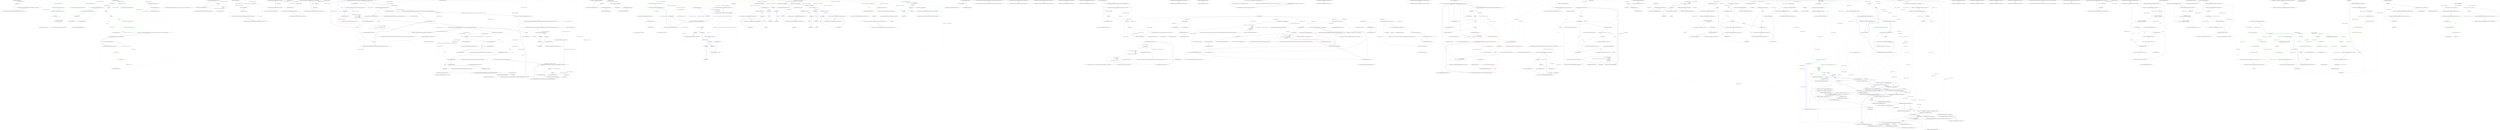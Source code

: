 digraph  {
n3 [label="HangFire.Filters.ClientExceptionContext", span=""];
n0 [cluster="HangFire.Filters.ClientExceptionContext.ClientExceptionContext(HangFire.Client.CreateContext, System.Exception)", label="Entry HangFire.Filters.ClientExceptionContext.ClientExceptionContext(HangFire.Client.CreateContext, System.Exception)", span="8-8"];
n1 [cluster="HangFire.Filters.ClientExceptionContext.ClientExceptionContext(HangFire.Client.CreateContext, System.Exception)", label="Exception = exception", span="11-11"];
n2 [cluster="HangFire.Filters.ClientExceptionContext.ClientExceptionContext(HangFire.Client.CreateContext, System.Exception)", label="Exit HangFire.Filters.ClientExceptionContext.ClientExceptionContext(HangFire.Client.CreateContext, System.Exception)", span="8-8"];
m1_22 [cluster="System.ArgumentNullException.ArgumentNullException(string)", file="ClientJobDescriptor.cs", label="Entry System.ArgumentNullException.ArgumentNullException(string)", span="0-0"];
m1_30 [cluster="HangFire.JobHelper.FromJson<T>(string)", file="ClientJobDescriptor.cs", label="Entry HangFire.JobHelper.FromJson<T>(string)", span="44-44"];
m1_24 [cluster="HangFire.Client.ClientJobDescriptor.GetParameter<T>(string)", file="ClientJobDescriptor.cs", label="Entry HangFire.Client.ClientJobDescriptor.GetParameter<T>(string)", span="92-92"];
m1_25 [cluster="HangFire.Client.ClientJobDescriptor.GetParameter<T>(string)", color=green, community=0, file="ClientJobDescriptor.cs", label="10: String.IsNullOrEmpty(name)", span="94-94"];
m1_26 [cluster="HangFire.Client.ClientJobDescriptor.GetParameter<T>(string)", color=green, community=0, file="ClientJobDescriptor.cs", label="0: throw new ArgumentNullException(''name'');", span="94-94"];
m1_27 [cluster="HangFire.Client.ClientJobDescriptor.GetParameter<T>(string)", color=green, community=0, file="ClientJobDescriptor.cs", label="0: return _jobParameters.ContainsKey(name)\r\n                ? JobHelper.FromJson<T>(_jobParameters[name])\r\n                : default(T);", span="96-98"];
m1_28 [cluster="HangFire.Client.ClientJobDescriptor.GetParameter<T>(string)", file="ClientJobDescriptor.cs", label="Exit HangFire.Client.ClientJobDescriptor.GetParameter<T>(string)", span="92-92"];
m1_0 [cluster="Hangfire.SqlServer.RabbitMq.Tests.FactWithTimeout.FactWithTimeout()", file="ClientJobDescriptor.cs", label="Entry Hangfire.SqlServer.RabbitMq.Tests.FactWithTimeout.FactWithTimeout()", span="8-8"];
m1_3 [cluster="HangFire.Client.ClientJobDescriptor.ClientJobDescriptor(IRedisClient, string, System.Type, System.Collections.Generic.IDictionary<string, string>, HangFire.States.JobState)", color=green, community=0, file="ClientJobDescriptor.cs", label="26: Debug.Assert(type != null)", span="28-28"];
m1_2 [cluster="Hangfire.SqlServer.RabbitMq.Tests.FactWithTimeout.FactWithTimeout()", file="ClientJobDescriptor.cs", label="Exit Hangfire.SqlServer.RabbitMq.Tests.FactWithTimeout.FactWithTimeout()", span="8-8"];
m1_4 [cluster="HangFire.Client.ClientJobDescriptor.ClientJobDescriptor(IRedisClient, string, System.Type, System.Collections.Generic.IDictionary<string, string>, HangFire.States.JobState)", color=green, community=0, file="ClientJobDescriptor.cs", label="13: Debug.Assert(arguments != null)", span="29-29"];
m1_5 [cluster="HangFire.Client.ClientJobDescriptor.ClientJobDescriptor(IRedisClient, string, System.Type, System.Collections.Generic.IDictionary<string, string>, HangFire.States.JobState)", color=green, community=0, file="ClientJobDescriptor.cs", label="26: Debug.Assert(state != null)", span="30-30"];
m1_6 [cluster="HangFire.Client.ClientJobDescriptor.ClientJobDescriptor(IRedisClient, string, System.Type, System.Collections.Generic.IDictionary<string, string>, HangFire.States.JobState)", color=green, community=0, file="ClientJobDescriptor.cs", label="13: _stateMachine = new StateMachine(redis)", span="32-32"];
m1_7 [cluster="HangFire.Client.ClientJobDescriptor.ClientJobDescriptor(IRedisClient, string, System.Type, System.Collections.Generic.IDictionary<string, string>, HangFire.States.JobState)", file="ClientJobDescriptor.cs", label="JobId = jobId", span="34-34"];
m1_10 [cluster="HangFire.Client.ClientJobDescriptor.ClientJobDescriptor(IRedisClient, string, System.Type, System.Collections.Generic.IDictionary<string, string>, HangFire.States.JobState)", color=green, community=0, file="ClientJobDescriptor.cs", label="38: _jobParameters[''Type''] = type.AssemblyQualifiedName", span="38-38"];
m1_9 [cluster="HangFire.Client.ClientJobDescriptor.ClientJobDescriptor(IRedisClient, string, System.Type, System.Collections.Generic.IDictionary<string, string>, HangFire.States.JobState)", file="ClientJobDescriptor.cs", label="State = state", span="36-36"];
m1_11 [cluster="HangFire.Client.ClientJobDescriptor.ClientJobDescriptor(IRedisClient, string, System.Type, System.Collections.Generic.IDictionary<string, string>, HangFire.States.JobState)", color=green, community=0, file="ClientJobDescriptor.cs", label="22: _jobParameters[''Args''] = JobHelper.ToJson(arguments)", span="39-39"];
m1_1 [cluster="Hangfire.SqlServer.RabbitMq.Tests.FactWithTimeout.FactWithTimeout()", file="ClientJobDescriptor.cs", label="Timeout = Debugger.IsAttached ? Int32.MaxValue : 30 * 1000", span="10-10"];
m1_8 [cluster="HangFire.Client.ClientJobDescriptor.ClientJobDescriptor(IRedisClient, string, System.Type, System.Collections.Generic.IDictionary<string, string>, HangFire.States.JobState)", file="ClientJobDescriptor.cs", label="Type = type", span="35-35"];
m1_12 [cluster="HangFire.Client.ClientJobDescriptor.ClientJobDescriptor(IRedisClient, string, System.Type, System.Collections.Generic.IDictionary<string, string>, HangFire.States.JobState)", file="ClientJobDescriptor.cs", label="Exit HangFire.Client.ClientJobDescriptor.ClientJobDescriptor(IRedisClient, string, System.Type, System.Collections.Generic.IDictionary<string, string>, HangFire.States.JobState)", span="19-19"];
m1_21 [cluster="string.IsNullOrEmpty(string)", file="ClientJobDescriptor.cs", label="Entry string.IsNullOrEmpty(string)", span="0-0"];
m1_16 [cluster="HangFire.Client.ClientJobDescriptor.SetParameter(string, object)", file="ClientJobDescriptor.cs", label="Entry HangFire.Client.ClientJobDescriptor.SetParameter(string, object)", span="70-70"];
m1_19 [cluster="HangFire.Client.ClientJobDescriptor.SetParameter(string, object)", color=green, community=0, file="ClientJobDescriptor.cs", label="0: _jobParameters.Add(name, JobHelper.ToJson(value))", span="77-77"];
m1_17 [cluster="HangFire.Client.ClientJobDescriptor.SetParameter(string, object)", file="ClientJobDescriptor.cs", label="String.IsNullOrEmpty(name)", span="72-72"];
m1_18 [cluster="HangFire.Client.ClientJobDescriptor.SetParameter(string, object)", file="ClientJobDescriptor.cs", label="throw new ArgumentNullException(''name'');", span="72-72"];
m1_20 [cluster="HangFire.Client.ClientJobDescriptor.SetParameter(string, object)", file="ClientJobDescriptor.cs", label="Exit HangFire.Client.ClientJobDescriptor.SetParameter(string, object)", span="70-70"];
m1_34 [cluster="HangFire.States.StateMachine.CreateInState(string, System.Collections.Generic.IDictionary<string, string>, HangFire.States.JobState)", file="ClientJobDescriptor.cs", label="Entry HangFire.States.StateMachine.CreateInState(string, System.Collections.Generic.IDictionary<string, string>, HangFire.States.JobState)", span="58-58"];
m1_31 [cluster="HangFire.Client.ClientJobDescriptor.Create()", file="ClientJobDescriptor.cs", label="Entry HangFire.Client.ClientJobDescriptor.Create()", span="101-101"];
m1_32 [cluster="HangFire.Client.ClientJobDescriptor.Create()", file="ClientJobDescriptor.cs", label="_stateMachine.CreateInState(JobId, _jobParameters, State)", span="103-103"];
m1_33 [cluster="HangFire.Client.ClientJobDescriptor.Create()", file="ClientJobDescriptor.cs", label="Exit HangFire.Client.ClientJobDescriptor.Create()", span="101-101"];
m1_15 [cluster="HangFire.JobHelper.ToJson(object)", file="ClientJobDescriptor.cs", label="Entry HangFire.JobHelper.ToJson(object)", span="39-39"];
m1_29 [cluster="System.Collections.Generic.IDictionary<TKey, TValue>.ContainsKey(TKey)", file="ClientJobDescriptor.cs", label="Entry System.Collections.Generic.IDictionary<TKey, TValue>.ContainsKey(TKey)", span="0-0"];
m1_23 [cluster="System.Collections.Generic.IDictionary<TKey, TValue>.Add(TKey, TValue)", file="ClientJobDescriptor.cs", label="Entry System.Collections.Generic.IDictionary<TKey, TValue>.Add(TKey, TValue)", span="0-0"];
m1_13 [cluster="System.Diagnostics.Debug.Assert(bool)", file="ClientJobDescriptor.cs", label="Entry System.Diagnostics.Debug.Assert(bool)", span="0-0"];
m1_14 [cluster="HangFire.States.StateMachine.StateMachine(IRedisClient)", file="ClientJobDescriptor.cs", label="Entry HangFire.States.StateMachine.StateMachine(IRedisClient)", span="32-32"];
m1_35 [file="ClientJobDescriptor.cs", label="HangFire.Client.ClientJobDescriptor", span=""];
m2_5 [cluster="HangFire.Web.CombinedResourceHandler.WriteResponse()", file="CombinedResourceHandler.cs", label="Entry HangFire.Web.CombinedResourceHandler.WriteResponse()", span="20-20"];
m2_6 [cluster="HangFire.Web.CombinedResourceHandler.WriteResponse()", file="CombinedResourceHandler.cs", label=_resourceNames, span="22-22"];
m2_7 [cluster="HangFire.Web.CombinedResourceHandler.WriteResponse()", file="CombinedResourceHandler.cs", label="WriteResource(\r\n                    _assembly,\r\n                    string.Format(''{0}.{1}'', _baseNamespace, resourceName))", span="24-26"];
m2_8 [cluster="HangFire.Web.CombinedResourceHandler.WriteResponse()", file="CombinedResourceHandler.cs", label="Exit HangFire.Web.CombinedResourceHandler.WriteResponse()", span="20-20"];
m2_10 [cluster="HangFire.Web.EmbeddedResourceHandler.WriteResource(System.Reflection.Assembly, string)", file="CombinedResourceHandler.cs", label="Entry HangFire.Web.EmbeddedResourceHandler.WriteResource(System.Reflection.Assembly, string)", span="34-34"];
m2_0 [cluster="HangFire.Web.CombinedResourceHandler.CombinedResourceHandler(System.Reflection.Assembly, string, params string[])", file="CombinedResourceHandler.cs", label="Entry HangFire.Web.CombinedResourceHandler.CombinedResourceHandler(System.Reflection.Assembly, string, params string[])", span="10-10"];
m2_1 [cluster="HangFire.Web.CombinedResourceHandler.CombinedResourceHandler(System.Reflection.Assembly, string, params string[])", file="CombinedResourceHandler.cs", label="_assembly = assembly", span="15-15"];
m2_2 [cluster="HangFire.Web.CombinedResourceHandler.CombinedResourceHandler(System.Reflection.Assembly, string, params string[])", file="CombinedResourceHandler.cs", label="_baseNamespace = baseNamespace", span="16-16"];
m2_3 [cluster="HangFire.Web.CombinedResourceHandler.CombinedResourceHandler(System.Reflection.Assembly, string, params string[])", file="CombinedResourceHandler.cs", label="_resourceNames = resourceNames", span="17-17"];
m2_4 [cluster="HangFire.Web.CombinedResourceHandler.CombinedResourceHandler(System.Reflection.Assembly, string, params string[])", file="CombinedResourceHandler.cs", label="Exit HangFire.Web.CombinedResourceHandler.CombinedResourceHandler(System.Reflection.Assembly, string, params string[])", span="10-10"];
m2_9 [cluster="string.Format(string, object, object)", file="CombinedResourceHandler.cs", label="Entry string.Format(string, object, object)", span="0-0"];
m2_11 [file="CombinedResourceHandler.cs", label="HangFire.Web.CombinedResourceHandler", span=""];
m3_0 [cluster="HangFire.Client.CreateContext.CreateContext(HangFire.Client.CreateContext)", file="CreateContext.cs", label="Entry HangFire.Client.CreateContext.CreateContext(HangFire.Client.CreateContext)", span="6-6"];
m3_1 [cluster="HangFire.Client.CreateContext.CreateContext(HangFire.Client.CreateContext)", file="CreateContext.cs", label="Items = context.Items", span="9-9"];
m3_2 [cluster="HangFire.Client.CreateContext.CreateContext(HangFire.Client.CreateContext)", file="CreateContext.cs", label="Exit HangFire.Client.CreateContext.CreateContext(HangFire.Client.CreateContext)", span="6-6"];
m3_7 [cluster="System.Collections.Generic.Dictionary<TKey, TValue>.Dictionary()", file="CreateContext.cs", label="Entry System.Collections.Generic.Dictionary<TKey, TValue>.Dictionary()", span="0-0"];
m3_3 [cluster="HangFire.Client.CreateContext.CreateContext(HangFire.Client.ClientJobDescriptor)", file="CreateContext.cs", label="Entry HangFire.Client.CreateContext.CreateContext(HangFire.Client.ClientJobDescriptor)", span="12-12"];
m3_4 [cluster="HangFire.Client.CreateContext.CreateContext(HangFire.Client.ClientJobDescriptor)", file="CreateContext.cs", label="JobDescriptor = jobDescriptor", span="14-14"];
m3_5 [cluster="HangFire.Client.CreateContext.CreateContext(HangFire.Client.ClientJobDescriptor)", file="CreateContext.cs", label="Items = new Dictionary<string, object>()", span="15-15"];
m3_6 [cluster="HangFire.Client.CreateContext.CreateContext(HangFire.Client.ClientJobDescriptor)", file="CreateContext.cs", label="Exit HangFire.Client.CreateContext.CreateContext(HangFire.Client.ClientJobDescriptor)", span="12-12"];
m3_8 [file="CreateContext.cs", label="HangFire.Client.CreateContext", span=""];
m4_0 [cluster="HangFire.Filters.CreatedContext.CreatedContext(HangFire.Client.CreateContext, bool, System.Exception)", file="CreatedContext.cs", label="Entry HangFire.Filters.CreatedContext.CreatedContext(HangFire.Client.CreateContext, bool, System.Exception)", span="8-8"];
m4_1 [cluster="HangFire.Filters.CreatedContext.CreatedContext(HangFire.Client.CreateContext, bool, System.Exception)", file="CreatedContext.cs", label="Canceled = canceled", span="14-14"];
m4_2 [cluster="HangFire.Filters.CreatedContext.CreatedContext(HangFire.Client.CreateContext, bool, System.Exception)", file="CreatedContext.cs", label="Exception = exception", span="15-15"];
m4_3 [cluster="HangFire.Filters.CreatedContext.CreatedContext(HangFire.Client.CreateContext, bool, System.Exception)", file="CreatedContext.cs", label="Exit HangFire.Filters.CreatedContext.CreatedContext(HangFire.Client.CreateContext, bool, System.Exception)", span="8-8"];
m4_4 [file="CreatedContext.cs", label="HangFire.Filters.CreatedContext", span=""];
m5_22 [cluster="Hangfire.States.StateChangeProcess.ChangeState(Hangfire.States.IStateMachine, Hangfire.States.StateContext, Hangfire.States.IState, string)", file="CreatingContext.cs", label="Entry Hangfire.States.StateChangeProcess.ChangeState(Hangfire.States.IStateMachine, Hangfire.States.StateContext, Hangfire.States.IState, string)", span="53-53"];
m5_23 [cluster="Hangfire.States.StateChangeProcess.ChangeState(Hangfire.States.IStateMachine, Hangfire.States.StateContext, Hangfire.States.IState, string)", file="CreatingContext.cs", label="var filterInfo = GetFilters(context.Job)", span="57-57"];
m5_24 [cluster="Hangfire.States.StateChangeProcess.ChangeState(Hangfire.States.IStateMachine, Hangfire.States.StateContext, Hangfire.States.IState, string)", file="CreatingContext.cs", label="var electStateContext = new ElectStateContext(context, _connection, stateMachine, toState, oldStateName)", span="58-58"];
m5_27 [cluster="Hangfire.States.StateChangeProcess.ChangeState(Hangfire.States.IStateMachine, Hangfire.States.StateContext, Hangfire.States.IState, string)", file="CreatingContext.cs", label="var applyStateContext = new ApplyStateContext(\r\n                    context, \r\n                    electStateContext.CandidateState, \r\n                    oldStateName,\r\n                    electStateContext.TraversedStates)", span="65-69"];
m5_32 [cluster="Hangfire.States.StateChangeProcess.ChangeState(Hangfire.States.IStateMachine, Hangfire.States.StateContext, Hangfire.States.IState, string)", file="CreatingContext.cs", label="var applyStateContext = new ApplyStateContext(context, failedState, oldStateName, Enumerable.Empty<IState>())", span="83-83"];
m5_25 [cluster="Hangfire.States.StateChangeProcess.ChangeState(Hangfire.States.IStateMachine, Hangfire.States.StateContext, Hangfire.States.IState, string)", file="CreatingContext.cs", label="filterInfo.ElectStateFilters", span="60-60"];
m5_28 [cluster="Hangfire.States.StateChangeProcess.ChangeState(Hangfire.States.IStateMachine, Hangfire.States.StateContext, Hangfire.States.IState, string)", file="CreatingContext.cs", label="ApplyState(applyStateContext, filterInfo.ApplyStateFilters)", span="71-71"];
m5_26 [cluster="Hangfire.States.StateChangeProcess.ChangeState(Hangfire.States.IStateMachine, Hangfire.States.StateContext, Hangfire.States.IState, string)", file="CreatingContext.cs", label="filter.OnStateElection(electStateContext)", span="62-62"];
m5_29 [cluster="Hangfire.States.StateChangeProcess.ChangeState(Hangfire.States.IStateMachine, Hangfire.States.StateContext, Hangfire.States.IState, string)", file="CreatingContext.cs", label="return true;", span="74-74"];
m5_30 [cluster="Hangfire.States.StateChangeProcess.ChangeState(Hangfire.States.IStateMachine, Hangfire.States.StateContext, Hangfire.States.IState, string)", file="CreatingContext.cs", label=Exception, span="76-76"];
m5_31 [cluster="Hangfire.States.StateChangeProcess.ChangeState(Hangfire.States.IStateMachine, Hangfire.States.StateContext, Hangfire.States.IState, string)", file="CreatingContext.cs", label="var failedState = new FailedState(ex)\r\n                {\r\n                    Reason = ''An exception occurred during the transition of job's state''\r\n                }", span="78-81"];
m5_33 [cluster="Hangfire.States.StateChangeProcess.ChangeState(Hangfire.States.IStateMachine, Hangfire.States.StateContext, Hangfire.States.IState, string)", file="CreatingContext.cs", label="ApplyState(applyStateContext, Enumerable.Empty<IApplyStateFilter>())", span="87-87"];
m5_34 [cluster="Hangfire.States.StateChangeProcess.ChangeState(Hangfire.States.IStateMachine, Hangfire.States.StateContext, Hangfire.States.IState, string)", file="CreatingContext.cs", label="return false;", span="90-90"];
m5_35 [cluster="Hangfire.States.StateChangeProcess.ChangeState(Hangfire.States.IStateMachine, Hangfire.States.StateContext, Hangfire.States.IState, string)", file="CreatingContext.cs", label="Exit Hangfire.States.StateChangeProcess.ChangeState(Hangfire.States.IStateMachine, Hangfire.States.StateContext, Hangfire.States.IState, string)", span="53-53"];
m5_8 [cluster="System.ArgumentNullException.ArgumentNullException(string)", file="CreatingContext.cs", label="Entry System.ArgumentNullException.ArgumentNullException(string)", span="0-0"];
m5_41 [cluster="Hangfire.States.FailedState.FailedState(System.Exception)", file="CreatingContext.cs", label="Entry Hangfire.States.FailedState.FailedState(System.Exception)", span="26-26"];
m5_37 [cluster="Hangfire.States.ElectStateContext.ElectStateContext(Hangfire.States.StateContext, Hangfire.Storage.IStorageConnection, Hangfire.States.IStateMachine, Hangfire.States.IState, string)", file="CreatingContext.cs", label="Entry Hangfire.States.ElectStateContext.ElectStateContext(Hangfire.States.StateContext, Hangfire.Storage.IStorageConnection, Hangfire.States.IStateMachine, Hangfire.States.IState, string)", span="30-30"];
m5_63 [cluster="Hangfire.States.IStateHandler.Unapply(Hangfire.States.ApplyStateContext, Hangfire.Storage.IWriteOnlyTransaction)", file="CreatingContext.cs", label="Entry Hangfire.States.IStateHandler.Unapply(Hangfire.States.ApplyStateContext, Hangfire.Storage.IWriteOnlyTransaction)", span="25-25"];
m5_38 [cluster="Hangfire.States.IElectStateFilter.OnStateElection(Hangfire.States.ElectStateContext)", file="CreatingContext.cs", label="Entry Hangfire.States.IElectStateFilter.OnStateElection(Hangfire.States.ElectStateContext)", span="30-30"];
m5_66 [cluster="Hangfire.States.IStateHandler.Apply(Hangfire.States.ApplyStateContext, Hangfire.Storage.IWriteOnlyTransaction)", file="CreatingContext.cs", label="Entry Hangfire.States.IStateHandler.Apply(Hangfire.States.ApplyStateContext, Hangfire.Storage.IWriteOnlyTransaction)", span="24-24"];
m5_0 [cluster="Hangfire.States.StateChangeProcess.StateChangeProcess(Hangfire.Storage.IStorageConnection, Hangfire.States.StateHandlerCollection)", file="CreatingContext.cs", label="Entry Hangfire.States.StateChangeProcess.StateChangeProcess(Hangfire.Storage.IStorageConnection, Hangfire.States.StateHandlerCollection)", span="33-33"];
m5_1 [cluster="Hangfire.States.StateChangeProcess.StateChangeProcess(Hangfire.Storage.IStorageConnection, Hangfire.States.StateHandlerCollection)", file="CreatingContext.cs", label="connection == null", span="35-35"];
m5_3 [cluster="Hangfire.States.StateChangeProcess.StateChangeProcess(Hangfire.Storage.IStorageConnection, Hangfire.States.StateHandlerCollection)", file="CreatingContext.cs", label="handlers == null", span="36-36"];
m5_5 [cluster="Hangfire.States.StateChangeProcess.StateChangeProcess(Hangfire.Storage.IStorageConnection, Hangfire.States.StateHandlerCollection)", file="CreatingContext.cs", label="_connection = connection", span="38-38"];
m5_6 [cluster="Hangfire.States.StateChangeProcess.StateChangeProcess(Hangfire.Storage.IStorageConnection, Hangfire.States.StateHandlerCollection)", file="CreatingContext.cs", label="_handlers = handlers", span="39-39"];
m5_2 [cluster="Hangfire.States.StateChangeProcess.StateChangeProcess(Hangfire.Storage.IStorageConnection, Hangfire.States.StateHandlerCollection)", file="CreatingContext.cs", label="throw new ArgumentNullException(''connection'');", span="35-35"];
m5_4 [cluster="Hangfire.States.StateChangeProcess.StateChangeProcess(Hangfire.Storage.IStorageConnection, Hangfire.States.StateHandlerCollection)", file="CreatingContext.cs", label="throw new ArgumentNullException(''handlers'');", span="36-36"];
m5_7 [cluster="Hangfire.States.StateChangeProcess.StateChangeProcess(Hangfire.Storage.IStorageConnection, Hangfire.States.StateHandlerCollection)", file="CreatingContext.cs", label="Exit Hangfire.States.StateChangeProcess.StateChangeProcess(Hangfire.Storage.IStorageConnection, Hangfire.States.StateHandlerCollection)", span="33-33"];
m5_39 [cluster="Hangfire.States.ApplyStateContext.ApplyStateContext(Hangfire.States.StateContext, Hangfire.States.IState, string, System.Collections.Generic.IEnumerable<Hangfire.States.IState>)", file="CreatingContext.cs", label="Entry Hangfire.States.ApplyStateContext.ApplyStateContext(Hangfire.States.StateContext, Hangfire.States.IState, string, System.Collections.Generic.IEnumerable<Hangfire.States.IState>)", span="24-24"];
m5_74 [cluster="System.Func<T, TResult>.Invoke(T)", file="CreatingContext.cs", label="Entry System.Func<T, TResult>.Invoke(T)", span="0-0"];
m5_40 [cluster="Hangfire.States.StateChangeProcess.ApplyState(Hangfire.States.ApplyStateContext, System.Collections.Generic.IEnumerable<Hangfire.States.IApplyStateFilter>)", file="CreatingContext.cs", label="Entry Hangfire.States.StateChangeProcess.ApplyState(Hangfire.States.ApplyStateContext, System.Collections.Generic.IEnumerable<Hangfire.States.IApplyStateFilter>)", span="94-94"];
m5_43 [cluster="Hangfire.States.StateChangeProcess.ApplyState(Hangfire.States.ApplyStateContext, System.Collections.Generic.IEnumerable<Hangfire.States.IApplyStateFilter>)", file="CreatingContext.cs", label="var transaction = _connection.CreateWriteTransaction()", span="96-96"];
m5_44 [cluster="Hangfire.States.StateChangeProcess.ApplyState(Hangfire.States.ApplyStateContext, System.Collections.Generic.IEnumerable<Hangfire.States.IApplyStateFilter>)", file="CreatingContext.cs", label="context.TraversedStates", span="98-98"];
m5_45 [cluster="Hangfire.States.StateChangeProcess.ApplyState(Hangfire.States.ApplyStateContext, System.Collections.Generic.IEnumerable<Hangfire.States.IApplyStateFilter>)", file="CreatingContext.cs", label="transaction.AddJobState(context.JobId, state)", span="100-100"];
m5_46 [cluster="Hangfire.States.StateChangeProcess.ApplyState(Hangfire.States.ApplyStateContext, System.Collections.Generic.IEnumerable<Hangfire.States.IApplyStateFilter>)", file="CreatingContext.cs", label="_handlers.GetHandlers(context.OldStateName)", span="103-103"];
m5_47 [cluster="Hangfire.States.StateChangeProcess.ApplyState(Hangfire.States.ApplyStateContext, System.Collections.Generic.IEnumerable<Hangfire.States.IApplyStateFilter>)", file="CreatingContext.cs", label="handler.Unapply(context, transaction)", span="105-105"];
m5_48 [cluster="Hangfire.States.StateChangeProcess.ApplyState(Hangfire.States.ApplyStateContext, System.Collections.Generic.IEnumerable<Hangfire.States.IApplyStateFilter>)", file="CreatingContext.cs", label=filters, span="108-108"];
m5_49 [cluster="Hangfire.States.StateChangeProcess.ApplyState(Hangfire.States.ApplyStateContext, System.Collections.Generic.IEnumerable<Hangfire.States.IApplyStateFilter>)", file="CreatingContext.cs", label="filter.OnStateUnapplied(context, transaction)", span="110-110"];
m5_50 [cluster="Hangfire.States.StateChangeProcess.ApplyState(Hangfire.States.ApplyStateContext, System.Collections.Generic.IEnumerable<Hangfire.States.IApplyStateFilter>)", file="CreatingContext.cs", label="transaction.SetJobState(context.JobId, context.NewState)", span="113-113"];
m5_51 [cluster="Hangfire.States.StateChangeProcess.ApplyState(Hangfire.States.ApplyStateContext, System.Collections.Generic.IEnumerable<Hangfire.States.IApplyStateFilter>)", file="CreatingContext.cs", label="_handlers.GetHandlers(context.NewState.Name)", span="115-115"];
m5_52 [cluster="Hangfire.States.StateChangeProcess.ApplyState(Hangfire.States.ApplyStateContext, System.Collections.Generic.IEnumerable<Hangfire.States.IApplyStateFilter>)", file="CreatingContext.cs", label="handler.Apply(context, transaction)", span="117-117"];
m5_53 [cluster="Hangfire.States.StateChangeProcess.ApplyState(Hangfire.States.ApplyStateContext, System.Collections.Generic.IEnumerable<Hangfire.States.IApplyStateFilter>)", file="CreatingContext.cs", label=filters, span="120-120"];
m5_54 [cluster="Hangfire.States.StateChangeProcess.ApplyState(Hangfire.States.ApplyStateContext, System.Collections.Generic.IEnumerable<Hangfire.States.IApplyStateFilter>)", file="CreatingContext.cs", label="filter.OnStateApplied(context, transaction)", span="122-122"];
m5_55 [cluster="Hangfire.States.StateChangeProcess.ApplyState(Hangfire.States.ApplyStateContext, System.Collections.Generic.IEnumerable<Hangfire.States.IApplyStateFilter>)", file="CreatingContext.cs", label="context.NewState.IsFinal", span="125-125"];
m5_56 [cluster="Hangfire.States.StateChangeProcess.ApplyState(Hangfire.States.ApplyStateContext, System.Collections.Generic.IEnumerable<Hangfire.States.IApplyStateFilter>)", file="CreatingContext.cs", label="transaction.ExpireJob(context.JobId, context.JobExpirationTimeout)", span="127-127"];
m5_57 [cluster="Hangfire.States.StateChangeProcess.ApplyState(Hangfire.States.ApplyStateContext, System.Collections.Generic.IEnumerable<Hangfire.States.IApplyStateFilter>)", file="CreatingContext.cs", label="transaction.PersistJob(context.JobId)", span="131-131"];
m5_58 [cluster="Hangfire.States.StateChangeProcess.ApplyState(Hangfire.States.ApplyStateContext, System.Collections.Generic.IEnumerable<Hangfire.States.IApplyStateFilter>)", file="CreatingContext.cs", label="transaction.Commit()", span="134-134"];
m5_59 [cluster="Hangfire.States.StateChangeProcess.ApplyState(Hangfire.States.ApplyStateContext, System.Collections.Generic.IEnumerable<Hangfire.States.IApplyStateFilter>)", file="CreatingContext.cs", label="Exit Hangfire.States.StateChangeProcess.ApplyState(Hangfire.States.ApplyStateContext, System.Collections.Generic.IEnumerable<Hangfire.States.IApplyStateFilter>)", span="94-94"];
m5_60 [cluster="Hangfire.Storage.IStorageConnection.CreateWriteTransaction()", file="CreatingContext.cs", label="Entry Hangfire.Storage.IStorageConnection.CreateWriteTransaction()", span="27-27"];
m5_62 [cluster="Hangfire.States.StateHandlerCollection.GetHandlers(string)", file="CreatingContext.cs", label="Entry Hangfire.States.StateHandlerCollection.GetHandlers(string)", span="50-50"];
m5_68 [cluster="Hangfire.Storage.IWriteOnlyTransaction.ExpireJob(string, System.TimeSpan)", file="CreatingContext.cs", label="Entry Hangfire.Storage.IWriteOnlyTransaction.ExpireJob(string, System.TimeSpan)", span="26-26"];
m5_36 [cluster="Hangfire.States.StateChangeProcess.GetFilters(Hangfire.Common.Job)", file="CreatingContext.cs", label="Entry Hangfire.States.StateChangeProcess.GetFilters(Hangfire.Common.Job)", span="138-138"];
m5_71 [cluster="Hangfire.States.StateChangeProcess.GetFilters(Hangfire.Common.Job)", file="CreatingContext.cs", label="return new JobFilterInfo(_getFiltersThunk(job));", span="140-140"];
m5_72 [cluster="Hangfire.States.StateChangeProcess.GetFilters(Hangfire.Common.Job)", file="CreatingContext.cs", label="Exit Hangfire.States.StateChangeProcess.GetFilters(Hangfire.Common.Job)", span="138-138"];
m5_61 [cluster="Hangfire.Storage.IWriteOnlyTransaction.AddJobState(string, Hangfire.States.IState)", file="CreatingContext.cs", label="Entry Hangfire.Storage.IWriteOnlyTransaction.AddJobState(string, Hangfire.States.IState)", span="29-29"];
m5_70 [cluster="Hangfire.Storage.IWriteOnlyTransaction.Commit()", file="CreatingContext.cs", label="Entry Hangfire.Storage.IWriteOnlyTransaction.Commit()", span="54-54"];
m5_18 [cluster="lambda expression", file="CreatingContext.cs", label="Entry lambda expression", span="50-50"];
m5_15 [cluster="lambda expression", file="CreatingContext.cs", label="filters.Select(f => new JobFilter(f, JobFilterScope.Type, null))", span="50-50"];
m5_14 [cluster="lambda expression", file="CreatingContext.cs", label="Entry lambda expression", span="50-50"];
m5_16 [cluster="lambda expression", file="CreatingContext.cs", label="Exit lambda expression", span="50-50"];
m5_19 [cluster="lambda expression", file="CreatingContext.cs", label="new JobFilter(f, JobFilterScope.Type, null)", span="50-50"];
m5_20 [cluster="lambda expression", file="CreatingContext.cs", label="Exit lambda expression", span="50-50"];
m5_17 [cluster="Unk.Select", file="CreatingContext.cs", label="Entry Unk.Select", span=""];
m5_64 [cluster="Hangfire.States.IApplyStateFilter.OnStateUnapplied(Hangfire.States.ApplyStateContext, Hangfire.Storage.IWriteOnlyTransaction)", file="CreatingContext.cs", label="Entry Hangfire.States.IApplyStateFilter.OnStateUnapplied(Hangfire.States.ApplyStateContext, Hangfire.Storage.IWriteOnlyTransaction)", span="36-36"];
m5_69 [cluster="Hangfire.Storage.IWriteOnlyTransaction.PersistJob(string)", file="CreatingContext.cs", label="Entry Hangfire.Storage.IWriteOnlyTransaction.PersistJob(string)", span="27-27"];
m5_73 [cluster="Hangfire.Common.JobFilterInfo.JobFilterInfo(System.Collections.Generic.IEnumerable<Hangfire.Common.JobFilter>)", file="CreatingContext.cs", label="Entry Hangfire.Common.JobFilterInfo.JobFilterInfo(System.Collections.Generic.IEnumerable<Hangfire.Common.JobFilter>)", span="40-40"];
m5_21 [cluster="Hangfire.Common.JobFilter.JobFilter(object, Hangfire.Common.JobFilterScope, int?)", file="CreatingContext.cs", label="Entry Hangfire.Common.JobFilter.JobFilter(object, Hangfire.Common.JobFilterScope, int?)", span="38-38"];
m5_65 [cluster="Hangfire.Storage.IWriteOnlyTransaction.SetJobState(string, Hangfire.States.IState)", file="CreatingContext.cs", label="Entry Hangfire.Storage.IWriteOnlyTransaction.SetJobState(string, Hangfire.States.IState)", span="28-28"];
m5_9 [cluster="Hangfire.States.StateChangeProcess.StateChangeProcess(Hangfire.Storage.IStorageConnection, Hangfire.States.StateHandlerCollection, System.Collections.Generic.IEnumerable<object>)", file="CreatingContext.cs", label="Entry Hangfire.States.StateChangeProcess.StateChangeProcess(Hangfire.Storage.IStorageConnection, Hangfire.States.StateHandlerCollection, System.Collections.Generic.IEnumerable<object>)", span="42-42"];
m5_10 [cluster="Hangfire.States.StateChangeProcess.StateChangeProcess(Hangfire.Storage.IStorageConnection, Hangfire.States.StateHandlerCollection, System.Collections.Generic.IEnumerable<object>)", file="CreatingContext.cs", label="filters == null", span="48-48"];
m5_12 [cluster="Hangfire.States.StateChangeProcess.StateChangeProcess(Hangfire.Storage.IStorageConnection, Hangfire.States.StateHandlerCollection, System.Collections.Generic.IEnumerable<object>)", file="CreatingContext.cs", label="_getFiltersThunk = md => filters.Select(f => new JobFilter(f, JobFilterScope.Type, null))", span="50-50"];
m5_11 [cluster="Hangfire.States.StateChangeProcess.StateChangeProcess(Hangfire.Storage.IStorageConnection, Hangfire.States.StateHandlerCollection, System.Collections.Generic.IEnumerable<object>)", file="CreatingContext.cs", label="throw new ArgumentNullException(''filters'');", span="48-48"];
m5_13 [cluster="Hangfire.States.StateChangeProcess.StateChangeProcess(Hangfire.Storage.IStorageConnection, Hangfire.States.StateHandlerCollection, System.Collections.Generic.IEnumerable<object>)", file="CreatingContext.cs", label="Exit Hangfire.States.StateChangeProcess.StateChangeProcess(Hangfire.Storage.IStorageConnection, Hangfire.States.StateHandlerCollection, System.Collections.Generic.IEnumerable<object>)", span="42-42"];
m5_42 [cluster="System.Linq.Enumerable.Empty<TResult>()", file="CreatingContext.cs", label="Entry System.Linq.Enumerable.Empty<TResult>()", span="0-0"];
m5_67 [cluster="Hangfire.States.IApplyStateFilter.OnStateApplied(Hangfire.States.ApplyStateContext, Hangfire.Storage.IWriteOnlyTransaction)", file="CreatingContext.cs", label="Entry Hangfire.States.IApplyStateFilter.OnStateApplied(Hangfire.States.ApplyStateContext, Hangfire.Storage.IWriteOnlyTransaction)", span="29-29"];
m5_75 [file="CreatingContext.cs", label="Hangfire.States.StateChangeProcess", span=""];
m5_76 [file="CreatingContext.cs", label="System.Collections.Generic.IEnumerable<object>", span=""];
m7_6 [cluster="HangFire.Web.GenericHandler.ProcessRequest(HttpContext)", file="GenericHandler.cs", label="Entry HangFire.Web.GenericHandler.ProcessRequest(HttpContext)", span="21-21"];
m7_7 [cluster="HangFire.Web.GenericHandler.ProcessRequest(HttpContext)", file="GenericHandler.cs", label="ProcessRequest()", span="23-23"];
m7_8 [cluster="HangFire.Web.GenericHandler.ProcessRequest(HttpContext)", file="GenericHandler.cs", label="Exit HangFire.Web.GenericHandler.ProcessRequest(HttpContext)", span="21-21"];
m7_3 [cluster="HttpContextWrapper.cstr", file="GenericHandler.cs", label="Entry HttpContextWrapper.cstr", span=""];
m7_0 [cluster="HangFire.Web.GenericHandler.GenericHandler()", file="GenericHandler.cs", label="Entry HangFire.Web.GenericHandler.GenericHandler()", span="6-6"];
m7_1 [cluster="HangFire.Web.GenericHandler.GenericHandler()", file="GenericHandler.cs", label="Context = new HttpContextWrapper(HttpContext.Current)", span="8-8"];
m7_2 [cluster="HangFire.Web.GenericHandler.GenericHandler()", file="GenericHandler.cs", label="Exit HangFire.Web.GenericHandler.GenericHandler()", span="6-6"];
m7_4 [cluster="HangFire.Web.GenericHandler.ProcessRequest()", file="GenericHandler.cs", label="Entry HangFire.Web.GenericHandler.ProcessRequest()", span="19-19"];
m7_5 [cluster="HangFire.Web.GenericHandler.ProcessRequest()", file="GenericHandler.cs", label="Exit HangFire.Web.GenericHandler.ProcessRequest()", span="19-19"];
m7_9 [file="GenericHandler.cs", label="HangFire.Web.GenericHandler", span=""];
m8_10 [cluster="HangFire.Filters.GlobalJobFilterCollection.Contains(HangFire.Filters.IJobFilter)", file="GlobalJobFilterCollection.cs", label="Exit HangFire.Filters.GlobalJobFilterCollection.Contains(HangFire.Filters.IJobFilter)", span="27-27"];
m8_22 [cluster="lambda expression", file="GlobalJobFilterCollection.cs", label="Exit lambda expression", span="38-38"];
m8_45 [cluster="HangFire.Server.WorkerManager.CreateWorkerSupervisor(HangFire.Server.WorkerContext)", file="GlobalJobFilterCollection.cs", label="Entry HangFire.Server.WorkerManager.CreateWorkerSupervisor(HangFire.Server.WorkerContext)", span="62-62"];
m8_8 [cluster="Mock<IJobPerformanceProcess>.cstr", file="GlobalJobFilterCollection.cs", label="Entry Mock<IJobPerformanceProcess>.cstr", span=""];
m8_9 [cluster="Mock<JobActivator>.cstr", file="GlobalJobFilterCollection.cs", label="Entry Mock<JobActivator>.cstr", span=""];
m8_34 [cluster="Unk.Equal", file="GlobalJobFilterCollection.cs", label="Entry Unk.Equal", span=""];
m8_15 [cluster="lambda expression", file="GlobalJobFilterCollection.cs", label="Entry lambda expression", span="37-37"];
m8_47 [cluster="HangFire.Core.Tests.Server.WorkerManagerFacts.Execute_CallsStartMethodOnAllWorkers()", file="GlobalJobFilterCollection.cs", label="Entry HangFire.Core.Tests.Server.WorkerManagerFacts.Execute_CallsStartMethodOnAllWorkers()", span="70-70"];
m8_48 [cluster="HangFire.Core.Tests.Server.WorkerManagerFacts.Execute_CallsStartMethodOnAllWorkers()", file="GlobalJobFilterCollection.cs", label="_manager.Object.Execute(new CancellationToken(true))", span="72-72"];
m8_49 [cluster="HangFire.Core.Tests.Server.WorkerManagerFacts.Execute_CallsStartMethodOnAllWorkers()", file="GlobalJobFilterCollection.cs", label="_workerSupervisors[0].Verify(x => x.Start())", span="74-74"];
m8_50 [cluster="HangFire.Core.Tests.Server.WorkerManagerFacts.Execute_CallsStartMethodOnAllWorkers()", file="GlobalJobFilterCollection.cs", label="_workerSupervisors[1].Verify(x => x.Start())", span="75-75"];
m8_51 [cluster="HangFire.Core.Tests.Server.WorkerManagerFacts.Execute_CallsStartMethodOnAllWorkers()", file="GlobalJobFilterCollection.cs", label="Exit HangFire.Core.Tests.Server.WorkerManagerFacts.Execute_CallsStartMethodOnAllWorkers()", span="70-70"];
m8_70 [cluster="Unk.Stop", file="GlobalJobFilterCollection.cs", label="Entry Unk.Stop", span=""];
m8_74 [cluster="HangFire.Core.Tests.Server.WorkerManagerFacts.Execute_CallsDisposeMethodOnAllWorkers()", file="GlobalJobFilterCollection.cs", label="Entry HangFire.Core.Tests.Server.WorkerManagerFacts.Execute_CallsDisposeMethodOnAllWorkers()", span="88-88"];
m8_75 [cluster="HangFire.Core.Tests.Server.WorkerManagerFacts.Execute_CallsDisposeMethodOnAllWorkers()", file="GlobalJobFilterCollection.cs", label="_manager.Object.Execute(new CancellationToken(true))", span="90-90"];
m8_76 [cluster="HangFire.Core.Tests.Server.WorkerManagerFacts.Execute_CallsDisposeMethodOnAllWorkers()", file="GlobalJobFilterCollection.cs", label="_workerSupervisors[0].Verify(x => x.Dispose())", span="92-92"];
m8_77 [cluster="HangFire.Core.Tests.Server.WorkerManagerFacts.Execute_CallsDisposeMethodOnAllWorkers()", file="GlobalJobFilterCollection.cs", label="_workerSupervisors[1].Verify(x => x.Dispose())", span="93-93"];
m8_78 [cluster="HangFire.Core.Tests.Server.WorkerManagerFacts.Execute_CallsDisposeMethodOnAllWorkers()", file="GlobalJobFilterCollection.cs", label="Exit HangFire.Core.Tests.Server.WorkerManagerFacts.Execute_CallsDisposeMethodOnAllWorkers()", span="88-88"];
m8_4 [cluster="HangFire.Core.Tests.Server.WorkerManagerFacts.WorkerManagerFacts()", file="GlobalJobFilterCollection.cs", label="_manager.Setup(x => x.CreateWorkerSupervisor(It.IsNotNull<WorkerContext>()))\r\n                .Returns((WorkerContext context) => _workerSupervisors[context.WorkerNumber - 1].Object)", span="37-38"];
m8_5 [cluster="HangFire.Core.Tests.Server.WorkerManagerFacts.WorkerManagerFacts()", file="GlobalJobFilterCollection.cs", label="Exit HangFire.Core.Tests.Server.WorkerManagerFacts.WorkerManagerFacts()", span="18-18"];
m8_6 [cluster="SharedWorkerContext.cstr", file="GlobalJobFilterCollection.cs", label="Entry SharedWorkerContext.cstr", span=""];
m8_11 [cluster="System.Collections.Generic.List<T>.Contains(T)", file="GlobalJobFilterCollection.cs", label="Entry System.Collections.Generic.List<T>.Contains(T)", span="0-0"];
m8_12 [cluster="HangFire.Filters.GlobalJobFilterCollection.Remove(HangFire.Filters.IJobFilter)", file="GlobalJobFilterCollection.cs", label="Entry HangFire.Filters.GlobalJobFilterCollection.Remove(HangFire.Filters.IJobFilter)", span="32-32"];
m8_0 [cluster="HangFire.Filters.GlobalJobFilterCollection.Add(HangFire.Filters.IJobFilter)", file="GlobalJobFilterCollection.cs", label="Entry HangFire.Filters.GlobalJobFilterCollection.Add(HangFire.Filters.IJobFilter)", span="17-17"];
m8_1 [cluster="HangFire.Filters.GlobalJobFilterCollection.Add(HangFire.Filters.IJobFilter)", color=green, community=0, file="GlobalJobFilterCollection.cs", label="35: _filters.Add(filter)", span="19-19"];
m8_2 [cluster="HangFire.Filters.GlobalJobFilterCollection.Add(HangFire.Filters.IJobFilter)", color=green, community=0, file="GlobalJobFilterCollection.cs", label="35: Exit HangFire.Filters.GlobalJobFilterCollection.Add(HangFire.Filters.IJobFilter)", span="17-17"];
m8_3 [cluster="System.Collections.Generic.List<T>.Add(T)", color=green, community=0, file="GlobalJobFilterCollection.cs", label="35: Entry System.Collections.Generic.List<T>.Add(T)", span="0-0"];
m8_18 [cluster="lambda expression", file="GlobalJobFilterCollection.cs", label="Exit lambda expression", span="34-34"];
m8_23 [cluster="HangFire.Filters.GlobalJobFilterCollection.System.Collections.IEnumerable.GetEnumerator()", file="GlobalJobFilterCollection.cs", label="Entry HangFire.Filters.GlobalJobFilterCollection.System.Collections.IEnumerable.GetEnumerator()", span="42-42"];
m8_24 [cluster="HangFire.Filters.GlobalJobFilterCollection.System.Collections.IEnumerable.GetEnumerator()", file="GlobalJobFilterCollection.cs", label="return GetEnumerator();", span="44-44"];
m8_25 [cluster="HangFire.Filters.GlobalJobFilterCollection.System.Collections.IEnumerable.GetEnumerator()", file="GlobalJobFilterCollection.cs", label="Exit HangFire.Filters.GlobalJobFilterCollection.System.Collections.IEnumerable.GetEnumerator()", span="42-42"];
m8_19 [cluster="Unk.CreateWorkerSupervisor", file="GlobalJobFilterCollection.cs", label="Entry Unk.CreateWorkerSupervisor", span=""];
m8_20 [cluster="lambda expression", file="GlobalJobFilterCollection.cs", label="Entry lambda expression", span="38-38"];
m8_21 [cluster="lambda expression", file="GlobalJobFilterCollection.cs", label="_workerSupervisors[context.WorkerNumber - 1].Object", span="38-38"];
m8_13 [cluster="Unk.Setup", file="GlobalJobFilterCollection.cs", label="Entry Unk.Setup", span=""];
m8_14 [cluster="Unk.Returns", file="GlobalJobFilterCollection.cs", label="Entry Unk.Returns", span=""];
m8_30 [cluster="HangFire.Core.Tests.Server.WorkerManagerFacts.Ctor_ThrowsAnException_WhenWorkerCountLessOrEqualToZero()", file="GlobalJobFilterCollection.cs", label="Entry HangFire.Core.Tests.Server.WorkerManagerFacts.Ctor_ThrowsAnException_WhenWorkerCountLessOrEqualToZero()", span="49-49"];
m8_31 [cluster="HangFire.Core.Tests.Server.WorkerManagerFacts.Ctor_ThrowsAnException_WhenWorkerCountLessOrEqualToZero()", color=green, community=0, file="GlobalJobFilterCollection.cs", label="17: var exception = Assert.Throws<ArgumentOutOfRangeException>(\r\n                () => new WorkerManager(\r\n                    _sharedContext, 0))", span="51-53"];
m8_32 [cluster="HangFire.Core.Tests.Server.WorkerManagerFacts.Ctor_ThrowsAnException_WhenWorkerCountLessOrEqualToZero()", file="GlobalJobFilterCollection.cs", label="Assert.Equal(''workerCount'', exception.ParamName)", span="55-55"];
m8_33 [cluster="HangFire.Core.Tests.Server.WorkerManagerFacts.Ctor_ThrowsAnException_WhenWorkerCountLessOrEqualToZero()", file="GlobalJobFilterCollection.cs", label="Exit HangFire.Core.Tests.Server.WorkerManagerFacts.Ctor_ThrowsAnException_WhenWorkerCountLessOrEqualToZero()", span="49-49"];
m8_46 [cluster="Unk.NotNull", file="GlobalJobFilterCollection.cs", label="Entry Unk.NotNull", span=""];
m8_44 [cluster="HangFire.Server.WorkerContext.WorkerContext(HangFire.Server.SharedWorkerContext, int)", file="GlobalJobFilterCollection.cs", label="Entry HangFire.Server.WorkerContext.WorkerContext(HangFire.Server.SharedWorkerContext, int)", span="27-27"];
m8_82 [cluster="Unk.Dispose", file="GlobalJobFilterCollection.cs", label="Entry Unk.Dispose", span=""];
m8_38 [cluster="HangFire.Core.Tests.Server.WorkerManagerFacts.CreateWorkerSupervisor_CreatesAWorkerSupervisorWithGivenParameters()", file="GlobalJobFilterCollection.cs", label="Entry HangFire.Core.Tests.Server.WorkerManagerFacts.CreateWorkerSupervisor_CreatesAWorkerSupervisorWithGivenParameters()", span="59-59"];
m8_39 [cluster="HangFire.Core.Tests.Server.WorkerManagerFacts.CreateWorkerSupervisor_CreatesAWorkerSupervisorWithGivenParameters()", color=green, community=0, file="GlobalJobFilterCollection.cs", label="34: var manager = new WorkerManager(_sharedContext, WorkerCount)", span="61-61"];
m8_40 [cluster="HangFire.Core.Tests.Server.WorkerManagerFacts.CreateWorkerSupervisor_CreatesAWorkerSupervisorWithGivenParameters()", file="GlobalJobFilterCollection.cs", label="var context = new WorkerContext(_sharedContext, 1)", span="62-62"];
m8_41 [cluster="HangFire.Core.Tests.Server.WorkerManagerFacts.CreateWorkerSupervisor_CreatesAWorkerSupervisorWithGivenParameters()", file="GlobalJobFilterCollection.cs", label="var worker = manager.CreateWorkerSupervisor(context)", span="64-64"];
m8_42 [cluster="HangFire.Core.Tests.Server.WorkerManagerFacts.CreateWorkerSupervisor_CreatesAWorkerSupervisorWithGivenParameters()", file="GlobalJobFilterCollection.cs", label="Assert.NotNull(worker)", span="66-66"];
m8_43 [cluster="HangFire.Core.Tests.Server.WorkerManagerFacts.CreateWorkerSupervisor_CreatesAWorkerSupervisorWithGivenParameters()", file="GlobalJobFilterCollection.cs", label="Exit HangFire.Core.Tests.Server.WorkerManagerFacts.CreateWorkerSupervisor_CreatesAWorkerSupervisorWithGivenParameters()", span="59-59"];
m8_26 [cluster="lambda expression", file="GlobalJobFilterCollection.cs", label="HangFire.Filters.GlobalJobFilterCollection", span=""];
m8_17 [cluster="lambda expression", file="GlobalJobFilterCollection.cs", label="Exit lambda expression", span="37-37"];
m8_16 [cluster="lambda expression", file="GlobalJobFilterCollection.cs", label="x.CreateWorkerSupervisor(It.IsNotNull<WorkerContext>())", span="37-37"];
m8_35 [cluster="lambda expression", file="GlobalJobFilterCollection.cs", label="Entry lambda expression", span="52-53"];
m8_36 [cluster="lambda expression", color=green, community=0, file="GlobalJobFilterCollection.cs", label="5: new WorkerManager(\r\n                    _sharedContext, 0)", span="52-53"];
m8_37 [cluster="lambda expression", file="GlobalJobFilterCollection.cs", label="Exit lambda expression", span="52-53"];
m8_27 [cluster="lambda expression", file="GlobalJobFilterCollection.cs", label="HangFire.Filters.IJobFilter", span=""];
m8_55 [cluster="lambda expression", file="GlobalJobFilterCollection.cs", label="Entry lambda expression", span="74-74"];
m8_59 [cluster="lambda expression", file="GlobalJobFilterCollection.cs", label="Entry lambda expression", span="75-75"];
m8_67 [cluster="lambda expression", file="GlobalJobFilterCollection.cs", label="Entry lambda expression", span="83-83"];
m8_71 [cluster="lambda expression", file="GlobalJobFilterCollection.cs", label="Entry lambda expression", span="84-84"];
m8_79 [cluster="lambda expression", file="GlobalJobFilterCollection.cs", label="Entry lambda expression", span="92-92"];
m8_83 [cluster="lambda expression", file="GlobalJobFilterCollection.cs", label="Entry lambda expression", span="93-93"];
m8_28 [cluster="lambda expression", file="GlobalJobFilterCollection.cs", label="Exit lambda expression", span="45-45"];
m8_57 [cluster="lambda expression", file="GlobalJobFilterCollection.cs", label="Exit lambda expression", span="74-74"];
m8_56 [cluster="lambda expression", file="GlobalJobFilterCollection.cs", label="x.Start()", span="74-74"];
m8_61 [cluster="lambda expression", file="GlobalJobFilterCollection.cs", label="Exit lambda expression", span="75-75"];
m8_60 [cluster="lambda expression", file="GlobalJobFilterCollection.cs", label="x.Start()", span="75-75"];
m8_69 [cluster="lambda expression", file="GlobalJobFilterCollection.cs", label="Exit lambda expression", span="83-83"];
m8_68 [cluster="lambda expression", file="GlobalJobFilterCollection.cs", label="x.Stop()", span="83-83"];
m8_73 [cluster="lambda expression", file="GlobalJobFilterCollection.cs", label="Exit lambda expression", span="84-84"];
m8_72 [cluster="lambda expression", file="GlobalJobFilterCollection.cs", label="x.Stop()", span="84-84"];
m8_81 [cluster="lambda expression", file="GlobalJobFilterCollection.cs", label="Exit lambda expression", span="92-92"];
m8_80 [cluster="lambda expression", file="GlobalJobFilterCollection.cs", label="x.Dispose()", span="92-92"];
m8_84 [cluster="lambda expression", file="GlobalJobFilterCollection.cs", label="x.Dispose()", span="93-93"];
m8_85 [cluster="lambda expression", file="GlobalJobFilterCollection.cs", label="Exit lambda expression", span="93-93"];
m8_52 [cluster="System.Threading.CancellationToken.CancellationToken(bool)", file="GlobalJobFilterCollection.cs", label="Entry System.Threading.CancellationToken.CancellationToken(bool)", span="0-0"];
m8_58 [cluster="Unk.Start", file="GlobalJobFilterCollection.cs", label="Entry Unk.Start", span=""];
m8_62 [cluster="HangFire.Core.Tests.Server.WorkerManagerFacts.Execute_CallsStopMethodOnAllWorkers()", file="GlobalJobFilterCollection.cs", label="Entry HangFire.Core.Tests.Server.WorkerManagerFacts.Execute_CallsStopMethodOnAllWorkers()", span="79-79"];
m8_63 [cluster="HangFire.Core.Tests.Server.WorkerManagerFacts.Execute_CallsStopMethodOnAllWorkers()", file="GlobalJobFilterCollection.cs", label="_manager.Object.Execute(new CancellationToken(true))", span="81-81"];
m8_64 [cluster="HangFire.Core.Tests.Server.WorkerManagerFacts.Execute_CallsStopMethodOnAllWorkers()", file="GlobalJobFilterCollection.cs", label="_workerSupervisors[0].Verify(x => x.Stop())", span="83-83"];
m8_65 [cluster="HangFire.Core.Tests.Server.WorkerManagerFacts.Execute_CallsStopMethodOnAllWorkers()", file="GlobalJobFilterCollection.cs", label="_workerSupervisors[1].Verify(x => x.Stop())", span="84-84"];
m8_66 [cluster="HangFire.Core.Tests.Server.WorkerManagerFacts.Execute_CallsStopMethodOnAllWorkers()", file="GlobalJobFilterCollection.cs", label="Exit HangFire.Core.Tests.Server.WorkerManagerFacts.Execute_CallsStopMethodOnAllWorkers()", span="79-79"];
m8_53 [cluster="Unk.Execute", file="GlobalJobFilterCollection.cs", label="Entry Unk.Execute", span=""];
m8_29 [cluster="HangFire.Server.WorkerManager.WorkerManager(HangFire.Server.SharedWorkerContext, int)", file="GlobalJobFilterCollection.cs", label="Entry HangFire.Server.WorkerManager.WorkerManager(HangFire.Server.SharedWorkerContext, int)", span="30-30"];
m8_54 [cluster="Unk.Verify", file="GlobalJobFilterCollection.cs", label="Entry Unk.Verify", span=""];
m8_7 [cluster="System.Collections.Generic.List<T>.Clear()", file="GlobalJobFilterCollection.cs", label="Entry System.Collections.Generic.List<T>.Clear()", span="0-0"];
m8_86 [file="GlobalJobFilterCollection.cs", label="HangFire.Core.Tests.Server.WorkerManagerFacts", span=""];
m9_0 [cluster="HangFire.GlobalJobFilters.GlobalJobFilters()", file="GlobalJobFilters.cs", label="Entry HangFire.GlobalJobFilters.GlobalJobFilters()", span="6-6"];
m9_1 [cluster="HangFire.GlobalJobFilters.GlobalJobFilters()", file="GlobalJobFilters.cs", label="Filters = new GlobalJobFilterCollection()", span="8-8"];
m9_2 [cluster="HangFire.GlobalJobFilters.GlobalJobFilters()", file="GlobalJobFilters.cs", label="Exit HangFire.GlobalJobFilters.GlobalJobFilters()", span="6-6"];
m9_3 [cluster="HangFire.Filters.GlobalJobFilterCollection.GlobalJobFilterCollection()", file="GlobalJobFilters.cs", label="Entry HangFire.Filters.GlobalJobFilterCollection.GlobalJobFilterCollection()", span="5-5"];
m10_0 [cluster="Hangfire.States.IStateChangeProcess.ChangeState(Hangfire.States.IStateMachine, Hangfire.States.StateContext, Hangfire.States.IState, string)", file="HangFirePageFactory.cs", label="Entry Hangfire.States.IStateChangeProcess.ChangeState(Hangfire.States.IStateMachine, Hangfire.States.StateContext, Hangfire.States.IState, string)", span="20-20"];
m10_1 [cluster="Hangfire.States.IStateChangeProcess.ChangeState(Hangfire.States.IStateMachine, Hangfire.States.StateContext, Hangfire.States.IState, string)", file="HangFirePageFactory.cs", label="Exit Hangfire.States.IStateChangeProcess.ChangeState(Hangfire.States.IStateMachine, Hangfire.States.StateContext, Hangfire.States.IState, string)", span="20-20"];
m11_0 [cluster="HangFire.Filters.IClientExceptionFilter.OnClientException(HangFire.Filters.ClientExceptionContext)", file="IClientExceptionFilter.cs", label="Entry HangFire.Filters.IClientExceptionFilter.OnClientException(HangFire.Filters.ClientExceptionContext)", span="4-4"];
m11_1 [cluster="HangFire.Filters.IClientExceptionFilter.OnClientException(HangFire.Filters.ClientExceptionContext)", file="IClientExceptionFilter.cs", label="Exit HangFire.Filters.IClientExceptionFilter.OnClientException(HangFire.Filters.ClientExceptionContext)", span="4-4"];
m13_0 [cluster="HangFire.Filters.IServerExceptionFilter.OnServerException(HangFire.Filters.ServerExceptionContext)", file="IServerExceptionFilter.cs", label="Entry HangFire.Filters.IServerExceptionFilter.OnServerException(HangFire.Filters.ServerExceptionContext)", span="4-4"];
m13_1 [cluster="HangFire.Filters.IServerExceptionFilter.OnServerException(HangFire.Filters.ServerExceptionContext)", file="IServerExceptionFilter.cs", label="Exit HangFire.Filters.IServerExceptionFilter.OnServerException(HangFire.Filters.ServerExceptionContext)", span="4-4"];
m14_0 [cluster="HangFire.Filters.IServerFilter.OnPerforming(HangFire.Filters.PerformingContext)", file="IServerFilter.cs", label="Entry HangFire.Filters.IServerFilter.OnPerforming(HangFire.Filters.PerformingContext)", span="4-4"];
m14_1 [cluster="HangFire.Filters.IServerFilter.OnPerforming(HangFire.Filters.PerformingContext)", file="IServerFilter.cs", label="Exit HangFire.Filters.IServerFilter.OnPerforming(HangFire.Filters.PerformingContext)", span="4-4"];
m14_2 [cluster="HangFire.Filters.IServerFilter.OnPerformed(HangFire.Filters.PerformedContext)", file="IServerFilter.cs", label="Entry HangFire.Filters.IServerFilter.OnPerformed(HangFire.Filters.PerformedContext)", span="5-5"];
m14_3 [cluster="HangFire.Filters.IServerFilter.OnPerformed(HangFire.Filters.PerformedContext)", file="IServerFilter.cs", label="Exit HangFire.Filters.IServerFilter.OnPerformed(HangFire.Filters.PerformedContext)", span="5-5"];
m15_16 [cluster="System.ArgumentNullException.ArgumentNullException(string)", file="IStateChangedFilter.cs", label="Entry System.ArgumentNullException.ArgumentNullException(string)", span="0-0"];
m15_37 [cluster="Hangfire.BackgroundJobServer.Dispose()", file="IStateChangedFilter.cs", label="Entry Hangfire.BackgroundJobServer.Dispose()", span="101-101"];
m15_38 [cluster="Hangfire.BackgroundJobServer.Dispose()", file="IStateChangedFilter.cs", label="_bootstrapSupervisor.Dispose()", span="103-103"];
m15_39 [cluster="Hangfire.BackgroundJobServer.Dispose()", file="IStateChangedFilter.cs", label="Logger.Info(''Hangfire Server stopped.'')", span="104-104"];
m15_40 [cluster="Hangfire.BackgroundJobServer.Dispose()", file="IStateChangedFilter.cs", label="Exit Hangfire.BackgroundJobServer.Dispose()", span="101-101"];
m15_57 [cluster="System.Collections.Generic.List<T>.List()", file="IStateChangedFilter.cs", label="Entry System.Collections.Generic.List<T>.List()", span="0-0"];
m15_4 [cluster="Hangfire.BackgroundJobServer.BackgroundJobServer(Hangfire.BackgroundJobServerOptions)", file="IStateChangedFilter.cs", label="Entry Hangfire.BackgroundJobServer.BackgroundJobServer(Hangfire.BackgroundJobServerOptions)", span="60-60"];
m15_5 [cluster="Hangfire.BackgroundJobServer.BackgroundJobServer(Hangfire.BackgroundJobServerOptions)", file="IStateChangedFilter.cs", label="Exit Hangfire.BackgroundJobServer.BackgroundJobServer(Hangfire.BackgroundJobServerOptions)", span="60-60"];
m15_19 [cluster="string.Format(string, object, object)", file="IStateChangedFilter.cs", label="Entry string.Format(string, object, object)", span="0-0"];
m15_0 [cluster="Hangfire.BackgroundJobServer.BackgroundJobServer()", file="IStateChangedFilter.cs", label="Entry Hangfire.BackgroundJobServer.BackgroundJobServer()", span="40-40"];
m15_1 [cluster="Hangfire.BackgroundJobServer.BackgroundJobServer()", file="IStateChangedFilter.cs", label="Exit Hangfire.BackgroundJobServer.BackgroundJobServer()", span="40-40"];
m15_58 [cluster="Hangfire.BackgroundJobServer.GetCommonComponents()", file="IStateChangedFilter.cs", label="Entry Hangfire.BackgroundJobServer.GetCommonComponents()", span="139-139"];
m15_63 [cluster="Hangfire.BackgroundJobServer.GetCommonComponents()", file="IStateChangedFilter.cs", label="var stateMachineFactory = new StateMachineFactory(_storage)", span="141-141"];
m15_65 [cluster="Hangfire.BackgroundJobServer.GetCommonComponents()", file="IStateChangedFilter.cs", label="yield return new WorkerManager(sharedWorkerContext, _options.WorkerCount);", span="150-150"];
m15_66 [cluster="Hangfire.BackgroundJobServer.GetCommonComponents()", file="IStateChangedFilter.cs", label="yield return new ServerHeartbeat(_storage, _serverId);", span="151-151"];
m15_67 [cluster="Hangfire.BackgroundJobServer.GetCommonComponents()", file="IStateChangedFilter.cs", label="yield return new SchedulePoller(_storage, stateMachineFactory, _options.SchedulePollingInterval);", span="152-152"];
m15_68 [cluster="Hangfire.BackgroundJobServer.GetCommonComponents()", file="IStateChangedFilter.cs", label="yield return new ServerWatchdog(_storage, _options.ServerWatchdogOptions);", span="153-153"];
m15_69 [cluster="Hangfire.BackgroundJobServer.GetCommonComponents()", file="IStateChangedFilter.cs", label="yield return new RecurringJobScheduler(\r\n                _storage, \r\n                new BackgroundJobClient(_storage, stateMachineFactory),\r\n                new ScheduleInstantFactory(),\r\n                new EveryMinuteThrottler());", span="155-159"];
m15_64 [cluster="Hangfire.BackgroundJobServer.GetCommonComponents()", file="IStateChangedFilter.cs", label="var sharedWorkerContext = new SharedWorkerContext(\r\n                _serverId,\r\n                _options.Queues,\r\n                _storage,\r\n                new JobPerformanceProcess(),\r\n                JobActivator.Current,\r\n                stateMachineFactory)", span="142-148"];
m15_70 [cluster="Hangfire.BackgroundJobServer.GetCommonComponents()", file="IStateChangedFilter.cs", label="Exit Hangfire.BackgroundJobServer.GetCommonComponents()", span="139-139"];
m15_21 [cluster="Hangfire.BackgroundJobServer.Start()", file="IStateChangedFilter.cs", label="Entry Hangfire.BackgroundJobServer.Start()", span="85-85"];
m15_22 [cluster="Hangfire.BackgroundJobServer.Start()", file="IStateChangedFilter.cs", label="Logger.Info(''Starting Hangfire Server...'')", span="87-87"];
m15_23 [cluster="Hangfire.BackgroundJobServer.Start()", file="IStateChangedFilter.cs", label="Logger.InfoFormat(''Using job storage: '{0}'.'', _storage)", span="88-88"];
m15_24 [cluster="Hangfire.BackgroundJobServer.Start()", file="IStateChangedFilter.cs", label="_storage.WriteOptionsToLog(Logger)", span="90-90"];
m15_25 [cluster="Hangfire.BackgroundJobServer.Start()", file="IStateChangedFilter.cs", label="_options.WriteToLog(Logger)", span="91-91"];
m15_26 [cluster="Hangfire.BackgroundJobServer.Start()", file="IStateChangedFilter.cs", label="_bootstrapSupervisor.Start()", span="93-93"];
m15_27 [cluster="Hangfire.BackgroundJobServer.Start()", file="IStateChangedFilter.cs", label="Exit Hangfire.BackgroundJobServer.Start()", span="85-85"];
m15_75 [cluster="Hangfire.Server.ServerHeartbeat.ServerHeartbeat(Hangfire.JobStorage, string)", file="IStateChangedFilter.cs", label="Entry Hangfire.Server.ServerHeartbeat.ServerHeartbeat(Hangfire.JobStorage, string)", span="28-28"];
m15_71 [cluster="Hangfire.States.StateMachineFactory.StateMachineFactory(Hangfire.JobStorage)", file="IStateChangedFilter.cs", label="Entry Hangfire.States.StateMachineFactory.StateMachineFactory(Hangfire.JobStorage)", span="25-25"];
m15_81 [cluster="Hangfire.Server.EveryMinuteThrottler.EveryMinuteThrottler()", file="IStateChangedFilter.cs", label="Entry Hangfire.Server.EveryMinuteThrottler.EveryMinuteThrottler()", span="21-21"];
m15_49 [cluster="Hangfire.Server.ServerSupervisor.ServerSupervisor(Hangfire.Server.IServerComponent, Hangfire.Server.ServerSupervisorOptions)", file="IStateChangedFilter.cs", label="Entry Hangfire.Server.ServerSupervisor.ServerSupervisor(Hangfire.Server.IServerComponent, Hangfire.Server.ServerSupervisorOptions)", span="41-41"];
m15_48 [cluster="System.Lazy<T>.Lazy(System.Func<T>)", file="IStateChangedFilter.cs", label="Entry System.Lazy<T>.Lazy(System.Func<T>)", span="0-0"];
m15_18 [cluster="System.Diagnostics.Process.GetCurrentProcess()", file="IStateChangedFilter.cs", label="Entry System.Diagnostics.Process.GetCurrentProcess()", span="0-0"];
m15_47 [cluster="Hangfire.Server.ServerBootstrapper.ServerBootstrapper(string, Hangfire.Server.ServerContext, Hangfire.JobStorage, System.Lazy<Hangfire.Server.IServerSupervisor>)", file="IStateChangedFilter.cs", label="Entry Hangfire.Server.ServerBootstrapper.ServerBootstrapper(string, Hangfire.Server.ServerContext, Hangfire.JobStorage, System.Lazy<Hangfire.Server.IServerSupervisor>)", span="34-34"];
m15_60 [cluster="Unk.AddRange", file="IStateChangedFilter.cs", label="Entry Unk.AddRange", span=""];
m15_85 [cluster="Hangfire.Server.ServerSupervisor.ServerSupervisor(Hangfire.Server.IServerComponent)", file="IStateChangedFilter.cs", label="Entry Hangfire.Server.ServerSupervisor.ServerSupervisor(Hangfire.Server.IServerComponent)", span="36-36"];
m15_86 [cluster="Hangfire.Server.AutomaticRetryServerComponentWrapper.AutomaticRetryServerComponentWrapper(Hangfire.Server.IServerComponent)", file="IStateChangedFilter.cs", label="Entry Hangfire.Server.AutomaticRetryServerComponentWrapper.AutomaticRetryServerComponentWrapper(Hangfire.Server.IServerComponent)", span="32-32"];
m15_50 [cluster="Hangfire.Server.ServerSupervisorOptions.ServerSupervisorOptions()", file="IStateChangedFilter.cs", label="Entry Hangfire.Server.ServerSupervisorOptions.ServerSupervisorOptions()", span="23-23"];
m15_30 [cluster="Hangfire.JobStorage.WriteOptionsToLog(Hangfire.Logging.ILog)", file="IStateChangedFilter.cs", label="Entry Hangfire.JobStorage.WriteOptionsToLog(Hangfire.Logging.ILog)", span="68-68"];
m15_62 [cluster="Hangfire.Server.ServerSupervisorCollection.ServerSupervisorCollection(System.Collections.Generic.IEnumerable<Hangfire.Server.IServerSupervisor>)", file="IStateChangedFilter.cs", label="Entry Hangfire.Server.ServerSupervisorCollection.ServerSupervisorCollection(System.Collections.Generic.IEnumerable<Hangfire.Server.IServerSupervisor>)", span="26-26"];
m15_46 [cluster="Hangfire.Server.ServerContext.ServerContext()", file="IStateChangedFilter.cs", label="Entry Hangfire.Server.ServerContext.ServerContext()", span="18-18"];
m15_79 [cluster="Hangfire.BackgroundJobClient.BackgroundJobClient(Hangfire.JobStorage, Hangfire.States.IStateMachineFactory)", file="IStateChangedFilter.cs", label="Entry Hangfire.BackgroundJobClient.BackgroundJobClient(Hangfire.JobStorage, Hangfire.States.IStateMachineFactory)", span="53-53"];
m15_20 [cluster="Hangfire.BackgroundJobServer.GetBootstrapSupervisor()", file="IStateChangedFilter.cs", label="Entry Hangfire.BackgroundJobServer.GetBootstrapSupervisor()", span="107-107"];
m15_42 [cluster="Hangfire.BackgroundJobServer.GetBootstrapSupervisor()", file="IStateChangedFilter.cs", label="var context = new ServerContext\r\n            {\r\n                Queues = _options.Queues,\r\n                WorkerCount = _options.WorkerCount\r\n            }", span="109-113"];
m15_43 [cluster="Hangfire.BackgroundJobServer.GetBootstrapSupervisor()", file="IStateChangedFilter.cs", label="var bootstrapper = new ServerBootstrapper(\r\n                _serverId, \r\n                context, \r\n                _storage, \r\n                new Lazy<IServerSupervisor>(GetSupervisors))", span="115-119"];
m15_44 [cluster="Hangfire.BackgroundJobServer.GetBootstrapSupervisor()", file="IStateChangedFilter.cs", label="return new ServerSupervisor(\r\n                bootstrapper, \r\n                new ServerSupervisorOptions\r\n                {\r\n                    ShutdownTimeout = _options.ShutdownTimeout\r\n                });", span="121-126"];
m15_45 [cluster="Hangfire.BackgroundJobServer.GetBootstrapSupervisor()", file="IStateChangedFilter.cs", label="Exit Hangfire.BackgroundJobServer.GetBootstrapSupervisor()", span="107-107"];
m15_31 [cluster="Hangfire.BackgroundJobServerOptions.WriteToLog(Hangfire.Logging.ILog)", file="IStateChangedFilter.cs", label="Entry Hangfire.BackgroundJobServerOptions.WriteToLog(Hangfire.Logging.ILog)", span="82-82"];
m15_78 [cluster="Hangfire.Server.RecurringJobScheduler.RecurringJobScheduler(Hangfire.JobStorage, Hangfire.IBackgroundJobClient, Hangfire.Server.IScheduleInstantFactory, Hangfire.Server.IThrottler)", file="IStateChangedFilter.cs", label="Entry Hangfire.Server.RecurringJobScheduler.RecurringJobScheduler(Hangfire.JobStorage, Hangfire.IBackgroundJobClient, Hangfire.Server.IScheduleInstantFactory, Hangfire.Server.IThrottler)", span="39-39"];
m15_74 [cluster="Hangfire.Server.WorkerManager.WorkerManager(Hangfire.Server.SharedWorkerContext, int)", file="IStateChangedFilter.cs", label="Entry Hangfire.Server.WorkerManager.WorkerManager(Hangfire.Server.SharedWorkerContext, int)", span="27-27"];
m15_77 [cluster="Hangfire.Server.ServerWatchdog.ServerWatchdog(Hangfire.JobStorage, Hangfire.Server.ServerWatchdogOptions)", file="IStateChangedFilter.cs", label="Entry Hangfire.Server.ServerWatchdog.ServerWatchdog(Hangfire.JobStorage, Hangfire.Server.ServerWatchdogOptions)", span="34-34"];
m15_80 [cluster="Hangfire.Server.ScheduleInstantFactory.ScheduleInstantFactory()", file="IStateChangedFilter.cs", label="Entry Hangfire.Server.ScheduleInstantFactory.ScheduleInstantFactory()", span="21-21"];
m15_29 [cluster="Hangfire.Logging.ILog.InfoFormat(string, params object[])", file="IStateChangedFilter.cs", label="Entry Hangfire.Logging.ILog.InfoFormat(string, params object[])", span="209-209"];
m15_82 [cluster="Hangfire.BackgroundJobServer.CreateSupervisor(Hangfire.Server.IServerComponent)", file="IStateChangedFilter.cs", label="Entry Hangfire.BackgroundJobServer.CreateSupervisor(Hangfire.Server.IServerComponent)", span="162-162"];
m15_83 [cluster="Hangfire.BackgroundJobServer.CreateSupervisor(Hangfire.Server.IServerComponent)", file="IStateChangedFilter.cs", label="return new ServerSupervisor(new AutomaticRetryServerComponentWrapper(component));", span="164-164"];
m15_84 [cluster="Hangfire.BackgroundJobServer.CreateSupervisor(Hangfire.Server.IServerComponent)", file="IStateChangedFilter.cs", label="Exit Hangfire.BackgroundJobServer.CreateSupervisor(Hangfire.Server.IServerComponent)", span="162-162"];
m15_33 [cluster="Hangfire.BackgroundJobServer.Stop()", file="IStateChangedFilter.cs", label="Entry Hangfire.BackgroundJobServer.Stop()", span="96-96"];
m15_34 [cluster="Hangfire.BackgroundJobServer.Stop()", file="IStateChangedFilter.cs", label="_bootstrapSupervisor.Stop()", span="98-98"];
m15_35 [cluster="Hangfire.BackgroundJobServer.Stop()", file="IStateChangedFilter.cs", label="Exit Hangfire.BackgroundJobServer.Stop()", span="96-96"];
m15_17 [cluster="string.ToLowerInvariant()", file="IStateChangedFilter.cs", label="Entry string.ToLowerInvariant()", span="0-0"];
m15_72 [cluster="Hangfire.Server.SharedWorkerContext.SharedWorkerContext(string, string[], Hangfire.JobStorage, Hangfire.Server.IJobPerformanceProcess, Hangfire.JobActivator, Hangfire.States.IStateMachineFactory)", file="IStateChangedFilter.cs", label="Entry Hangfire.Server.SharedWorkerContext.SharedWorkerContext(string, string[], Hangfire.JobStorage, Hangfire.Server.IJobPerformanceProcess, Hangfire.JobActivator, Hangfire.States.IStateMachineFactory)", span="23-23"];
m15_32 [cluster="Hangfire.Server.IServerSupervisor.Start()", file="IStateChangedFilter.cs", label="Entry Hangfire.Server.IServerSupervisor.Start()", span="22-22"];
m15_59 [cluster="Unk.Select", file="IStateChangedFilter.cs", label="Entry Unk.Select", span=""];
m15_28 [cluster="Hangfire.Logging.ILog.Info(string)", file="IStateChangedFilter.cs", label="Entry Hangfire.Logging.ILog.Info(string)", span="201-201"];
m15_51 [cluster="Hangfire.BackgroundJobServer.GetSupervisors()", file="IStateChangedFilter.cs", label="Entry Hangfire.BackgroundJobServer.GetSupervisors()", span="129-129"];
m15_52 [cluster="Hangfire.BackgroundJobServer.GetSupervisors()", file="IStateChangedFilter.cs", label="var supervisors = new List<IServerSupervisor>()", span="131-131"];
m15_53 [cluster="Hangfire.BackgroundJobServer.GetSupervisors()", file="IStateChangedFilter.cs", label="supervisors.AddRange(GetCommonComponents().Select(CreateSupervisor))", span="133-133"];
m15_54 [cluster="Hangfire.BackgroundJobServer.GetSupervisors()", file="IStateChangedFilter.cs", label="supervisors.AddRange(_storage.GetComponents().Select(CreateSupervisor))", span="134-134"];
m15_55 [cluster="Hangfire.BackgroundJobServer.GetSupervisors()", file="IStateChangedFilter.cs", label="return new ServerSupervisorCollection(supervisors);", span="136-136"];
m15_56 [cluster="Hangfire.BackgroundJobServer.GetSupervisors()", file="IStateChangedFilter.cs", label="Exit Hangfire.BackgroundJobServer.GetSupervisors()", span="129-129"];
m15_76 [cluster="Hangfire.Server.SchedulePoller.SchedulePoller(Hangfire.JobStorage, Hangfire.States.IStateMachineFactory, System.TimeSpan)", file="IStateChangedFilter.cs", label="Entry Hangfire.Server.SchedulePoller.SchedulePoller(Hangfire.JobStorage, Hangfire.States.IStateMachineFactory, System.TimeSpan)", span="34-34"];
m15_36 [cluster="Hangfire.Server.IServerSupervisor.Stop()", file="IStateChangedFilter.cs", label="Entry Hangfire.Server.IServerSupervisor.Stop()", span="23-23"];
m15_61 [cluster="Hangfire.JobStorage.GetComponents()", file="IStateChangedFilter.cs", label="Entry Hangfire.JobStorage.GetComponents()", span="58-58"];
m15_73 [cluster="Hangfire.Server.JobPerformanceProcess.JobPerformanceProcess()", file="IStateChangedFilter.cs", label="Entry Hangfire.Server.JobPerformanceProcess.JobPerformanceProcess()", span="28-28"];
m15_6 [cluster="Hangfire.BackgroundJobServer.BackgroundJobServer(Hangfire.BackgroundJobServerOptions, Hangfire.JobStorage)", file="IStateChangedFilter.cs", label="Entry Hangfire.BackgroundJobServer.BackgroundJobServer(Hangfire.BackgroundJobServerOptions, Hangfire.JobStorage)", span="71-71"];
m15_7 [cluster="Hangfire.BackgroundJobServer.BackgroundJobServer(Hangfire.BackgroundJobServerOptions, Hangfire.JobStorage)", file="IStateChangedFilter.cs", label="options == null", span="73-73"];
m15_9 [cluster="Hangfire.BackgroundJobServer.BackgroundJobServer(Hangfire.BackgroundJobServerOptions, Hangfire.JobStorage)", file="IStateChangedFilter.cs", label="storage == null", span="74-74"];
m15_11 [cluster="Hangfire.BackgroundJobServer.BackgroundJobServer(Hangfire.BackgroundJobServerOptions, Hangfire.JobStorage)", file="IStateChangedFilter.cs", label="_options = options", span="76-76"];
m15_12 [cluster="Hangfire.BackgroundJobServer.BackgroundJobServer(Hangfire.BackgroundJobServerOptions, Hangfire.JobStorage)", file="IStateChangedFilter.cs", label="_storage = storage", span="77-77"];
m15_8 [cluster="Hangfire.BackgroundJobServer.BackgroundJobServer(Hangfire.BackgroundJobServerOptions, Hangfire.JobStorage)", file="IStateChangedFilter.cs", label="throw new ArgumentNullException(''options'');", span="73-73"];
m15_10 [cluster="Hangfire.BackgroundJobServer.BackgroundJobServer(Hangfire.BackgroundJobServerOptions, Hangfire.JobStorage)", file="IStateChangedFilter.cs", label="throw new ArgumentNullException(''storage'');", span="74-74"];
m15_13 [cluster="Hangfire.BackgroundJobServer.BackgroundJobServer(Hangfire.BackgroundJobServerOptions, Hangfire.JobStorage)", file="IStateChangedFilter.cs", label="_serverId = String.Format(''{0}:{1}'', _options.ServerName.ToLowerInvariant(), Process.GetCurrentProcess().Id)", span="79-79"];
m15_14 [cluster="Hangfire.BackgroundJobServer.BackgroundJobServer(Hangfire.BackgroundJobServerOptions, Hangfire.JobStorage)", file="IStateChangedFilter.cs", label="_bootstrapSupervisor = GetBootstrapSupervisor()", span="82-82"];
m15_15 [cluster="Hangfire.BackgroundJobServer.BackgroundJobServer(Hangfire.BackgroundJobServerOptions, Hangfire.JobStorage)", file="IStateChangedFilter.cs", label="Exit Hangfire.BackgroundJobServer.BackgroundJobServer(Hangfire.BackgroundJobServerOptions, Hangfire.JobStorage)", span="71-71"];
m15_41 [cluster="System.IDisposable.Dispose()", file="IStateChangedFilter.cs", label="Entry System.IDisposable.Dispose()", span="0-0"];
m15_2 [cluster="Hangfire.BackgroundJobServer.BackgroundJobServer(Hangfire.JobStorage)", file="IStateChangedFilter.cs", label="Entry Hangfire.BackgroundJobServer.BackgroundJobServer(Hangfire.JobStorage)", span="50-50"];
m15_3 [cluster="Hangfire.BackgroundJobServer.BackgroundJobServer(Hangfire.JobStorage)", file="IStateChangedFilter.cs", label="Exit Hangfire.BackgroundJobServer.BackgroundJobServer(Hangfire.JobStorage)", span="50-50"];
m15_87 [file="IStateChangedFilter.cs", label="Hangfire.BackgroundJobServer", span=""];
m16_0 [cluster="HangFire.Filters.IStateChangingFilter.OnStateChanging(IRedisClient, string, HangFire.States.JobState)", file="IStateChangingFilter.cs", label="Entry HangFire.Filters.IStateChangingFilter.OnStateChanging(IRedisClient, string, HangFire.States.JobState)", span="7-7"];
m16_1 [cluster="HangFire.Filters.IStateChangingFilter.OnStateChanging(IRedisClient, string, HangFire.States.JobState)", file="IStateChangingFilter.cs", label="Exit HangFire.Filters.IStateChangingFilter.OnStateChanging(IRedisClient, string, HangFire.States.JobState)", span="7-7"];
m17_10 [cluster="System.ArgumentNullException.ArgumentNullException(string)", file="JobClient.cs", label="Entry System.ArgumentNullException.ArgumentNullException(string)", span="0-0"];
m17_76 [cluster="System.Collections.Generic.Dictionary<TKey, TValue>.Add(TKey, TValue)", file="JobClient.cs", label="Entry System.Collections.Generic.Dictionary<TKey, TValue>.Add(TKey, TValue)", span="0-0"];
m17_16 [cluster="HangFire.Client.JobClient.CreateJob(string, System.Type, HangFire.States.JobState, System.Collections.Generic.IDictionary<string, string>)", file="JobClient.cs", label="Entry HangFire.Client.JobClient.CreateJob(string, System.Type, HangFire.States.JobState, System.Collections.Generic.IDictionary<string, string>)", span="98-98"];
m17_17 [cluster="HangFire.Client.JobClient.CreateJob(string, System.Type, HangFire.States.JobState, System.Collections.Generic.IDictionary<string, string>)", file="JobClient.cs", label="String.IsNullOrEmpty(id)", span="101-101"];
m17_19 [cluster="HangFire.Client.JobClient.CreateJob(string, System.Type, HangFire.States.JobState, System.Collections.Generic.IDictionary<string, string>)", file="JobClient.cs", label="type == null", span="102-102"];
m17_21 [cluster="HangFire.Client.JobClient.CreateJob(string, System.Type, HangFire.States.JobState, System.Collections.Generic.IDictionary<string, string>)", file="JobClient.cs", label="state == null", span="103-103"];
m17_23 [cluster="HangFire.Client.JobClient.CreateJob(string, System.Type, HangFire.States.JobState, System.Collections.Generic.IDictionary<string, string>)", file="JobClient.cs", label="args == null", span="104-104"];
m17_25 [cluster="HangFire.Client.JobClient.CreateJob(string, System.Type, HangFire.States.JobState, System.Collections.Generic.IDictionary<string, string>)", file="JobClient.cs", label="!typeof(BackgroundJob).IsAssignableFrom(type)", span="106-106"];
m17_26 [cluster="HangFire.Client.JobClient.CreateJob(string, System.Type, HangFire.States.JobState, System.Collections.Generic.IDictionary<string, string>)", file="JobClient.cs", label="throw new ArgumentException(\r\n                    String.Format(''The type '{0}' must inherit the '{1}' type.'', type, typeof(BackgroundJob)),\r\n                    ''type'');", span="108-110"];
m17_27 [cluster="HangFire.Client.JobClient.CreateJob(string, System.Type, HangFire.States.JobState, System.Collections.Generic.IDictionary<string, string>)", color=red, community=0, file="JobClient.cs", label="43: var jobParameters = CreateJobParameters(type, args)", span="115-115"];
m17_28 [cluster="HangFire.Client.JobClient.CreateJob(string, System.Type, HangFire.States.JobState, System.Collections.Generic.IDictionary<string, string>)", color=red, community=0, file="JobClient.cs", label="14: var context = new CreateContext(\r\n                    new ClientJobDescriptor(_redis, id, jobParameters, state))", span="117-118"];
m17_18 [cluster="HangFire.Client.JobClient.CreateJob(string, System.Type, HangFire.States.JobState, System.Collections.Generic.IDictionary<string, string>)", file="JobClient.cs", label="throw new ArgumentNullException(''id'');", span="101-101"];
m17_20 [cluster="HangFire.Client.JobClient.CreateJob(string, System.Type, HangFire.States.JobState, System.Collections.Generic.IDictionary<string, string>)", file="JobClient.cs", label="throw new ArgumentNullException(''type'');", span="102-102"];
m17_22 [cluster="HangFire.Client.JobClient.CreateJob(string, System.Type, HangFire.States.JobState, System.Collections.Generic.IDictionary<string, string>)", file="JobClient.cs", label="throw new ArgumentNullException(''state'');", span="103-103"];
m17_24 [cluster="HangFire.Client.JobClient.CreateJob(string, System.Type, HangFire.States.JobState, System.Collections.Generic.IDictionary<string, string>)", file="JobClient.cs", label="throw new ArgumentNullException(''args'');", span="104-104"];
m17_29 [cluster="HangFire.Client.JobClient.CreateJob(string, System.Type, HangFire.States.JobState, System.Collections.Generic.IDictionary<string, string>)", file="JobClient.cs", label="_jobCreator.CreateJob(context)", span="120-120"];
m17_30 [cluster="HangFire.Client.JobClient.CreateJob(string, System.Type, HangFire.States.JobState, System.Collections.Generic.IDictionary<string, string>)", file="JobClient.cs", label=Exception, span="122-122"];
m17_31 [cluster="HangFire.Client.JobClient.CreateJob(string, System.Type, HangFire.States.JobState, System.Collections.Generic.IDictionary<string, string>)", file="JobClient.cs", label="throw new CreateJobFailedException(\r\n                    ''Job creation was failed. See the inner exception for details.'', \r\n                    ex);", span="124-126"];
m17_32 [cluster="HangFire.Client.JobClient.CreateJob(string, System.Type, HangFire.States.JobState, System.Collections.Generic.IDictionary<string, string>)", file="JobClient.cs", label="Exit HangFire.Client.JobClient.CreateJob(string, System.Type, HangFire.States.JobState, System.Collections.Generic.IDictionary<string, string>)", span="98-98"];
m17_36 [cluster="string.Format(string, object, object)", file="JobClient.cs", label="Entry string.Format(string, object, object)", span="0-0"];
m17_73 [cluster="System.ComponentModel.TypeConverter.ConvertToInvariantString(object)", file="JobClient.cs", label="Entry System.ComponentModel.TypeConverter.ConvertToInvariantString(object)", span="0-0"];
m17_42 [cluster="HangFire.Client.JobClient.Dispose()", file="JobClient.cs", label="Entry HangFire.Client.JobClient.Dispose()", span="134-134"];
m17_43 [cluster="HangFire.Client.JobClient.Dispose()", file="JobClient.cs", label="_redis.Dispose()", span="136-136"];
m17_44 [cluster="HangFire.Client.JobClient.Dispose()", file="JobClient.cs", label="Exit HangFire.Client.JobClient.Dispose()", span="134-134"];
m17_37 [cluster="HangFire.Client.JobClient.CreateJobParameters(System.Type, System.Collections.Generic.IDictionary<string, string>)", file="JobClient.cs", label="Entry HangFire.Client.JobClient.CreateJobParameters(System.Type, System.Collections.Generic.IDictionary<string, string>)", span="139-139"];
m17_46 [cluster="HangFire.Client.JobClient.CreateJobParameters(System.Type, System.Collections.Generic.IDictionary<string, string>)", color=red, community=0, file="JobClient.cs", label="34: var job = new Dictionary<string, string>()", span="142-142"];
m17_47 [cluster="HangFire.Client.JobClient.CreateJobParameters(System.Type, System.Collections.Generic.IDictionary<string, string>)", color=red, community=0, file="JobClient.cs", label="43: job[''Type''] = jobType.AssemblyQualifiedName", span="143-143"];
m17_48 [cluster="HangFire.Client.JobClient.CreateJobParameters(System.Type, System.Collections.Generic.IDictionary<string, string>)", color=red, community=0, file="JobClient.cs", label="1: job[''Args''] = JobHelper.ToJson(jobArgs)", span="144-144"];
m17_49 [cluster="HangFire.Client.JobClient.CreateJobParameters(System.Type, System.Collections.Generic.IDictionary<string, string>)", color=red, community=0, file="JobClient.cs", label="43: job[''CreatedAt''] = JobHelper.ToStringTimestamp(DateTime.UtcNow)", span="145-145"];
m17_50 [cluster="HangFire.Client.JobClient.CreateJobParameters(System.Type, System.Collections.Generic.IDictionary<string, string>)", color=red, community=0, file="JobClient.cs", label="1: return job;", span="147-147"];
m17_51 [cluster="HangFire.Client.JobClient.CreateJobParameters(System.Type, System.Collections.Generic.IDictionary<string, string>)", file="JobClient.cs", label="Exit HangFire.Client.JobClient.CreateJobParameters(System.Type, System.Collections.Generic.IDictionary<string, string>)", span="139-139"];
m17_34 [cluster="System.Type.IsAssignableFrom(System.Type)", file="JobClient.cs", label="Entry System.Type.IsAssignableFrom(System.Type)", span="0-0"];
m17_71 [cluster="object.GetType()", file="JobClient.cs", label="Entry object.GetType()", span="0-0"];
m17_53 [cluster="HangFire.JobHelper.ToJson(object)", file="JobClient.cs", label="Entry HangFire.JobHelper.ToJson(object)", span="39-39"];
m17_54 [cluster="HangFire.JobHelper.ToStringTimestamp(System.DateTime)", file="JobClient.cs", label="Entry HangFire.JobHelper.ToStringTimestamp(System.DateTime)", span="62-62"];
m17_69 [cluster="System.ComponentModel.TypeDescriptor.GetProperties(object)", file="JobClient.cs", label="Entry System.ComponentModel.TypeDescriptor.GetProperties(object)", span="0-0"];
m17_0 [cluster="HangFire.Client.JobClient.JobClient(IRedisClientsManager)", file="JobClient.cs", label="Entry HangFire.Client.JobClient.JobClient(IRedisClientsManager)", span="22-22"];
m17_1 [cluster="HangFire.Client.JobClient.JobClient(IRedisClientsManager)", file="JobClient.cs", label="Exit HangFire.Client.JobClient.JobClient(IRedisClientsManager)", span="22-22"];
m17_2 [cluster="HangFire.Client.JobClient.JobClient(IRedisClientsManager, HangFire.Client.JobCreator)", file="JobClient.cs", label="Entry HangFire.Client.JobClient.JobClient(IRedisClientsManager, HangFire.Client.JobCreator)", span="31-31"];
m17_3 [cluster="HangFire.Client.JobClient.JobClient(IRedisClientsManager, HangFire.Client.JobCreator)", file="JobClient.cs", label="redisManager == null", span="33-33"];
m17_5 [cluster="HangFire.Client.JobClient.JobClient(IRedisClientsManager, HangFire.Client.JobCreator)", file="JobClient.cs", label="jobCreator == null", span="34-34"];
m17_7 [cluster="HangFire.Client.JobClient.JobClient(IRedisClientsManager, HangFire.Client.JobCreator)", file="JobClient.cs", label="_redis = redisManager.GetClient()", span="36-36"];
m17_8 [cluster="HangFire.Client.JobClient.JobClient(IRedisClientsManager, HangFire.Client.JobCreator)", file="JobClient.cs", label="_jobCreator = jobCreator", span="37-37"];
m17_4 [cluster="HangFire.Client.JobClient.JobClient(IRedisClientsManager, HangFire.Client.JobCreator)", file="JobClient.cs", label="throw new ArgumentNullException(''redisManager'');", span="33-33"];
m17_6 [cluster="HangFire.Client.JobClient.JobClient(IRedisClientsManager, HangFire.Client.JobCreator)", file="JobClient.cs", label="throw new ArgumentNullException(''jobCreator'');", span="34-34"];
m17_9 [cluster="HangFire.Client.JobClient.JobClient(IRedisClientsManager, HangFire.Client.JobCreator)", file="JobClient.cs", label="Exit HangFire.Client.JobClient.JobClient(IRedisClientsManager, HangFire.Client.JobCreator)", span="31-31"];
m17_72 [cluster="System.ComponentModel.TypeDescriptor.GetConverter(System.Type)", file="JobClient.cs", label="Entry System.ComponentModel.TypeDescriptor.GetConverter(System.Type)", span="0-0"];
m17_75 [cluster="string.Format(string, object, object, object)", file="JobClient.cs", label="Entry string.Format(string, object, object, object)", span="0-0"];
m17_11 [cluster="Unk.GetClient", file="JobClient.cs", label="Entry Unk.GetClient", span=""];
m17_52 [cluster="System.Collections.Generic.Dictionary<TKey, TValue>.Dictionary()", file="JobClient.cs", label="Entry System.Collections.Generic.Dictionary<TKey, TValue>.Dictionary()", span="0-0"];
m17_74 [cluster="System.InvalidOperationException.InvalidOperationException(string, System.Exception)", file="JobClient.cs", label="Entry System.InvalidOperationException.InvalidOperationException(string, System.Exception)", span="0-0"];
m17_70 [cluster="System.ComponentModel.PropertyDescriptor.GetValue(object)", file="JobClient.cs", label="Entry System.ComponentModel.PropertyDescriptor.GetValue(object)", span="0-0"];
m17_33 [cluster="string.IsNullOrEmpty(string)", file="JobClient.cs", label="Entry string.IsNullOrEmpty(string)", span="0-0"];
m17_45 [cluster="Unk.Dispose", file="JobClient.cs", label="Entry Unk.Dispose", span=""];
m17_40 [cluster="HangFire.Client.JobCreator.CreateJob(HangFire.Client.CreateContext)", file="JobClient.cs", label="Entry HangFire.Client.JobCreator.CreateJob(HangFire.Client.CreateContext)", span="38-38"];
m17_41 [cluster="HangFire.Client.CreateJobFailedException.CreateJobFailedException(string, System.Exception)", file="JobClient.cs", label="Entry HangFire.Client.CreateJobFailedException.CreateJobFailedException(string, System.Exception)", span="18-18"];
m17_15 [cluster="HangFire.Client.JobClient.PropertiesToDictionary(object)", file="JobClient.cs", label="Entry HangFire.Client.JobClient.PropertiesToDictionary(object)", span="150-150"];
m17_55 [cluster="HangFire.Client.JobClient.PropertiesToDictionary(object)", file="JobClient.cs", label="var result = new Dictionary<string, string>()", span="152-152"];
m17_56 [cluster="HangFire.Client.JobClient.PropertiesToDictionary(object)", file="JobClient.cs", label="obj == null", span="153-153"];
m17_58 [cluster="HangFire.Client.JobClient.PropertiesToDictionary(object)", file="JobClient.cs", label="TypeDescriptor.GetProperties(obj)", span="155-155"];
m17_59 [cluster="HangFire.Client.JobClient.PropertiesToDictionary(object)", file="JobClient.cs", label="var propertyValue = descriptor.GetValue(obj)", span="157-157"];
m17_57 [cluster="HangFire.Client.JobClient.PropertiesToDictionary(object)", file="JobClient.cs", label="return result;", span="153-153"];
m17_66 [cluster="HangFire.Client.JobClient.PropertiesToDictionary(object)", file="JobClient.cs", label="result.Add(descriptor.Name, value)", span="180-180"];
m17_67 [cluster="HangFire.Client.JobClient.PropertiesToDictionary(object)", file="JobClient.cs", label="return result;", span="183-183"];
m17_65 [cluster="HangFire.Client.JobClient.PropertiesToDictionary(object)", file="JobClient.cs", label="throw new InvalidOperationException(\r\n                            String.Format(\r\n                                ''Could not convert property '{0}' of type '{1}' to a string using the '{2}'. See the inner exception for details.'',\r\n                                descriptor.Name,\r\n                                descriptor.PropertyType,\r\n                                converter.GetType()),\r\n                            ex);", span="170-176"];
m17_60 [cluster="HangFire.Client.JobClient.PropertiesToDictionary(object)", file="JobClient.cs", label="string value = null", span="158-158"];
m17_61 [cluster="HangFire.Client.JobClient.PropertiesToDictionary(object)", file="JobClient.cs", label="propertyValue != null", span="160-160"];
m17_62 [cluster="HangFire.Client.JobClient.PropertiesToDictionary(object)", file="JobClient.cs", label="var converter = TypeDescriptor.GetConverter(propertyValue.GetType())", span="162-162"];
m17_63 [cluster="HangFire.Client.JobClient.PropertiesToDictionary(object)", file="JobClient.cs", label="value = converter.ConvertToInvariantString(propertyValue)", span="166-166"];
m17_64 [cluster="HangFire.Client.JobClient.PropertiesToDictionary(object)", file="JobClient.cs", label=Exception, span="168-168"];
m17_68 [cluster="HangFire.Client.JobClient.PropertiesToDictionary(object)", file="JobClient.cs", label="Exit HangFire.Client.JobClient.PropertiesToDictionary(object)", span="150-150"];
m17_39 [cluster="HangFire.Client.ClientJobDescriptor.ClientJobDescriptor(IRedisClient, string, System.Collections.Generic.IDictionary<string, string>, HangFire.States.JobState)", file="JobClient.cs", label="Entry HangFire.Client.ClientJobDescriptor.ClientJobDescriptor(IRedisClient, string, System.Collections.Generic.IDictionary<string, string>, HangFire.States.JobState)", span="14-14"];
m17_35 [cluster="System.ArgumentException.ArgumentException(string, string)", file="JobClient.cs", label="Entry System.ArgumentException.ArgumentException(string, string)", span="0-0"];
m17_12 [cluster="HangFire.Client.JobClient.CreateJob(string, System.Type, HangFire.States.JobState, object)", file="JobClient.cs", label="Entry HangFire.Client.JobClient.CreateJob(string, System.Type, HangFire.States.JobState, object)", span="65-65"];
m17_13 [cluster="HangFire.Client.JobClient.CreateJob(string, System.Type, HangFire.States.JobState, object)", file="JobClient.cs", label="CreateJob(id, type, state, PropertiesToDictionary(args))", span="68-68"];
m17_14 [cluster="HangFire.Client.JobClient.CreateJob(string, System.Type, HangFire.States.JobState, object)", file="JobClient.cs", label="Exit HangFire.Client.JobClient.CreateJob(string, System.Type, HangFire.States.JobState, object)", span="65-65"];
m17_38 [cluster="HangFire.Client.CreateContext.CreateContext(HangFire.Client.ClientJobDescriptor)", file="JobClient.cs", label="Entry HangFire.Client.CreateContext.CreateContext(HangFire.Client.ClientJobDescriptor)", span="12-12"];
m17_77 [file="JobClient.cs", label="HangFire.Client.JobClient", span=""];
m18_12 [cluster="HangFire.Tests.JobClientSteps.GivenTheClientFilterThatCancelsTheJob(string)", file="JobClientSteps.cs", label="Exit HangFire.Tests.JobClientSteps.GivenTheClientFilterThatCancelsTheJob(string)", span="42-42"];
m18_84 [cluster="HangFire.Tests.JobClientSteps.ThenTheStorageContainsIt()", file="JobClientSteps.cs", label="Exit HangFire.Tests.JobClientSteps.ThenTheStorageContainsIt()", span="159-159"];
m18_22 [cluster="HangFire.Server.Worker.Dispose()", file="JobClientSteps.cs", label="_thread.Join()", span="76-76"];
m18_136 [cluster="HangFire.Tests.JobClientSteps.ThenTheClientFilterWasExecuted()", file="JobClientSteps.cs", label="Entry HangFire.Tests.JobClientSteps.ThenTheClientFilterWasExecuted()", span="229-229"];
m18_137 [cluster="HangFire.Tests.JobClientSteps.ThenTheClientFilterWasExecuted()", file="JobClientSteps.cs", label="Assert.AreNotEqual(0, _exceptionFilterResults.Count)", span="231-231"];
m18_138 [cluster="HangFire.Tests.JobClientSteps.ThenTheClientFilterWasExecuted()", file="JobClientSteps.cs", label="Exit HangFire.Tests.JobClientSteps.ThenTheClientFilterWasExecuted()", span="229-229"];
m18_128 [cluster="HangFire.Tests.JobClientSteps.ThenTheClientFilterMethodsWereExecuted(Table)", file="JobClientSteps.cs", label="Entry HangFire.Tests.JobClientSteps.ThenTheClientFilterMethodsWereExecuted(Table)", span="217-217"];
m18_129 [cluster="HangFire.Tests.JobClientSteps.ThenTheClientFilterMethodsWereExecuted(Table)", file="JobClientSteps.cs", label="Assert.AreEqual(table.RowCount, _clientFilterResults.Count)", span="219-219"];
m18_133 [cluster="HangFire.Tests.JobClientSteps.ThenTheClientFilterMethodsWereExecuted(Table)", file="JobClientSteps.cs", label="Assert.AreEqual(method, _clientFilterResults[i])", span="224-224"];
m18_130 [cluster="HangFire.Tests.JobClientSteps.ThenTheClientFilterMethodsWereExecuted(Table)", file="JobClientSteps.cs", label="var i = 0", span="221-221"];
m18_132 [cluster="HangFire.Tests.JobClientSteps.ThenTheClientFilterMethodsWereExecuted(Table)", file="JobClientSteps.cs", label="var method = table.Rows[i][''Method'']", span="223-223"];
m18_134 [cluster="HangFire.Tests.JobClientSteps.ThenTheClientFilterMethodsWereExecuted(Table)", file="JobClientSteps.cs", label="i++", span="221-221"];
m18_131 [cluster="HangFire.Tests.JobClientSteps.ThenTheClientFilterMethodsWereExecuted(Table)", file="JobClientSteps.cs", label="i < table.RowCount", span="221-221"];
m18_135 [cluster="HangFire.Tests.JobClientSteps.ThenTheClientFilterMethodsWereExecuted(Table)", file="JobClientSteps.cs", label="Exit HangFire.Tests.JobClientSteps.ThenTheClientFilterMethodsWereExecuted(Table)", span="217-217"];
m18_13 [cluster="HangFire.Server.Worker.Stop()", file="JobClientSteps.cs", label="Entry HangFire.Server.Worker.Stop()", span="61-61"];
m18_14 [cluster="HangFire.Server.Worker.Stop()", file="JobClientSteps.cs", label="_stopSent = true", span="63-63"];
m18_15 [cluster="HangFire.Server.Worker.Stop()", file="JobClientSteps.cs", label="_cts.Cancel()", span="64-64"];
m18_88 [cluster="HangFire.Tests.JobClientSteps.ThenTheStorageDoesNotContainTheJob()", file="JobClientSteps.cs", label="Assert.IsFalse(Redis.Client.ContainsKey(''hangfire:job:'' + JobSteps.DefaultJobId))", span="167-167"];
m18_28 [cluster="HangFire.Tests.JobClientSteps.WhenICreateAJob()", color=green, community=0, file="JobClientSteps.cs", label="8: _stateMock.Setup(x => x.StateName).Returns(''Test'')", span="76-76"];
m18_29 [cluster="HangFire.Tests.JobClientSteps.WhenICreateAJob()", color=green, community=0, file="JobClientSteps.cs", label="8: _stateMock.Setup(x => x.GetProperties()).Returns(new Dictionary<string, string>())", span="77-77"];
m18_30 [cluster="HangFire.Tests.JobClientSteps.WhenICreateAJob()", color=green, community=0, file="JobClientSteps.cs", label="45: _client.CreateJob(\r\n                    JobSteps.DefaultJobId,\r\n                    typeof(TestJob),\r\n                    _stateMock.Object,\r\n                    _arguments)", span="81-85"];
m18_31 [cluster="HangFire.Tests.JobClientSteps.WhenICreateAJob()", color=green, community=0, file="JobClientSteps.cs", label="44: Exception", span="87-87"];
m18_33 [cluster="HangFire.Tests.JobClientSteps.WhenICreateAJob()", file="JobClientSteps.cs", label="Exit HangFire.Tests.JobClientSteps.WhenICreateAJob()", span="73-73"];
m18_35 [cluster="Unk.Setup", file="JobClientSteps.cs", label="Entry Unk.Setup", span=""];
m18_32 [cluster="HangFire.Tests.JobClientSteps.WhenICreateAJob()", color=green, community=0, file="JobClientSteps.cs", label="45: _exception = ex", span="89-89"];
m18_34 [cluster="Mock<JobState>.cstr", file="JobClientSteps.cs", label="Entry Mock<JobState>.cstr", span=""];
m18_36 [cluster="Unk.Returns", file="JobClientSteps.cs", label="Entry Unk.Returns", span=""];
m18_37 [cluster="System.Collections.Generic.Dictionary<TKey, TValue>.Dictionary()", file="JobClientSteps.cs", label="Entry System.Collections.Generic.Dictionary<TKey, TValue>.Dictionary()", span="0-0"];
m18_89 [cluster="HangFire.Tests.JobClientSteps.ThenTheStorageDoesNotContainTheJob()", file="JobClientSteps.cs", label="Exit HangFire.Tests.JobClientSteps.ThenTheStorageDoesNotContainTheJob()", span="165-165"];
m18_107 [cluster="Unk.AreEqual", file="JobClientSteps.cs", label="Entry Unk.AreEqual", span=""];
m18_71 [cluster="HangFire.Server.Worker.PerformJob(HangFire.Storage.IStorageConnection, HangFire.Server.JobPayload)", file="JobClientSteps.cs", label="performStrategy = new JobAsMethodPerformStrategy(\r\n                        jobMethod, arguments)", span="176-177"];
m18_72 [cluster="HangFire.Server.Worker.PerformJob(HangFire.Storage.IStorageConnection, HangFire.Server.JobPayload)", file="JobClientSteps.cs", label="var performContext = new PerformContext(_context, connection, payload.Id, jobMethod)", span="180-180"];
m18_74 [cluster="HangFire.Server.Worker.PerformJob(HangFire.Storage.IStorageConnection, HangFire.Server.JobPayload)", file="JobClientSteps.cs", label="state = new SucceededState()", span="183-183"];
m18_73 [cluster="HangFire.Server.Worker.PerformJob(HangFire.Storage.IStorageConnection, HangFire.Server.JobPayload)", file="JobClientSteps.cs", label="_context.Performer.PerformJob(performContext, performStrategy)", span="181-181"];
m18_75 [cluster="HangFire.Server.Worker.PerformJob(HangFire.Storage.IStorageConnection, HangFire.Server.JobPayload)", file="JobClientSteps.cs", label=JobPerformanceException, span="185-185"];
m18_90 [cluster="HangFire.States.SucceededState.SucceededState()", file="JobClientSteps.cs", label="Entry HangFire.States.SucceededState.SucceededState()", span="24-24"];
m18_7 [cluster="HangFire.Tests.JobClientSteps.GivenTheClientFilter(string)", file="JobClientSteps.cs", label="Exit HangFire.Tests.JobClientSteps.GivenTheClientFilter(string)", span="36-36"];
m18_8 [cluster="HangFire.Tests.TestFilter.TestFilter(string, System.Collections.Generic.ICollection<string>, bool, bool, bool)", file="JobClientSteps.cs", label="Entry HangFire.Tests.TestFilter.TestFilter(string, System.Collections.Generic.ICollection<string>, bool, bool, bool)", span="15-15"];
m18_9 [cluster="System.Collections.Generic.ICollection<T>.Add(T)", file="JobClientSteps.cs", label="Entry System.Collections.Generic.ICollection<T>.Add(T)", span="0-0"];
m18_10 [cluster="HangFire.Tests.JobClientSteps.GivenTheClientFilterThatCancelsTheJob(string)", file="JobClientSteps.cs", label="Entry HangFire.Tests.JobClientSteps.GivenTheClientFilterThatCancelsTheJob(string)", span="42-42"];
m18_3 [cluster="HangFire.Server.Worker.Worker(HangFire.JobStorage, HangFire.Server.WorkerContext)", file="JobClientSteps.cs", label="_logger = LogManager.GetLogger(String.Format(''HangFire.Worker.{0}'', context.WorkerNumber))", span="48-48"];
m18_124 [cluster="HangFire.Tests.JobClientSteps.ThenTheCreateJobFailedExceptionWasThrown()", file="JobClientSteps.cs", label="Entry HangFire.Tests.JobClientSteps.ThenTheCreateJobFailedExceptionWasThrown()", span="209-209"];
m18_125 [cluster="HangFire.Tests.JobClientSteps.ThenTheCreateJobFailedExceptionWasThrown()", file="JobClientSteps.cs", label="Assert.IsNotNull(_exception)", span="211-211"];
m18_126 [cluster="HangFire.Tests.JobClientSteps.ThenTheCreateJobFailedExceptionWasThrown()", file="JobClientSteps.cs", label="Assert.IsInstanceOfType(_exception, typeof(CreateJobFailedException))", span="212-212"];
m18_127 [cluster="HangFire.Tests.JobClientSteps.ThenTheCreateJobFailedExceptionWasThrown()", file="JobClientSteps.cs", label="Exit HangFire.Tests.JobClientSteps.ThenTheCreateJobFailedExceptionWasThrown()", span="209-209"];
m18_87 [cluster="HangFire.Tests.JobClientSteps.ThenTheStorageDoesNotContainTheJob()", file="JobClientSteps.cs", label="Entry HangFire.Tests.JobClientSteps.ThenTheStorageDoesNotContainTheJob()", span="165-165"];
m18_42 [cluster="lambda expression", file="JobClientSteps.cs", label="Entry lambda expression", span="77-77"];
m18_121 [cluster="Unk.IsNotNull", file="JobClientSteps.cs", label="Entry Unk.IsNotNull", span=""];
m18_117 [cluster="HangFire.Tests.JobClientSteps.ThenAnExceptionIsThrown(string)", file="JobClientSteps.cs", label="Entry HangFire.Tests.JobClientSteps.ThenAnExceptionIsThrown(string)", span="202-202"];
m18_118 [cluster="HangFire.Tests.JobClientSteps.ThenAnExceptionIsThrown(string)", file="JobClientSteps.cs", label="Assert.IsNotNull(_exception)", span="204-204"];
m18_119 [cluster="HangFire.Tests.JobClientSteps.ThenAnExceptionIsThrown(string)", file="JobClientSteps.cs", label="Assert.IsInstanceOfType(_exception, Type.GetType(exceptionType, true))", span="205-205"];
m18_120 [cluster="HangFire.Tests.JobClientSteps.ThenAnExceptionIsThrown(string)", file="JobClientSteps.cs", label="Exit HangFire.Tests.JobClientSteps.ThenAnExceptionIsThrown(string)", span="202-202"];
m18_105 [cluster="Unk.GetValueFromHash", file="JobClientSteps.cs", label="Entry Unk.GetValueFromHash", span=""];
m18_38 [cluster="Unk.DebugFormat", file="JobClientSteps.cs", label="Entry Unk.DebugFormat", span=""];
m18_56 [cluster="lambda expression", file="JobClientSteps.cs", label="x[''Value'']", span="96-96"];
m18_58 [cluster="HangFire.Tests.JobClientSteps.WhenThereWasAnExceptionWhileCreatingAJob()", file="JobClientSteps.cs", label="Entry HangFire.Tests.JobClientSteps.WhenThereWasAnExceptionWhileCreatingAJob()", span="101-101"];
m18_60 [cluster="HangFire.Tests.JobClientSteps.WhenThereWasAnExceptionWhileCreatingAJob()", file="JobClientSteps.cs", label="Exit HangFire.Tests.JobClientSteps.WhenThereWasAnExceptionWhileCreatingAJob()", span="101-101"];
m18_62 [cluster="HangFire.Tests.JobClientSteps.WhenICreateAJobWithAnEmptyId()", file="JobClientSteps.cs", label="_client.CreateJob(null, typeof(TestJob), new Mock<JobState>(''1'').Object, null)", span="111-111"];
m18_66 [cluster="HangFire.Tests.JobClientSteps.WhenICreateAJobWithNullType()", file="JobClientSteps.cs", label="Entry HangFire.Tests.JobClientSteps.WhenICreateAJobWithNullType()", span="120-120"];
m18_68 [cluster="HangFire.Tests.JobClientSteps.WhenICreateAJobWithNullType()", file="JobClientSteps.cs", label=Exception, span="126-126"];
m18_70 [cluster="HangFire.Tests.JobClientSteps.WhenICreateAJobWithNullType()", file="JobClientSteps.cs", label="Exit HangFire.Tests.JobClientSteps.WhenICreateAJobWithNullType()", span="120-120"];
m18_79 [cluster="HangFire.Tests.JobClientSteps.WhenICreateAJobWithTheIncorrectType()", file="JobClientSteps.cs", label=Exception, span="152-152"];
m18_59 [cluster="HangFire.Tests.JobClientSteps.WhenThereWasAnExceptionWhileCreatingAJob()", file="JobClientSteps.cs", label="_clientFilters.Add(new TestFilter(''buggy'', _clientFilterResults, true))", span="103-103"];
m18_61 [cluster="HangFire.Tests.JobClientSteps.WhenICreateAJobWithAnEmptyId()", file="JobClientSteps.cs", label="Entry HangFire.Tests.JobClientSteps.WhenICreateAJobWithAnEmptyId()", span="107-107"];
m18_63 [cluster="HangFire.Tests.JobClientSteps.WhenICreateAJobWithAnEmptyId()", file="JobClientSteps.cs", label=Exception, span="113-113"];
m18_64 [cluster="HangFire.Tests.JobClientSteps.WhenICreateAJobWithAnEmptyId()", file="JobClientSteps.cs", label="_exception = ex", span="115-115"];
m18_65 [cluster="HangFire.Tests.JobClientSteps.WhenICreateAJobWithAnEmptyId()", file="JobClientSteps.cs", label="Exit HangFire.Tests.JobClientSteps.WhenICreateAJobWithAnEmptyId()", span="107-107"];
m18_67 [cluster="HangFire.Tests.JobClientSteps.WhenICreateAJobWithNullType()", file="JobClientSteps.cs", label="_client.CreateJob(JobSteps.DefaultJobId, null, new Mock<JobState>(''1'').Object, null)", span="124-124"];
m18_69 [cluster="HangFire.Tests.JobClientSteps.WhenICreateAJobWithNullType()", file="JobClientSteps.cs", label="_exception = ex", span="128-128"];
m18_77 [cluster="HangFire.Tests.JobClientSteps.WhenICreateAJobWithTheIncorrectType()", file="JobClientSteps.cs", label="Entry HangFire.Tests.JobClientSteps.WhenICreateAJobWithTheIncorrectType()", span="146-146"];
m18_76 [cluster="HangFire.Client.JobClient.CreateJob(string, System.Type, HangFire.States.JobState, System.Collections.Generic.IDictionary<string, string>)", file="JobClientSteps.cs", label="Entry HangFire.Client.JobClient.CreateJob(string, System.Type, HangFire.States.JobState, System.Collections.Generic.IDictionary<string, string>)", span="98-98"];
m18_78 [cluster="HangFire.Tests.JobClientSteps.WhenICreateAJobWithTheIncorrectType()", file="JobClientSteps.cs", label="_client.CreateJob(JobSteps.DefaultJobId, typeof(JobClientSteps), null, null)", span="150-150"];
m18_80 [cluster="HangFire.Tests.JobClientSteps.WhenICreateAJobWithTheIncorrectType()", file="JobClientSteps.cs", label="_exception = ex", span="154-154"];
m18_18 [cluster="HangFire.Tests.JobClientSteps.GivenTheClientFilterThatThrowsAnException(string)", file="JobClientSteps.cs", label="Exit HangFire.Tests.JobClientSteps.GivenTheClientFilterThatThrowsAnException(string)", span="54-54"];
m18_19 [cluster="HangFire.Tests.JobClientSteps.GivenTheExceptionFilter(string)", file="JobClientSteps.cs", label="Entry HangFire.Tests.JobClientSteps.GivenTheExceptionFilter(string)", span="60-60"];
m18_20 [cluster="HangFire.Tests.JobClientSteps.GivenTheExceptionFilter(string)", color=green, community=0, file="JobClientSteps.cs", label="9: _exceptionFilters.Add(new TestExceptionFilter(name, _exceptionFilterResults))", span="62-62"];
m18_21 [cluster="HangFire.Tests.JobClientSteps.GivenTheExceptionFilter(string)", file="JobClientSteps.cs", label="Exit HangFire.Tests.JobClientSteps.GivenTheExceptionFilter(string)", span="60-60"];
m18_24 [cluster="HangFire.Tests.JobClientSteps.GivenTheExceptionFilterThatHandlesAnException(string)", color=green, community=0, file="JobClientSteps.cs", label="42: _exceptionFilters.Add(new TestExceptionFilter(name, _exceptionFilterResults, true))", span="68-68"];
m18_23 [cluster="HangFire.Tests.JobClientSteps.GivenTheExceptionFilterThatHandlesAnException(string)", file="JobClientSteps.cs", label="Entry HangFire.Tests.JobClientSteps.GivenTheExceptionFilterThatHandlesAnException(string)", span="66-66"];
m18_25 [cluster="HangFire.Tests.JobClientSteps.GivenTheExceptionFilterThatHandlesAnException(string)", file="JobClientSteps.cs", label="Exit HangFire.Tests.JobClientSteps.GivenTheExceptionFilterThatHandlesAnException(string)", span="66-66"];
m18_85 [cluster="HangFire.Common.JobHelper.FromJson<T>(string)", file="JobClientSteps.cs", label="Entry HangFire.Common.JobHelper.FromJson<T>(string)", span="28-28"];
m18_11 [cluster="HangFire.Tests.JobClientSteps.GivenTheClientFilterThatCancelsTheJob(string)", file="JobClientSteps.cs", label="_clientFilters.Add(new TestFilter(name, _clientFilterResults, false, true))", span="44-44"];
m18_40 [cluster="lambda expression", color=green, community=0, file="JobClientSteps.cs", label="39: x.StateName", span="76-76"];
m18_26 [cluster="System.Threading.Thread.Join()", file="JobClientSteps.cs", label="Entry System.Threading.Thread.Join()", span="0-0"];
m18_27 [cluster="System.Threading.CancellationTokenSource.Dispose()", color=green, community=0, file="JobClientSteps.cs", label="8: Entry System.Threading.CancellationTokenSource.Dispose()", span="0-0"];
m18_82 [cluster="HangFire.Tests.JobClientSteps.ThenTheStorageContainsIt()", file="JobClientSteps.cs", label="Entry HangFire.Tests.JobClientSteps.ThenTheStorageContainsIt()", span="159-159"];
m18_86 [cluster="Unk.IsTrue", file="JobClientSteps.cs", label="Entry Unk.IsTrue", span=""];
m18_108 [cluster="System.Collections.Generic.Dictionary<TKey, TValue>.ContainsKey(TKey)", file="JobClientSteps.cs", label="Entry System.Collections.Generic.Dictionary<TKey, TValue>.ContainsKey(TKey)", span="0-0"];
m18_6 [cluster="HangFire.Tests.JobClientSteps.GivenTheClientFilter(string)", file="JobClientSteps.cs", label="_clientFilters.Add(new TestFilter(name, _clientFilterResults))", span="38-38"];
m18_151 [cluster="Unk.IsNull", file="JobClientSteps.cs", label="Entry Unk.IsNull", span=""];
m18_55 [cluster="lambda expression", file="JobClientSteps.cs", label="Entry lambda expression", span="96-96"];
m18_45 [cluster="lambda expression", file="JobClientSteps.cs", label="var fetcher = connection.CreateFetcher(_context.QueueNames)", span="99-99"];
m18_113 [cluster="lambda expression", file="JobClientSteps.cs", label="Entry lambda expression", span="197-197"];
m18_43 [cluster="lambda expression", color=green, community=0, file="JobClientSteps.cs", label="8: x.GetProperties()", span="77-77"];
m18_44 [cluster="lambda expression", file="JobClientSteps.cs", label="Exit lambda expression", span="77-77"];
m18_50 [cluster="Unk.ToDictionary", file="JobClientSteps.cs", label="Entry Unk.ToDictionary", span=""];
m18_51 [cluster="Unk.When", file="JobClientSteps.cs", label="Entry Unk.When", span=""];
m18_46 [cluster="HangFire.Tests.JobClientSteps.WhenICreateAJobWithTheFollowingArguments(Table)", file="JobClientSteps.cs", label="Entry HangFire.Tests.JobClientSteps.WhenICreateAJobWithTheFollowingArguments(Table)", span="94-94"];
m18_47 [cluster="HangFire.Tests.JobClientSteps.WhenICreateAJobWithTheFollowingArguments(Table)", file="JobClientSteps.cs", label="_arguments = table.Rows.ToDictionary(x => x[''Name''], x => x[''Value''])", span="96-96"];
m18_48 [cluster="HangFire.Tests.JobClientSteps.WhenICreateAJobWithTheFollowingArguments(Table)", file="JobClientSteps.cs", label="When(''I create a job'')", span="97-97"];
m18_49 [cluster="HangFire.Tests.JobClientSteps.WhenICreateAJobWithTheFollowingArguments(Table)", file="JobClientSteps.cs", label="Exit HangFire.Tests.JobClientSteps.WhenICreateAJobWithTheFollowingArguments(Table)", span="94-94"];
m18_52 [cluster="lambda expression", file="JobClientSteps.cs", label="Entry lambda expression", span="96-96"];
m18_39 [cluster="System.Threading.CancellationToken.ThrowIfCancellationRequested()", file="JobClientSteps.cs", label="Entry System.Threading.CancellationToken.ThrowIfCancellationRequested()", span="0-0"];
m18_41 [cluster="string.Format(string, params object[])", file="JobClientSteps.cs", label="Entry string.Format(string, params object[])", span="0-0"];
m18_54 [cluster="HangFire.Storage.IStorageConnection.CreateFetcher(System.Collections.Generic.IEnumerable<string>)", file="JobClientSteps.cs", label="Entry HangFire.Storage.IStorageConnection.CreateFetcher(System.Collections.Generic.IEnumerable<string>)", span="11-11"];
m18_53 [cluster="HangFire.JobStorage.GetConnection()", file="JobClientSteps.cs", label="Entry HangFire.JobStorage.GetConnection()", span="45-45"];
m18_57 [cluster="HangFire.Storage.IStorageConnection.CompleteJob(HangFire.Server.JobPayload)", file="JobClientSteps.cs", label="Entry HangFire.Storage.IStorageConnection.CompleteJob(HangFire.Server.JobPayload)", span="24-24"];
m18_114 [cluster="lambda expression", file="JobClientSteps.cs", label="x.Apply(It.IsAny<IRedisTransaction>(), JobSteps.DefaultJobId)", span="197-197"];
m18_115 [cluster="lambda expression", file="JobClientSteps.cs", label="Exit lambda expression", span="197-197"];
m18_148 [cluster="HangFire.Tests.JobClientSteps.ThenNoExceptionWereThrown()", file="JobClientSteps.cs", label="Entry HangFire.Tests.JobClientSteps.ThenNoExceptionWereThrown()", span="248-248"];
m18_149 [cluster="HangFire.Tests.JobClientSteps.ThenNoExceptionWereThrown()", file="JobClientSteps.cs", label="Assert.IsNull(_exception)", span="250-250"];
m18_150 [cluster="HangFire.Tests.JobClientSteps.ThenNoExceptionWereThrown()", file="JobClientSteps.cs", label="Exit HangFire.Tests.JobClientSteps.ThenNoExceptionWereThrown()", span="248-248"];
m18_0 [cluster="HangFire.Server.Worker.Worker(HangFire.JobStorage, HangFire.Server.WorkerContext)", file="JobClientSteps.cs", label="Entry HangFire.Server.Worker.Worker(HangFire.JobStorage, HangFire.Server.WorkerContext)", span="43-43"];
m18_1 [cluster="HangFire.Server.Worker.Worker(HangFire.JobStorage, HangFire.Server.WorkerContext)", file="JobClientSteps.cs", label="_storage = storage", span="45-45"];
m18_2 [cluster="HangFire.Server.Worker.Worker(HangFire.JobStorage, HangFire.Server.WorkerContext)", file="JobClientSteps.cs", label="_context = context", span="46-46"];
m18_116 [cluster="Unk.Apply", file="JobClientSteps.cs", label="Entry Unk.Apply", span=""];
m18_17 [cluster="HangFire.Tests.JobClientSteps.GivenTheClientFilterThatThrowsAnException(string)", file="JobClientSteps.cs", label="_clientFilters.Add(new TestFilter(name, _clientFilterResults, true, false, false))", span="56-56"];
m18_5 [cluster="string.Format(string, object)", file="JobClientSteps.cs", label="Entry string.Format(string, object)", span="0-0"];
m18_81 [cluster="HangFire.States.StateMachine.StateMachine(HangFire.Storage.IStorageConnection)", file="JobClientSteps.cs", label="Entry HangFire.States.StateMachine.StateMachine(HangFire.Storage.IStorageConnection)", span="36-36"];
m18_109 [cluster="HangFire.Tests.JobClientSteps.ThenTheGivenStateWasAppliedToIt()", file="JobClientSteps.cs", label="Entry HangFire.Tests.JobClientSteps.ThenTheGivenStateWasAppliedToIt()", span="194-194"];
m18_110 [cluster="HangFire.Tests.JobClientSteps.ThenTheGivenStateWasAppliedToIt()", file="JobClientSteps.cs", label="_stateMock.Verify(\r\n                x => x.Apply(It.IsAny<IRedisTransaction>(), JobSteps.DefaultJobId),\r\n                Times.Once)", span="196-198"];
m18_111 [cluster="HangFire.Tests.JobClientSteps.ThenTheGivenStateWasAppliedToIt()", file="JobClientSteps.cs", label="Exit HangFire.Tests.JobClientSteps.ThenTheGivenStateWasAppliedToIt()", span="194-194"];
m18_83 [cluster="HangFire.States.StateMachine.ChangeState(string, HangFire.Common.States.JobState, params string[])", file="JobClientSteps.cs", label="Entry HangFire.States.StateMachine.ChangeState(string, HangFire.Common.States.JobState, params string[])", span="98-98"];
m18_4 [cluster="HangFire.Server.Worker.Worker(HangFire.JobStorage, HangFire.Server.WorkerContext)", file="JobClientSteps.cs", label="Exit HangFire.Server.Worker.Worker(HangFire.JobStorage, HangFire.Server.WorkerContext)", span="43-43"];
m18_112 [cluster="Unk.Verify", file="JobClientSteps.cs", label="Entry Unk.Verify", span=""];
m18_91 [cluster="HangFire.States.FailedState.FailedState(System.Exception)", file="JobClientSteps.cs", label="Entry HangFire.States.FailedState.FailedState(System.Exception)", span="28-28"];
m18_16 [cluster="HangFire.Tests.JobClientSteps.GivenTheClientFilterThatThrowsAnException(string)", file="JobClientSteps.cs", label="Entry HangFire.Tests.JobClientSteps.GivenTheClientFilterThatThrowsAnException(string)", span="54-54"];
m18_106 [cluster="Unk.>", file="JobClientSteps.cs", label="Entry Unk.>", span=""];
m18_139 [cluster="Unk.AreNotEqual", file="JobClientSteps.cs", label="Entry Unk.AreNotEqual", span=""];
m18_97 [cluster="HangFire.Tests.JobClientSteps.ThenTheJobContainsAllOfTheAboveArguments()", file="JobClientSteps.cs", label="Entry HangFire.Tests.JobClientSteps.ThenTheJobContainsAllOfTheAboveArguments()", span="178-178"];
m18_100 [cluster="HangFire.Tests.JobClientSteps.ThenTheJobContainsAllOfTheAboveArguments()", file="JobClientSteps.cs", label="Assert.AreEqual(_arguments.Count, args.Count)", span="185-185"];
m18_101 [cluster="HangFire.Tests.JobClientSteps.ThenTheJobContainsAllOfTheAboveArguments()", file="JobClientSteps.cs", label=_arguments, span="186-186"];
m18_103 [cluster="HangFire.Tests.JobClientSteps.ThenTheJobContainsAllOfTheAboveArguments()", file="JobClientSteps.cs", label="Assert.AreEqual(_arguments[pair.Key], pair.Value)", span="189-189"];
m18_99 [cluster="HangFire.Tests.JobClientSteps.ThenTheJobContainsAllOfTheAboveArguments()", file="JobClientSteps.cs", label="var args = JobHelper.FromJson<Dictionary<string, string>>(argsJson)", span="183-183"];
m18_102 [cluster="HangFire.Tests.JobClientSteps.ThenTheJobContainsAllOfTheAboveArguments()", file="JobClientSteps.cs", label="Assert.IsTrue(args.ContainsKey(pair.Key))", span="188-188"];
m18_98 [cluster="HangFire.Tests.JobClientSteps.ThenTheJobContainsAllOfTheAboveArguments()", file="JobClientSteps.cs", label="var argsJson = Redis.Client.GetValueFromHash(\r\n                ''hangfire:job:'' + JobSteps.DefaultJobId,\r\n                ''Args'')", span="180-182"];
m18_104 [cluster="HangFire.Tests.JobClientSteps.ThenTheJobContainsAllOfTheAboveArguments()", file="JobClientSteps.cs", label="Exit HangFire.Tests.JobClientSteps.ThenTheJobContainsAllOfTheAboveArguments()", span="178-178"];
m18_123 [cluster="Unk.IsInstanceOfType", file="JobClientSteps.cs", label="Entry Unk.IsInstanceOfType", span=""];
m18_140 [cluster="HangFire.Tests.JobClientSteps.ThenTheClientExceptionFiltersWereExecuted(Table)", file="JobClientSteps.cs", label="Entry HangFire.Tests.JobClientSteps.ThenTheClientExceptionFiltersWereExecuted(Table)", span="236-236"];
m18_141 [cluster="HangFire.Tests.JobClientSteps.ThenTheClientExceptionFiltersWereExecuted(Table)", file="JobClientSteps.cs", label="Assert.AreEqual(table.RowCount, _exceptionFilterResults.Count)", span="238-238"];
m18_145 [cluster="HangFire.Tests.JobClientSteps.ThenTheClientExceptionFiltersWereExecuted(Table)", file="JobClientSteps.cs", label="Assert.AreEqual(filter, _exceptionFilterResults[i])", span="243-243"];
m18_142 [cluster="HangFire.Tests.JobClientSteps.ThenTheClientExceptionFiltersWereExecuted(Table)", file="JobClientSteps.cs", label="var i = 0", span="240-240"];
m18_144 [cluster="HangFire.Tests.JobClientSteps.ThenTheClientExceptionFiltersWereExecuted(Table)", file="JobClientSteps.cs", label="var filter = table.Rows[i][''Filter'']", span="242-242"];
m18_146 [cluster="HangFire.Tests.JobClientSteps.ThenTheClientExceptionFiltersWereExecuted(Table)", file="JobClientSteps.cs", label="i++", span="240-240"];
m18_143 [cluster="HangFire.Tests.JobClientSteps.ThenTheClientExceptionFiltersWereExecuted(Table)", file="JobClientSteps.cs", label="i < table.RowCount", span="240-240"];
m18_147 [cluster="HangFire.Tests.JobClientSteps.ThenTheClientExceptionFiltersWereExecuted(Table)", file="JobClientSteps.cs", label="Exit HangFire.Tests.JobClientSteps.ThenTheClientExceptionFiltersWereExecuted(Table)", span="236-236"];
m18_122 [cluster="System.Type.GetType(string, bool)", file="JobClientSteps.cs", label="Entry System.Type.GetType(string, bool)", span="0-0"];
m18_92 [file="JobClientSteps.cs", label="HangFire.Server.Worker", span=""];
m18_152 [file="JobClientSteps.cs", label="HangFire.Tests.JobClientSteps", span=""];
m19_2 [cluster="HangFire.Filters.JobFilter.OnCreated(HangFire.Filters.CreatedContext)", file="JobFilter.cs", label="Entry HangFire.Filters.JobFilter.OnCreated(HangFire.Filters.CreatedContext)", span="8-8"];
m19_3 [cluster="HangFire.Filters.JobFilter.OnCreated(HangFire.Filters.CreatedContext)", file="JobFilter.cs", label="Exit HangFire.Filters.JobFilter.OnCreated(HangFire.Filters.CreatedContext)", span="8-8"];
m19_6 [cluster="HangFire.Filters.JobFilter.OnPerformed(HangFire.Filters.PerformedContext)", file="JobFilter.cs", label="Entry HangFire.Filters.JobFilter.OnPerformed(HangFire.Filters.PerformedContext)", span="16-16"];
m19_7 [cluster="HangFire.Filters.JobFilter.OnPerformed(HangFire.Filters.PerformedContext)", file="JobFilter.cs", label="Exit HangFire.Filters.JobFilter.OnPerformed(HangFire.Filters.PerformedContext)", span="16-16"];
m19_0 [cluster="HangFire.Filters.JobFilter.OnCreating(HangFire.Filters.CreatingContext)", file="JobFilter.cs", label="Entry HangFire.Filters.JobFilter.OnCreating(HangFire.Filters.CreatingContext)", span="4-4"];
m19_1 [cluster="HangFire.Filters.JobFilter.OnCreating(HangFire.Filters.CreatingContext)", file="JobFilter.cs", label="Exit HangFire.Filters.JobFilter.OnCreating(HangFire.Filters.CreatingContext)", span="4-4"];
m19_4 [cluster="HangFire.Filters.JobFilter.OnPerforming(HangFire.Filters.PerformingContext)", file="JobFilter.cs", label="Entry HangFire.Filters.JobFilter.OnPerforming(HangFire.Filters.PerformingContext)", span="12-12"];
m19_5 [cluster="HangFire.Filters.JobFilter.OnPerforming(HangFire.Filters.PerformingContext)", file="JobFilter.cs", label="Exit HangFire.Filters.JobFilter.OnPerforming(HangFire.Filters.PerformingContext)", span="12-12"];
m21_0 [cluster="Hangfire.States.IStateMachine.CreateInState(Hangfire.Common.Job, System.Collections.Generic.IDictionary<string, string>, Hangfire.States.IState)", file="PerformContext.cs", label="Entry Hangfire.States.IStateMachine.CreateInState(Hangfire.Common.Job, System.Collections.Generic.IDictionary<string, string>, Hangfire.States.IState)", span="23-23"];
m21_1 [cluster="Hangfire.States.IStateMachine.CreateInState(Hangfire.Common.Job, System.Collections.Generic.IDictionary<string, string>, Hangfire.States.IState)", file="PerformContext.cs", label="Exit Hangfire.States.IStateMachine.CreateInState(Hangfire.Common.Job, System.Collections.Generic.IDictionary<string, string>, Hangfire.States.IState)", span="23-23"];
m21_2 [cluster="Hangfire.States.IStateMachine.TryToChangeState(string, Hangfire.States.IState, string[])", file="PerformContext.cs", label="Entry Hangfire.States.IStateMachine.TryToChangeState(string, Hangfire.States.IState, string[])", span="24-24"];
m21_3 [cluster="Hangfire.States.IStateMachine.TryToChangeState(string, Hangfire.States.IState, string[])", file="PerformContext.cs", label="Exit Hangfire.States.IStateMachine.TryToChangeState(string, Hangfire.States.IState, string[])", span="24-24"];
m22_0 [cluster="HangFire.Filters.PerformedContext.PerformedContext(HangFire.Filters.PerformContext, bool, System.Exception)", file="PerformedContext.cs", label="Entry HangFire.Filters.PerformedContext.PerformedContext(HangFire.Filters.PerformContext, bool, System.Exception)", span="6-6"];
m22_1 [cluster="HangFire.Filters.PerformedContext.PerformedContext(HangFire.Filters.PerformContext, bool, System.Exception)", file="PerformedContext.cs", label="Canceled = canceled", span="12-12"];
m22_2 [cluster="HangFire.Filters.PerformedContext.PerformedContext(HangFire.Filters.PerformContext, bool, System.Exception)", file="PerformedContext.cs", label="Exception = exception", span="13-13"];
m22_3 [cluster="HangFire.Filters.PerformedContext.PerformedContext(HangFire.Filters.PerformContext, bool, System.Exception)", file="PerformedContext.cs", label="Exit HangFire.Filters.PerformedContext.PerformedContext(HangFire.Filters.PerformContext, bool, System.Exception)", span="6-6"];
m22_4 [file="PerformedContext.cs", label="HangFire.Filters.PerformedContext", span=""];
m23_0 [cluster="HangFire.Filters.PerformingContext.PerformingContext(HangFire.Filters.PerformContext)", file="PerformingContext.cs", label="Entry HangFire.Filters.PerformingContext.PerformingContext(HangFire.Filters.PerformContext)", span="4-4"];
m23_1 [cluster="HangFire.Filters.PerformingContext.PerformingContext(HangFire.Filters.PerformContext)", file="PerformingContext.cs", label="Exit HangFire.Filters.PerformingContext.PerformingContext(HangFire.Filters.PerformContext)", span="4-4"];
m24_6 [cluster="System.ArgumentNullException.ArgumentNullException(string)", file="PreserveCultureFilter.cs", label="Entry System.ArgumentNullException.ArgumentNullException(string)", span="0-0"];
m24_8 [cluster="HangFire.PreserveCultureFilter.OnPerforming(HangFire.Filters.PerformingContext)", file="PreserveCultureFilter.cs", label="Entry HangFire.PreserveCultureFilter.OnPerforming(HangFire.Filters.PerformingContext)", span="20-20"];
m24_9 [cluster="HangFire.PreserveCultureFilter.OnPerforming(HangFire.Filters.PerformingContext)", file="PreserveCultureFilter.cs", label="filterContext == null", span="22-22"];
m24_11 [cluster="HangFire.PreserveCultureFilter.OnPerforming(HangFire.Filters.PerformingContext)", file="PreserveCultureFilter.cs", label="var cultureName = filterContext.JobDescriptor\r\n                .GetParameter<string>(''CurrentCulture'')", span="24-25"];
m24_12 [cluster="HangFire.PreserveCultureFilter.OnPerforming(HangFire.Filters.PerformingContext)", file="PreserveCultureFilter.cs", label="var uiCultureName = filterContext.JobDescriptor\r\n                .GetParameter<string>(''CurrentUICulture'')", span="26-27"];
m24_15 [cluster="HangFire.PreserveCultureFilter.OnPerforming(HangFire.Filters.PerformingContext)", file="PreserveCultureFilter.cs", label="filterContext.Items[''PreviousCulture''] = thread.CurrentCulture", span="33-33"];
m24_18 [cluster="HangFire.PreserveCultureFilter.OnPerforming(HangFire.Filters.PerformingContext)", file="PreserveCultureFilter.cs", label="filterContext.Items[''PreviousUICulture''] = thread.CurrentUICulture", span="39-39"];
m24_10 [cluster="HangFire.PreserveCultureFilter.OnPerforming(HangFire.Filters.PerformingContext)", file="PreserveCultureFilter.cs", label="throw new ArgumentNullException(''filterContext'');", span="22-22"];
m24_14 [cluster="HangFire.PreserveCultureFilter.OnPerforming(HangFire.Filters.PerformingContext)", file="PreserveCultureFilter.cs", label="!String.IsNullOrEmpty(cultureName)", span="31-31"];
m24_16 [cluster="HangFire.PreserveCultureFilter.OnPerforming(HangFire.Filters.PerformingContext)", file="PreserveCultureFilter.cs", label="thread.CurrentCulture = CultureInfo.GetCultureInfo(cultureName)", span="34-34"];
m24_13 [cluster="HangFire.PreserveCultureFilter.OnPerforming(HangFire.Filters.PerformingContext)", file="PreserveCultureFilter.cs", label="var thread = Thread.CurrentThread", span="29-29"];
m24_17 [cluster="HangFire.PreserveCultureFilter.OnPerforming(HangFire.Filters.PerformingContext)", file="PreserveCultureFilter.cs", label="!String.IsNullOrEmpty(uiCultureName)", span="37-37"];
m24_19 [cluster="HangFire.PreserveCultureFilter.OnPerforming(HangFire.Filters.PerformingContext)", file="PreserveCultureFilter.cs", label="thread.CurrentUICulture = CultureInfo.GetCultureInfo(uiCultureName)", span="40-40"];
m24_20 [cluster="HangFire.PreserveCultureFilter.OnPerforming(HangFire.Filters.PerformingContext)", file="PreserveCultureFilter.cs", label="Exit HangFire.PreserveCultureFilter.OnPerforming(HangFire.Filters.PerformingContext)", span="20-20"];
m24_22 [cluster="string.IsNullOrEmpty(string)", file="PreserveCultureFilter.cs", label="Entry string.IsNullOrEmpty(string)", span="0-0"];
m24_33 [cluster="System.Collections.Generic.IDictionary<TKey, TValue>.ContainsKey(TKey)", file="PreserveCultureFilter.cs", label="Entry System.Collections.Generic.IDictionary<TKey, TValue>.ContainsKey(TKey)", span="0-0"];
m24_0 [cluster="HangFire.PreserveCultureFilter.OnCreating(HangFire.Filters.CreatingContext)", file="PreserveCultureFilter.cs", label="Entry HangFire.PreserveCultureFilter.OnCreating(HangFire.Filters.CreatingContext)", span="10-10"];
m24_1 [cluster="HangFire.PreserveCultureFilter.OnCreating(HangFire.Filters.CreatingContext)", file="PreserveCultureFilter.cs", label="filterContext == null", span="12-12"];
m24_3 [cluster="HangFire.PreserveCultureFilter.OnCreating(HangFire.Filters.CreatingContext)", file="PreserveCultureFilter.cs", label="filterContext.JobDescriptor.SetParameter(\r\n                ''CurrentCulture'', Thread.CurrentThread.CurrentCulture.Name)", span="14-15"];
m24_4 [cluster="HangFire.PreserveCultureFilter.OnCreating(HangFire.Filters.CreatingContext)", file="PreserveCultureFilter.cs", label="filterContext.JobDescriptor.SetParameter(\r\n                ''CurrentUICulture'', Thread.CurrentThread.CurrentUICulture.Name)", span="16-17"];
m24_2 [cluster="HangFire.PreserveCultureFilter.OnCreating(HangFire.Filters.CreatingContext)", file="PreserveCultureFilter.cs", label="throw new ArgumentNullException(''filterContext'');", span="12-12"];
m24_5 [cluster="HangFire.PreserveCultureFilter.OnCreating(HangFire.Filters.CreatingContext)", file="PreserveCultureFilter.cs", label="Exit HangFire.PreserveCultureFilter.OnCreating(HangFire.Filters.CreatingContext)", span="10-10"];
m24_21 [cluster="HangFire.Server.ServerJobDescriptor.GetParameter<T>(string)", file="PreserveCultureFilter.cs", label="Entry HangFire.Server.ServerJobDescriptor.GetParameter<T>(string)", span="70-70"];
m24_23 [cluster="System.Globalization.CultureInfo.GetCultureInfo(string)", file="PreserveCultureFilter.cs", label="Entry System.Globalization.CultureInfo.GetCultureInfo(string)", span="0-0"];
m24_7 [cluster="HangFire.Client.ClientJobDescriptor.SetParameter(string, object)", file="PreserveCultureFilter.cs", label="Entry HangFire.Client.ClientJobDescriptor.SetParameter(string, object)", span="34-34"];
m24_24 [cluster="HangFire.PreserveCultureFilter.OnPerformed(HangFire.Filters.PerformedContext)", file="PreserveCultureFilter.cs", label="Entry HangFire.PreserveCultureFilter.OnPerformed(HangFire.Filters.PerformedContext)", span="44-44"];
m24_25 [cluster="HangFire.PreserveCultureFilter.OnPerformed(HangFire.Filters.PerformedContext)", file="PreserveCultureFilter.cs", label="filterContext == null", span="46-46"];
m24_28 [cluster="HangFire.PreserveCultureFilter.OnPerformed(HangFire.Filters.PerformedContext)", file="PreserveCultureFilter.cs", label="filterContext.Items.ContainsKey(''PreviousCulture'')", span="49-49"];
m24_29 [cluster="HangFire.PreserveCultureFilter.OnPerformed(HangFire.Filters.PerformedContext)", file="PreserveCultureFilter.cs", label="thread.CurrentCulture = (CultureInfo) filterContext.Items[''PreviousCulture'']", span="51-51"];
m24_30 [cluster="HangFire.PreserveCultureFilter.OnPerformed(HangFire.Filters.PerformedContext)", file="PreserveCultureFilter.cs", label="filterContext.Items.ContainsKey(''PreviousUICulture'')", span="53-53"];
m24_31 [cluster="HangFire.PreserveCultureFilter.OnPerformed(HangFire.Filters.PerformedContext)", file="PreserveCultureFilter.cs", label="thread.CurrentUICulture = (CultureInfo) filterContext.Items[''PreviousUICulture'']", span="55-55"];
m24_26 [cluster="HangFire.PreserveCultureFilter.OnPerformed(HangFire.Filters.PerformedContext)", file="PreserveCultureFilter.cs", label="throw new ArgumentNullException(''filterContext'');", span="46-46"];
m24_27 [cluster="HangFire.PreserveCultureFilter.OnPerformed(HangFire.Filters.PerformedContext)", file="PreserveCultureFilter.cs", label="var thread = Thread.CurrentThread", span="48-48"];
m24_32 [cluster="HangFire.PreserveCultureFilter.OnPerformed(HangFire.Filters.PerformedContext)", file="PreserveCultureFilter.cs", label="Exit HangFire.PreserveCultureFilter.OnPerformed(HangFire.Filters.PerformedContext)", span="44-44"];
m26_0 [cluster="HangFire.Filters.ServerExceptionContext.ServerExceptionContext(HangFire.Filters.PerformContext, System.Exception)", file="ServerExceptionContext.cs", label="Entry HangFire.Filters.ServerExceptionContext.ServerExceptionContext(HangFire.Filters.PerformContext, System.Exception)", span="6-6"];
m26_1 [cluster="HangFire.Filters.ServerExceptionContext.ServerExceptionContext(HangFire.Filters.PerformContext, System.Exception)", file="ServerExceptionContext.cs", label="Exception = exception", span="11-11"];
m26_2 [cluster="HangFire.Filters.ServerExceptionContext.ServerExceptionContext(HangFire.Filters.PerformContext, System.Exception)", file="ServerExceptionContext.cs", label="Exit HangFire.Filters.ServerExceptionContext.ServerExceptionContext(HangFire.Filters.PerformContext, System.Exception)", span="6-6"];
m26_3 [file="ServerExceptionContext.cs", label="HangFire.Filters.ServerExceptionContext", span=""];
m28_30 [cluster="HangFire.Tests.TestFilter.OnPerforming(HangFire.Filters.PerformingContext)", file="TestFilter.cs", label="Entry HangFire.Tests.TestFilter.OnPerforming(HangFire.Filters.PerformingContext)", span="64-64"];
m28_31 [cluster="HangFire.Tests.TestFilter.OnPerforming(HangFire.Filters.PerformingContext)", color=green, community=0, file="TestFilter.cs", label="19: Assert.IsNotNull(filterContext)", span="66-66"];
m28_32 [cluster="HangFire.Tests.TestFilter.OnPerforming(HangFire.Filters.PerformingContext)", color=green, community=0, file="TestFilter.cs", label="19: Assert.IsNotNull(filterContext.JobDescriptor)", span="67-67"];
m28_33 [cluster="HangFire.Tests.TestFilter.OnPerforming(HangFire.Filters.PerformingContext)", color=green, community=0, file="TestFilter.cs", label="19: _cancelsTheCreation", span="69-69"];
m28_34 [cluster="HangFire.Tests.TestFilter.OnPerforming(HangFire.Filters.PerformingContext)", color=green, community=0, file="TestFilter.cs", label="19: filterContext.Canceled = true", span="71-71"];
m28_35 [cluster="HangFire.Tests.TestFilter.OnPerforming(HangFire.Filters.PerformingContext)", file="TestFilter.cs", label="_results.Add(String.Format(''{0}::{1}'', _name, ''OnPerforming''))", span="74-74"];
m28_36 [cluster="HangFire.Tests.TestFilter.OnPerforming(HangFire.Filters.PerformingContext)", file="TestFilter.cs", label=_throwException, span="76-76"];
m28_37 [cluster="HangFire.Tests.TestFilter.OnPerforming(HangFire.Filters.PerformingContext)", file="TestFilter.cs", label="throw new Exception();", span="78-78"];
m28_38 [cluster="HangFire.Tests.TestFilter.OnPerforming(HangFire.Filters.PerformingContext)", file="TestFilter.cs", label="Exit HangFire.Tests.TestFilter.OnPerforming(HangFire.Filters.PerformingContext)", span="64-64"];
m28_21 [cluster="System.Collections.Generic.ICollection<T>.Add(T)", file="TestFilter.cs", label="Entry System.Collections.Generic.ICollection<T>.Add(T)", span="0-0"];
m28_0 [cluster="HangFire.Tests.TestFilter.TestFilter(string, System.Collections.Generic.ICollection<string>, bool, bool, bool)", file="TestFilter.cs", label="Entry HangFire.Tests.TestFilter.TestFilter(string, System.Collections.Generic.ICollection<string>, bool, bool, bool)", span="15-15"];
m28_2 [cluster="HangFire.Tests.TestFilter.TestFilter(string, System.Collections.Generic.ICollection<string>, bool, bool, bool)", color=green, community=0, file="TestFilter.cs", label="2: _results = results", span="23-23"];
m28_1 [cluster="HangFire.Tests.TestFilter.TestFilter(string, System.Collections.Generic.ICollection<string>, bool, bool, bool)", file="TestFilter.cs", label="_name = name", span="22-22"];
m28_3 [cluster="HangFire.Tests.TestFilter.TestFilter(string, System.Collections.Generic.ICollection<string>, bool, bool, bool)", color=green, community=0, file="TestFilter.cs", label="16: _throwException = throwException", span="24-24"];
m28_4 [cluster="HangFire.Tests.TestFilter.TestFilter(string, System.Collections.Generic.ICollection<string>, bool, bool, bool)", color=green, community=0, file="TestFilter.cs", label="16: _cancelsTheCreation = cancelsTheCreation", span="25-25"];
m28_5 [cluster="HangFire.Tests.TestFilter.TestFilter(string, System.Collections.Generic.ICollection<string>, bool, bool, bool)", color=green, community=0, file="TestFilter.cs", label="16: _handlesException = handlesException", span="26-26"];
m28_6 [cluster="HangFire.Tests.TestFilter.TestFilter(string, System.Collections.Generic.ICollection<string>, bool, bool, bool)", file="TestFilter.cs", label="Exit HangFire.Tests.TestFilter.TestFilter(string, System.Collections.Generic.ICollection<string>, bool, bool, bool)", span="15-15"];
m28_20 [cluster="string.Format(string, object, object)", file="TestFilter.cs", label="Entry string.Format(string, object, object)", span="0-0"];
m28_39 [cluster="HangFire.Tests.TestFilter.OnPerformed(HangFire.Filters.PerformedContext)", file="TestFilter.cs", label="Entry HangFire.Tests.TestFilter.OnPerformed(HangFire.Filters.PerformedContext)", span="82-82"];
m28_42 [cluster="HangFire.Tests.TestFilter.OnPerformed(HangFire.Filters.PerformedContext)", color=green, community=0, file="TestFilter.cs", label="23: _results.Add(String.Format(''{0}::{1}'', _name, ''OnPerformed'')\r\n                + (filterContext.Canceled ? '' (with the canceled flag set)'' : null))", span="87-88"];
m28_41 [cluster="HangFire.Tests.TestFilter.OnPerformed(HangFire.Filters.PerformedContext)", file="TestFilter.cs", label="Assert.IsNotNull(filterContext.JobDescriptor)", span="85-85"];
m28_43 [cluster="HangFire.Tests.TestFilter.OnPerformed(HangFire.Filters.PerformedContext)", color=green, community=0, file="TestFilter.cs", label="18: _handlesException", span="90-90"];
m28_44 [cluster="HangFire.Tests.TestFilter.OnPerformed(HangFire.Filters.PerformedContext)", color=green, community=0, file="TestFilter.cs", label="38: filterContext.ExceptionHandled = true", span="92-92"];
m28_40 [cluster="HangFire.Tests.TestFilter.OnPerformed(HangFire.Filters.PerformedContext)", file="TestFilter.cs", label="Assert.IsNotNull(filterContext)", span="84-84"];
m28_45 [cluster="HangFire.Tests.TestFilter.OnPerformed(HangFire.Filters.PerformedContext)", file="TestFilter.cs", label="Exit HangFire.Tests.TestFilter.OnPerformed(HangFire.Filters.PerformedContext)", span="82-82"];
m28_22 [cluster="System.Exception.Exception()", file="TestFilter.cs", label="Entry System.Exception.Exception()", span="0-0"];
m28_23 [cluster="HangFire.Tests.TestFilter.OnCreated(HangFire.Filters.CreatedContext)", file="TestFilter.cs", label="Entry HangFire.Tests.TestFilter.OnCreated(HangFire.Filters.CreatedContext)", span="50-50"];
m28_26 [cluster="HangFire.Tests.TestFilter.OnCreated(HangFire.Filters.CreatedContext)", color=green, community=0, file="TestFilter.cs", label="23: _results.Add(String.Format(''{0}::{1}'', _name, ''OnCreated'') \r\n                + (filterContext.Canceled ? '' (with the canceled flag set)'' : null))", span="55-56"];
m28_25 [cluster="HangFire.Tests.TestFilter.OnCreated(HangFire.Filters.CreatedContext)", file="TestFilter.cs", label="Assert.IsNotNull(filterContext.JobDescriptor)", span="53-53"];
m28_27 [cluster="HangFire.Tests.TestFilter.OnCreated(HangFire.Filters.CreatedContext)", color=green, community=0, file="TestFilter.cs", label="23: _handlesException", span="58-58"];
m28_28 [cluster="HangFire.Tests.TestFilter.OnCreated(HangFire.Filters.CreatedContext)", color=green, community=0, file="TestFilter.cs", label="23: filterContext.ExceptionHandled = true", span="60-60"];
m28_24 [cluster="HangFire.Tests.TestFilter.OnCreated(HangFire.Filters.CreatedContext)", file="TestFilter.cs", label="Assert.IsNotNull(filterContext)", span="52-52"];
m28_29 [cluster="HangFire.Tests.TestFilter.OnCreated(HangFire.Filters.CreatedContext)", file="TestFilter.cs", label="Exit HangFire.Tests.TestFilter.OnCreated(HangFire.Filters.CreatedContext)", span="50-50"];
m28_19 [cluster="Unk.IsNotNull", file="TestFilter.cs", label="Entry Unk.IsNotNull", span=""];
m28_7 [cluster="HangFire.Tests.TestFilter.OnCreating(HangFire.Filters.CreatingContext)", file="TestFilter.cs", label="Entry HangFire.Tests.TestFilter.OnCreating(HangFire.Filters.CreatingContext)", span="29-29"];
m28_10 [cluster="HangFire.Tests.TestFilter.OnCreating(HangFire.Filters.CreatingContext)", color=green, community=0, file="TestFilter.cs", label="0: Assert.IsNotNull(filterContext.JobDescriptor.JobId)", span="33-33"];
m28_9 [cluster="HangFire.Tests.TestFilter.OnCreating(HangFire.Filters.CreatingContext)", file="TestFilter.cs", label="Assert.IsNotNull(filterContext.JobDescriptor)", span="32-32"];
m28_11 [cluster="HangFire.Tests.TestFilter.OnCreating(HangFire.Filters.CreatingContext)", color=green, community=0, file="TestFilter.cs", label="0: Assert.IsNotNull(filterContext.JobDescriptor.Type)", span="34-34"];
m28_12 [cluster="HangFire.Tests.TestFilter.OnCreating(HangFire.Filters.CreatingContext)", color=green, community=0, file="TestFilter.cs", label="40: Assert.IsNotNull(filterContext.JobDescriptor.State)", span="35-35"];
m28_13 [cluster="HangFire.Tests.TestFilter.OnCreating(HangFire.Filters.CreatingContext)", file="TestFilter.cs", label=_cancelsTheCreation, span="37-37"];
m28_15 [cluster="HangFire.Tests.TestFilter.OnCreating(HangFire.Filters.CreatingContext)", color=green, community=0, file="TestFilter.cs", label="28: _results.Add(String.Format(''{0}::{1}'', _name, ''OnCreating''))", span="42-42"];
m28_14 [cluster="HangFire.Tests.TestFilter.OnCreating(HangFire.Filters.CreatingContext)", file="TestFilter.cs", label="filterContext.Canceled = true", span="39-39"];
m28_16 [cluster="HangFire.Tests.TestFilter.OnCreating(HangFire.Filters.CreatingContext)", file="TestFilter.cs", label=_throwException, span="44-44"];
m28_8 [cluster="HangFire.Tests.TestFilter.OnCreating(HangFire.Filters.CreatingContext)", file="TestFilter.cs", label="Assert.IsNotNull(filterContext)", span="31-31"];
m28_17 [cluster="HangFire.Tests.TestFilter.OnCreating(HangFire.Filters.CreatingContext)", file="TestFilter.cs", label="throw new Exception();", span="46-46"];
m28_18 [cluster="HangFire.Tests.TestFilter.OnCreating(HangFire.Filters.CreatingContext)", file="TestFilter.cs", label="Exit HangFire.Tests.TestFilter.OnCreating(HangFire.Filters.CreatingContext)", span="29-29"];
m28_46 [file="TestFilter.cs", label="HangFire.Tests.TestFilter", span=""];
m29_14 [cluster="System.Collections.Generic.ICollection<T>.Add(T)", file="TestStateChangedFilter.cs", label="Entry System.Collections.Generic.ICollection<T>.Add(T)", span="0-0"];
m29_0 [cluster="HangFire.Tests.TestStateChangedFilter.TestStateChangedFilter(string, System.Collections.Generic.IList<string>)", file="TestStateChangedFilter.cs", label="Entry HangFire.Tests.TestStateChangedFilter.TestStateChangedFilter(string, System.Collections.Generic.IList<string>)", span="14-14"];
m29_1 [cluster="HangFire.Tests.TestStateChangedFilter.TestStateChangedFilter(string, System.Collections.Generic.IList<string>)", file="TestStateChangedFilter.cs", label="_name = name", span="16-16"];
m29_2 [cluster="HangFire.Tests.TestStateChangedFilter.TestStateChangedFilter(string, System.Collections.Generic.IList<string>)", file="TestStateChangedFilter.cs", label="_results = results", span="17-17"];
m29_3 [cluster="HangFire.Tests.TestStateChangedFilter.TestStateChangedFilter(string, System.Collections.Generic.IList<string>)", file="TestStateChangedFilter.cs", label="Exit HangFire.Tests.TestStateChangedFilter.TestStateChangedFilter(string, System.Collections.Generic.IList<string>)", span="14-14"];
m29_15 [cluster="HangFire.Tests.TestStateChangedFilter.OnStateUnapplied(IRedisTransaction, string, string)", file="TestStateChangedFilter.cs", label="Entry HangFire.Tests.TestStateChangedFilter.OnStateUnapplied(IRedisTransaction, string, string)", span="29-29"];
m29_16 [cluster="HangFire.Tests.TestStateChangedFilter.OnStateUnapplied(IRedisTransaction, string, string)", file="TestStateChangedFilter.cs", label="Assert.IsNotNull(transaction)", span="31-31"];
m29_17 [cluster="HangFire.Tests.TestStateChangedFilter.OnStateUnapplied(IRedisTransaction, string, string)", file="TestStateChangedFilter.cs", label="Assert.IsFalse(String.IsNullOrEmpty(jobId))", span="32-32"];
m29_18 [cluster="HangFire.Tests.TestStateChangedFilter.OnStateUnapplied(IRedisTransaction, string, string)", color=green, community=0, file="TestStateChangedFilter.cs", label="4: Assert.IsFalse(String.IsNullOrEmpty(state))", span="33-33"];
m29_19 [cluster="HangFire.Tests.TestStateChangedFilter.OnStateUnapplied(IRedisTransaction, string, string)", file="TestStateChangedFilter.cs", label="_results.Add(String.Format(''{0}::{1}'', _name, ''OnStateUnapplied''))", span="35-35"];
m29_20 [cluster="HangFire.Tests.TestStateChangedFilter.OnStateUnapplied(IRedisTransaction, string, string)", file="TestStateChangedFilter.cs", label="Exit HangFire.Tests.TestStateChangedFilter.OnStateUnapplied(IRedisTransaction, string, string)", span="29-29"];
m29_11 [cluster="string.IsNullOrEmpty(string)", file="TestStateChangedFilter.cs", label="Entry string.IsNullOrEmpty(string)", span="0-0"];
m29_13 [cluster="string.Format(string, object, object)", file="TestStateChangedFilter.cs", label="Entry string.Format(string, object, object)", span="0-0"];
m29_12 [cluster="Unk.IsFalse", file="TestStateChangedFilter.cs", label="Entry Unk.IsFalse", span=""];
m29_10 [cluster="Unk.IsNotNull", file="TestStateChangedFilter.cs", label="Entry Unk.IsNotNull", span=""];
m29_4 [cluster="HangFire.Tests.TestStateChangedFilter.OnStateApplied(IRedisTransaction, string, HangFire.States.JobState)", file="TestStateChangedFilter.cs", label="Entry HangFire.Tests.TestStateChangedFilter.OnStateApplied(IRedisTransaction, string, HangFire.States.JobState)", span="20-20"];
m29_5 [cluster="HangFire.Tests.TestStateChangedFilter.OnStateApplied(IRedisTransaction, string, HangFire.States.JobState)", file="TestStateChangedFilter.cs", label="Assert.IsNotNull(transaction)", span="22-22"];
m29_6 [cluster="HangFire.Tests.TestStateChangedFilter.OnStateApplied(IRedisTransaction, string, HangFire.States.JobState)", file="TestStateChangedFilter.cs", label="Assert.IsFalse(String.IsNullOrEmpty(jobId))", span="23-23"];
m29_7 [cluster="HangFire.Tests.TestStateChangedFilter.OnStateApplied(IRedisTransaction, string, HangFire.States.JobState)", file="TestStateChangedFilter.cs", label="Assert.IsNotNull(state)", span="24-24"];
m29_8 [cluster="HangFire.Tests.TestStateChangedFilter.OnStateApplied(IRedisTransaction, string, HangFire.States.JobState)", file="TestStateChangedFilter.cs", label="_results.Add(String.Format(''{0}::{1}'', _name, ''OnStateApplied''))", span="26-26"];
m29_9 [cluster="HangFire.Tests.TestStateChangedFilter.OnStateApplied(IRedisTransaction, string, HangFire.States.JobState)", file="TestStateChangedFilter.cs", label="Exit HangFire.Tests.TestStateChangedFilter.OnStateApplied(IRedisTransaction, string, HangFire.States.JobState)", span="20-20"];
m29_21 [file="TestStateChangedFilter.cs", label="HangFire.Tests.TestStateChangedFilter", span=""];
n3 -> n1  [color=darkseagreen4, key=1, label="HangFire.Filters.ClientExceptionContext", style=dashed];
n0 -> n1  [key=0, style=solid];
n1 -> n2  [key=0, style=solid];
n2 -> n0  [color=blue, key=0, style=bold];
m1_24 -> m1_25  [color=green, key=0, style=solid];
m1_24 -> m1_27  [color=green, key=1, label=string, style=dashed];
m1_25 -> m1_26  [color=green, key=0, style=solid];
m1_25 -> m1_27  [color=green, key=0, style=solid];
m1_25 -> m1_21  [color=green, key=2, style=dotted];
m1_26 -> m1_28  [color=green, key=0, style=solid];
m1_26 -> m1_22  [color=green, key=2, style=dotted];
m1_27 -> m1_28  [color=green, key=0, style=solid];
m1_27 -> m1_29  [color=green, key=2, style=dotted];
m1_27 -> m1_30  [color=green, key=2, style=dotted];
m1_28 -> m1_24  [color=blue, key=0, style=bold];
m1_0 -> m1_3  [color=green, key=1, label="System.Type", style=dashed];
m1_0 -> m1_4  [color=green, key=1, label="System.Collections.Generic.IDictionary<string, string>", style=dashed];
m1_0 -> m1_5  [color=green, key=1, label="HangFire.States.JobState", style=dashed];
m1_0 -> m1_6  [color=green, key=1, label=IRedisClient, style=dashed];
m1_0 -> m1_10  [color=green, key=1, label="System.Type", style=dashed];
m1_0 -> m1_11  [color=green, key=1, label="System.Collections.Generic.IDictionary<string, string>", style=dashed];
m1_0 -> m1_1  [key=0, style=solid];
m1_0 -> m1_2  [color=darkseagreen4, key=1, label=string, style=dashed];
m1_0 -> m1_7  [color=darkseagreen4, key=1, label=string, style=dashed];
m1_0 -> m1_8  [color=darkseagreen4, key=1, label="System.Type", style=dashed];
m1_0 -> m1_9  [color=darkseagreen4, key=1, label="HangFire.States.JobState", style=dashed];
m1_3 -> m1_4  [color=green, key=0, style=solid];
m1_3 -> m1_13  [color=green, key=2, style=dotted];
m1_2 -> m1_3  [color=green, key=0, style=solid];
m1_2 -> m1_13  [key=2, style=dotted];
m1_2 -> m1_0  [color=blue, key=0, style=bold];
m1_4 -> m1_5  [color=green, key=0, style=solid];
m1_4 -> m1_13  [color=green, key=2, style=dotted];
m1_5 -> m1_6  [color=green, key=0, style=solid];
m1_5 -> m1_13  [color=green, key=2, style=dotted];
m1_6 -> m1_7  [color=green, key=0, style=solid];
m1_6 -> m1_14  [color=green, key=2, style=dotted];
m1_7 -> m1_8  [key=0, style=solid];
m1_10 -> m1_11  [color=green, key=0, style=solid];
m1_9 -> m1_10  [color=green, key=0, style=solid];
m1_11 -> m1_12  [color=green, key=0, style=solid];
m1_11 -> m1_15  [color=green, key=2, style=dotted];
m1_1 -> m1_2  [key=0, style=solid];
m1_1 -> m1_13  [key=2, style=dotted];
m1_8 -> m1_9  [key=0, style=solid];
m1_12 -> m1_0  [color=blue, key=0, style=bold];
m1_16 -> m1_19  [color=green, key=1, label=string, style=dashed];
m1_16 -> m1_17  [key=0, style=solid];
m1_19 -> m1_20  [color=green, key=0, style=solid];
m1_19 -> m1_15  [color=green, key=2, style=dotted];
m1_19 -> m1_23  [color=green, key=2, style=dotted];
m1_17 -> m1_19  [color=green, key=0, style=solid];
m1_17 -> m1_18  [key=0, style=solid];
m1_17 -> m1_21  [key=2, style=dotted];
m1_18 -> m1_20  [key=0, style=solid];
m1_18 -> m1_22  [key=2, style=dotted];
m1_20 -> m1_16  [color=blue, key=0, style=bold];
m1_31 -> m1_32  [key=0, style=solid];
m1_32 -> m1_33  [key=0, style=solid];
m1_32 -> m1_34  [key=2, style=dotted];
m1_33 -> m1_31  [color=blue, key=0, style=bold];
m1_35 -> m1_6  [color=green, key=1, label="HangFire.Client.ClientJobDescriptor", style=dashed];
m1_35 -> m1_10  [color=green, key=1, label="HangFire.Client.ClientJobDescriptor", style=dashed];
m1_35 -> m1_11  [color=green, key=1, label="HangFire.Client.ClientJobDescriptor", style=dashed];
m1_35 -> m1_19  [color=green, key=1, label="HangFire.Client.ClientJobDescriptor", style=dashed];
m1_35 -> m1_27  [color=green, key=1, label="HangFire.Client.ClientJobDescriptor", style=dashed];
m1_35 -> m1_7  [color=darkseagreen4, key=1, label="HangFire.Client.ClientJobDescriptor", style=dashed];
m1_35 -> m1_8  [color=darkseagreen4, key=1, label="HangFire.Client.ClientJobDescriptor", style=dashed];
m1_35 -> m1_9  [color=darkseagreen4, key=1, label="HangFire.Client.ClientJobDescriptor", style=dashed];
m1_35 -> m1_32  [color=darkseagreen4, key=1, label="HangFire.Client.ClientJobDescriptor", style=dashed];
m2_5 -> m2_6  [key=0, style=solid];
m2_6 -> m2_7  [key=0, style=solid];
m2_6 -> m2_8  [key=0, style=solid];
m2_7 -> m2_6  [key=0, style=solid];
m2_7 -> m2_9  [key=2, style=dotted];
m2_7 -> m2_10  [key=2, style=dotted];
m2_8 -> m2_5  [color=blue, key=0, style=bold];
m2_0 -> m2_1  [key=0, style=solid];
m2_0 -> m2_2  [color=darkseagreen4, key=1, label=string, style=dashed];
m2_0 -> m2_3  [color=darkseagreen4, key=1, label="params string[]", style=dashed];
m2_1 -> m2_2  [key=0, style=solid];
m2_2 -> m2_3  [key=0, style=solid];
m2_3 -> m2_4  [key=0, style=solid];
m2_4 -> m2_0  [color=blue, key=0, style=bold];
m2_11 -> m2_1  [color=darkseagreen4, key=1, label="HangFire.Web.CombinedResourceHandler", style=dashed];
m2_11 -> m2_2  [color=darkseagreen4, key=1, label="HangFire.Web.CombinedResourceHandler", style=dashed];
m2_11 -> m2_3  [color=darkseagreen4, key=1, label="HangFire.Web.CombinedResourceHandler", style=dashed];
m2_11 -> m2_6  [color=darkseagreen4, key=1, label="HangFire.Web.CombinedResourceHandler", style=dashed];
m2_11 -> m2_7  [color=darkseagreen4, key=1, label="HangFire.Web.CombinedResourceHandler", style=dashed];
m3_0 -> m3_1  [key=0, style=solid];
m3_1 -> m3_2  [key=0, style=solid];
m3_2 -> m3_0  [color=blue, key=0, style=bold];
m3_3 -> m3_4  [key=0, style=solid];
m3_4 -> m3_5  [key=0, style=solid];
m3_5 -> m3_6  [key=0, style=solid];
m3_5 -> m3_7  [key=2, style=dotted];
m3_6 -> m3_3  [color=blue, key=0, style=bold];
m3_8 -> m3_1  [color=darkseagreen4, key=1, label="HangFire.Client.CreateContext", style=dashed];
m3_8 -> m3_4  [color=darkseagreen4, key=1, label="HangFire.Client.CreateContext", style=dashed];
m3_8 -> m3_5  [color=darkseagreen4, key=1, label="HangFire.Client.CreateContext", style=dashed];
m4_0 -> m4_1  [key=0, style=solid];
m4_0 -> m4_2  [color=darkseagreen4, key=1, label="System.Exception", style=dashed];
m4_1 -> m4_2  [key=0, style=solid];
m4_2 -> m4_3  [key=0, style=solid];
m4_3 -> m4_0  [color=blue, key=0, style=bold];
m4_4 -> m4_1  [color=darkseagreen4, key=1, label="HangFire.Filters.CreatedContext", style=dashed];
m4_4 -> m4_2  [color=darkseagreen4, key=1, label="HangFire.Filters.CreatedContext", style=dashed];
m5_22 -> m5_23  [key=0, style=solid];
m5_22 -> m5_24  [color=darkseagreen4, key=1, label="Hangfire.States.IStateMachine", style=dashed];
m5_22 -> m5_27  [color=darkseagreen4, key=1, label="Hangfire.States.StateContext", style=dashed];
m5_22 -> m5_32  [color=darkseagreen4, key=1, label="Hangfire.States.StateContext", style=dashed];
m5_22 -> m5_29  [color=darkorchid, key=3, label="method methodReturn bool ChangeState", style=bold];
m5_22 -> m5_34  [color=darkorchid, key=3, label="method methodReturn bool ChangeState", style=bold];
m5_23 -> m5_24  [key=0, style=solid];
m5_23 -> m5_36  [key=2, style=dotted];
m5_23 -> m5_25  [color=darkseagreen4, key=1, label=filterInfo, style=dashed];
m5_23 -> m5_28  [color=darkseagreen4, key=1, label=filterInfo, style=dashed];
m5_24 -> m5_25  [key=0, style=solid];
m5_24 -> m5_37  [key=2, style=dotted];
m5_24 -> m5_26  [color=darkseagreen4, key=1, label=electStateContext, style=dashed];
m5_24 -> m5_27  [color=darkseagreen4, key=1, label=electStateContext, style=dashed];
m5_27 -> m5_28  [key=0, style=solid];
m5_27 -> m5_39  [key=2, style=dotted];
m5_32 -> m5_33  [key=0, style=solid];
m5_32 -> m5_39  [key=2, style=dotted];
m5_32 -> m5_42  [key=2, style=dotted];
m5_25 -> m5_26  [key=0, style=solid];
m5_25 -> m5_27  [key=0, style=solid];
m5_28 -> m5_29  [key=0, style=solid];
m5_28 -> m5_40  [key=2, style=dotted];
m5_26 -> m5_25  [key=0, style=solid];
m5_26 -> m5_38  [key=2, style=dotted];
m5_29 -> m5_35  [key=0, style=solid];
m5_30 -> m5_31  [key=0, style=solid];
m5_31 -> m5_32  [key=0, style=solid];
m5_31 -> m5_41  [key=2, style=dotted];
m5_33 -> m5_34  [key=0, style=solid];
m5_33 -> m5_42  [key=2, style=dotted];
m5_33 -> m5_40  [key=2, style=dotted];
m5_34 -> m5_35  [key=0, style=solid];
m5_35 -> m5_22  [color=blue, key=0, style=bold];
m5_37 -> m5_12  [color=darkorchid, key=3, label="Field variable System.Func<Hangfire.Common.Job, System.Collections.Generic.IEnumerable<Hangfire.Common.JobFilter>> _getFiltersThunk", style=bold];
m5_0 -> m5_1  [key=0, style=solid];
m5_0 -> m5_3  [color=darkseagreen4, key=1, label="Hangfire.States.StateHandlerCollection", style=dashed];
m5_0 -> m5_5  [color=darkseagreen4, key=1, label="Hangfire.Storage.IStorageConnection", style=dashed];
m5_0 -> m5_6  [color=darkseagreen4, key=1, label="Hangfire.States.StateHandlerCollection", style=dashed];
m5_1 -> m5_2  [key=0, style=solid];
m5_1 -> m5_3  [key=0, style=solid];
m5_3 -> m5_4  [key=0, style=solid];
m5_3 -> m5_5  [key=0, style=solid];
m5_5 -> m5_6  [key=0, style=solid];
m5_6 -> m5_7  [key=0, style=solid];
m5_2 -> m5_7  [key=0, style=solid];
m5_2 -> m5_8  [key=2, style=dotted];
m5_4 -> m5_7  [key=0, style=solid];
m5_4 -> m5_8  [key=2, style=dotted];
m5_7 -> m5_0  [color=blue, key=0, style=bold];
m5_40 -> m5_43  [key=0, style=solid];
m5_40 -> m5_44  [color=darkseagreen4, key=1, label="Hangfire.States.ApplyStateContext", style=dashed];
m5_40 -> m5_45  [color=darkseagreen4, key=1, label="Hangfire.States.ApplyStateContext", style=dashed];
m5_40 -> m5_46  [color=darkseagreen4, key=1, label="Hangfire.States.ApplyStateContext", style=dashed];
m5_40 -> m5_47  [color=darkseagreen4, key=1, label="Hangfire.States.ApplyStateContext", style=dashed];
m5_40 -> m5_48  [color=darkseagreen4, key=1, label="System.Collections.Generic.IEnumerable<Hangfire.States.IApplyStateFilter>", style=dashed];
m5_40 -> m5_49  [color=darkseagreen4, key=1, label="Hangfire.States.ApplyStateContext", style=dashed];
m5_40 -> m5_50  [color=darkseagreen4, key=1, label="Hangfire.States.ApplyStateContext", style=dashed];
m5_40 -> m5_51  [color=darkseagreen4, key=1, label="Hangfire.States.ApplyStateContext", style=dashed];
m5_40 -> m5_52  [color=darkseagreen4, key=1, label="Hangfire.States.ApplyStateContext", style=dashed];
m5_40 -> m5_53  [color=darkseagreen4, key=1, label="System.Collections.Generic.IEnumerable<Hangfire.States.IApplyStateFilter>", style=dashed];
m5_40 -> m5_54  [color=darkseagreen4, key=1, label="Hangfire.States.ApplyStateContext", style=dashed];
m5_40 -> m5_55  [color=darkseagreen4, key=1, label="Hangfire.States.ApplyStateContext", style=dashed];
m5_40 -> m5_56  [color=darkseagreen4, key=1, label="Hangfire.States.ApplyStateContext", style=dashed];
m5_40 -> m5_57  [color=darkseagreen4, key=1, label="Hangfire.States.ApplyStateContext", style=dashed];
m5_40 -> m5_27  [color=darkorchid, key=3, label="Parameter variable Hangfire.States.ApplyStateContext context", style=bold];
m5_40 -> m5_32  [color=darkorchid, key=3, label="Parameter variable Hangfire.States.ApplyStateContext context", style=bold];
m5_43 -> m5_44  [key=0, style=solid];
m5_43 -> m5_60  [key=2, style=dotted];
m5_43 -> m5_45  [color=darkseagreen4, key=1, label=transaction, style=dashed];
m5_43 -> m5_47  [color=darkseagreen4, key=1, label=transaction, style=dashed];
m5_43 -> m5_49  [color=darkseagreen4, key=1, label=transaction, style=dashed];
m5_43 -> m5_50  [color=darkseagreen4, key=1, label=transaction, style=dashed];
m5_43 -> m5_52  [color=darkseagreen4, key=1, label=transaction, style=dashed];
m5_43 -> m5_54  [color=darkseagreen4, key=1, label=transaction, style=dashed];
m5_43 -> m5_56  [color=darkseagreen4, key=1, label=transaction, style=dashed];
m5_43 -> m5_57  [color=darkseagreen4, key=1, label=transaction, style=dashed];
m5_43 -> m5_58  [color=darkseagreen4, key=1, label=transaction, style=dashed];
m5_44 -> m5_45  [key=0, style=solid];
m5_44 -> m5_46  [key=0, style=solid];
m5_45 -> m5_44  [key=0, style=solid];
m5_45 -> m5_61  [key=2, style=dotted];
m5_46 -> m5_47  [key=0, style=solid];
m5_46 -> m5_48  [key=0, style=solid];
m5_46 -> m5_62  [key=2, style=dotted];
m5_47 -> m5_46  [key=0, style=solid];
m5_47 -> m5_63  [key=2, style=dotted];
m5_48 -> m5_49  [key=0, style=solid];
m5_48 -> m5_50  [key=0, style=solid];
m5_49 -> m5_48  [key=0, style=solid];
m5_49 -> m5_64  [key=2, style=dotted];
m5_50 -> m5_51  [key=0, style=solid];
m5_50 -> m5_65  [key=2, style=dotted];
m5_51 -> m5_52  [key=0, style=solid];
m5_51 -> m5_53  [key=0, style=solid];
m5_51 -> m5_62  [key=2, style=dotted];
m5_52 -> m5_51  [key=0, style=solid];
m5_52 -> m5_66  [key=2, style=dotted];
m5_53 -> m5_54  [key=0, style=solid];
m5_53 -> m5_55  [key=0, style=solid];
m5_54 -> m5_53  [key=0, style=solid];
m5_54 -> m5_67  [key=2, style=dotted];
m5_55 -> m5_56  [key=0, style=solid];
m5_55 -> m5_57  [key=0, style=solid];
m5_56 -> m5_58  [key=0, style=solid];
m5_56 -> m5_68  [key=2, style=dotted];
m5_57 -> m5_58  [key=0, style=solid];
m5_57 -> m5_69  [key=2, style=dotted];
m5_58 -> m5_59  [key=0, style=solid];
m5_58 -> m5_70  [key=2, style=dotted];
m5_59 -> m5_40  [color=blue, key=0, style=bold];
m5_60 -> m5_0  [color=darkorchid, key=3, label="Field variable Hangfire.Storage.IStorageConnection _connection", style=bold];
m5_36 -> m5_71  [key=0, style=solid];
m5_71 -> m5_72  [key=0, style=solid];
m5_71 -> m5_73  [key=2, style=dotted];
m5_71 -> m5_74  [key=2, style=dotted];
m5_72 -> m5_36  [color=blue, key=0, style=bold];
m5_18 -> m5_19  [key=0, style=solid];
m5_15 -> m5_16  [key=0, style=solid];
m5_15 -> m5_17  [key=2, style=dotted];
m5_15 -> m5_18  [color=darkseagreen4, key=1, label="lambda expression", style=dashed];
m5_14 -> m5_15  [key=0, style=solid];
m5_16 -> m5_14  [color=blue, key=0, style=bold];
m5_19 -> m5_20  [key=0, style=solid];
m5_19 -> m5_21  [key=2, style=dotted];
m5_20 -> m5_18  [color=blue, key=0, style=bold];
m5_65 -> m5_0  [color=darkorchid, key=3, label="Field variable Hangfire.States.StateHandlerCollection _handlers", style=bold];
m5_9 -> m5_10  [key=0, style=solid];
m5_9 -> m5_12  [color=darkseagreen4, key=1, label="System.Collections.Generic.IEnumerable<object>", style=dashed];
m5_9 -> m5_15  [color=darkseagreen4, key=1, label="System.Collections.Generic.IEnumerable<object>", style=dashed];
m5_10 -> m5_11  [key=0, style=solid];
m5_10 -> m5_12  [key=0, style=solid];
m5_12 -> m5_13  [key=0, style=solid];
m5_11 -> m5_13  [key=0, style=solid];
m5_11 -> m5_8  [key=2, style=dotted];
m5_13 -> m5_9  [color=blue, key=0, style=bold];
m5_75 -> m5_5  [color=darkseagreen4, key=1, label="Hangfire.States.StateChangeProcess", style=dashed];
m5_75 -> m5_6  [color=darkseagreen4, key=1, label="Hangfire.States.StateChangeProcess", style=dashed];
m5_75 -> m5_12  [color=darkseagreen4, key=1, label="Hangfire.States.StateChangeProcess", style=dashed];
m5_75 -> m5_23  [color=darkseagreen4, key=1, label="Hangfire.States.StateChangeProcess", style=dashed];
m5_75 -> m5_24  [color=darkseagreen4, key=1, label="Hangfire.States.StateChangeProcess", style=dashed];
m5_75 -> m5_28  [color=darkseagreen4, key=1, label="Hangfire.States.StateChangeProcess", style=dashed];
m5_75 -> m5_33  [color=darkseagreen4, key=1, label="Hangfire.States.StateChangeProcess", style=dashed];
m5_75 -> m5_43  [color=darkseagreen4, key=1, label="Hangfire.States.StateChangeProcess", style=dashed];
m5_75 -> m5_46  [color=darkseagreen4, key=1, label="Hangfire.States.StateChangeProcess", style=dashed];
m5_75 -> m5_51  [color=darkseagreen4, key=1, label="Hangfire.States.StateChangeProcess", style=dashed];
m5_75 -> m5_71  [color=darkseagreen4, key=1, label="Hangfire.States.StateChangeProcess", style=dashed];
m5_76 -> m5_15  [color=darkseagreen4, key=1, label="System.Collections.Generic.IEnumerable<object>", style=dashed];
m7_6 -> m7_7  [key=0, style=solid];
m7_7 -> m7_8  [key=0, style=solid];
m7_7 -> m7_4  [key=2, style=dotted];
m7_8 -> m7_6  [color=blue, key=0, style=bold];
m7_0 -> m7_1  [key=0, style=solid];
m7_1 -> m7_2  [key=0, style=solid];
m7_1 -> m7_3  [key=2, style=dotted];
m7_2 -> m7_0  [color=blue, key=0, style=bold];
m7_4 -> m7_5  [key=0, style=solid];
m7_5 -> m7_4  [color=blue, key=0, style=bold];
m7_9 -> m7_1  [color=darkseagreen4, key=1, label="HangFire.Web.GenericHandler", style=dashed];
m7_9 -> m7_7  [color=darkseagreen4, key=1, label="HangFire.Web.GenericHandler", style=dashed];
m8_10 -> m8_8  [color=blue, key=0, style=bold];
m8_22 -> m8_20  [color=blue, key=0, style=bold];
m8_8 -> m8_9  [key=0, style=solid];
m8_9 -> m8_10  [key=0, style=solid];
m8_9 -> m8_11  [key=2, style=dotted];
m8_15 -> m8_16  [key=0, style=solid];
m8_47 -> m8_48  [key=0, style=solid];
m8_48 -> m8_49  [key=0, style=solid];
m8_48 -> m8_52  [key=2, style=dotted];
m8_48 -> m8_53  [key=2, style=dotted];
m8_49 -> m8_50  [key=0, style=solid];
m8_49 -> m8_54  [key=2, style=dotted];
m8_49 -> m8_55  [color=darkseagreen4, key=1, label="lambda expression", style=dashed];
m8_50 -> m8_51  [key=0, style=solid];
m8_50 -> m8_54  [key=2, style=dotted];
m8_50 -> m8_59  [color=darkseagreen4, key=1, label="lambda expression", style=dashed];
m8_51 -> m8_47  [color=blue, key=0, style=bold];
m8_74 -> m8_75  [key=0, style=solid];
m8_75 -> m8_76  [key=0, style=solid];
m8_75 -> m8_52  [key=2, style=dotted];
m8_75 -> m8_53  [key=2, style=dotted];
m8_76 -> m8_77  [key=0, style=solid];
m8_76 -> m8_54  [key=2, style=dotted];
m8_76 -> m8_79  [color=darkseagreen4, key=1, label="lambda expression", style=dashed];
m8_77 -> m8_78  [key=0, style=solid];
m8_77 -> m8_54  [key=2, style=dotted];
m8_77 -> m8_83  [color=darkseagreen4, key=1, label="lambda expression", style=dashed];
m8_78 -> m8_74  [color=blue, key=0, style=bold];
m8_4 -> m8_5  [key=0, style=solid];
m8_4 -> m8_13  [key=2, style=dotted];
m8_4 -> m8_14  [key=2, style=dotted];
m8_4 -> m8_15  [color=darkseagreen4, key=1, label="lambda expression", style=dashed];
m8_4 -> m8_20  [color=darkseagreen4, key=1, label="lambda expression", style=dashed];
m8_5 -> m8_6  [key=0, style=solid];
m8_5 -> m8_7  [key=2, style=dotted];
m8_5 -> m8_0  [color=blue, key=0, style=bold];
m8_6 -> m8_4  [color=blue, key=0, style=bold];
m8_12 -> m8_13  [key=0, style=solid];
m8_12 -> m8_17  [color=darkseagreen4, key=1, label="HangFire.Filters.IJobFilter", style=dashed];
m8_0 -> m8_1  [color=green, key=0, style=solid];
m8_1 -> m8_2  [color=green, key=0, style=solid];
m8_1 -> m8_6  [color=green, key=2, style=dotted];
m8_1 -> m8_7  [color=green, key=2, style=dotted];
m8_1 -> m8_8  [color=green, key=2, style=dotted];
m8_1 -> m8_9  [color=green, key=2, style=dotted];
m8_1 -> m8_10  [color=green, key=2, style=dotted];
m8_1 -> m8_3  [key=2, style=dotted];
m8_2 -> m8_3  [color=green, key=0, style=solid];
m8_2 -> m8_11  [color=green, key=2, style=dotted];
m8_2 -> m8_0  [color=blue, key=0, style=bold];
m8_3 -> m8_4  [color=green, key=0, style=solid];
m8_3 -> m8_12  [color=green, key=2, style=dotted];
m8_18 -> m8_16  [color=blue, key=0, style=bold];
m8_23 -> m8_4  [color=darkorchid, key=3, label="method methodReturn System.Collections.IEnumerator System.Collections.IEnumerable.GetEnumerator", style=bold];
m8_23 -> m8_24  [key=0, style=solid];
m8_23 -> m8_19  [color=darkorchid, key=3, label="method methodReturn System.Collections.IEnumerator System.Collections.IEnumerable.GetEnumerator", style=bold];
m8_24 -> m8_18  [key=2, style=dotted];
m8_24 -> m8_25  [key=0, style=solid];
m8_24 -> m8_26  [color=darkseagreen4, key=1, label="lambda expression", style=dashed];
m8_24 -> m8_19  [key=2, style=dotted];
m8_25 -> m8_23  [color=blue, key=0, style=bold];
m8_19 -> m8_20  [key=0, style=solid];
m8_20 -> m8_21  [key=0, style=solid];
m8_20 -> m8_22  [key=2, style=dotted];
m8_21 -> m8_19  [color=blue, key=0, style=bold];
m8_21 -> m8_22  [key=0, style=solid];
m8_13 -> m8_14  [key=0, style=solid];
m8_13 -> m8_15  [key=2, style=dotted];
m8_13 -> m8_16  [color=darkseagreen4, key=1, label="lambda expression", style=dashed];
m8_14 -> m8_12  [color=blue, key=0, style=bold];
m8_30 -> m8_31  [color=green, key=0, style=solid];
m8_31 -> m8_32  [color=green, key=0, style=solid];
m8_31 -> m8_18  [color=green, key=2, style=dotted];
m8_31 -> m8_35  [color=green, key=1, label="lambda expression", style=dashed];
m8_32 -> m8_33  [key=0, style=solid];
m8_32 -> m8_34  [key=2, style=dotted];
m8_33 -> m8_30  [color=blue, key=0, style=bold];
m8_38 -> m8_39  [color=green, key=0, style=solid];
m8_39 -> m8_40  [color=green, key=0, style=solid];
m8_39 -> m8_29  [color=green, key=2, style=dotted];
m8_39 -> m8_41  [color=green, key=1, label=manager, style=dashed];
m8_40 -> m8_41  [key=0, style=solid];
m8_40 -> m8_44  [key=2, style=dotted];
m8_41 -> m8_42  [key=0, style=solid];
m8_41 -> m8_45  [key=2, style=dotted];
m8_42 -> m8_43  [key=0, style=solid];
m8_42 -> m8_46  [key=2, style=dotted];
m8_43 -> m8_38  [color=blue, key=0, style=bold];
m8_26 -> m8_27  [key=0, style=solid];
m8_26 -> m8_1  [color=darkseagreen4, key=1, label="HangFire.Filters.GlobalJobFilterCollection", style=dashed];
m8_26 -> m8_5  [color=darkseagreen4, key=1, label="HangFire.Filters.GlobalJobFilterCollection", style=dashed];
m8_26 -> m8_9  [color=darkseagreen4, key=1, label="HangFire.Filters.GlobalJobFilterCollection", style=dashed];
m8_26 -> m8_13  [color=darkseagreen4, key=1, label="HangFire.Filters.GlobalJobFilterCollection", style=dashed];
m8_26 -> m8_20  [color=darkseagreen4, key=1, label="HangFire.Filters.GlobalJobFilterCollection", style=dashed];
m8_26 -> m8_24  [color=darkseagreen4, key=1, label="HangFire.Filters.GlobalJobFilterCollection", style=dashed];
m8_17 -> m8_18  [key=0, style=solid];
m8_17 -> m8_15  [color=blue, key=0, style=bold];
m8_16 -> m8_17  [key=0, style=solid];
m8_16 -> m8_18  [key=2, style=dotted];
m8_16 -> m8_19  [key=2, style=dotted];
m8_35 -> m8_36  [color=green, key=0, style=solid];
m8_36 -> m8_37  [color=green, key=0, style=solid];
m8_36 -> m8_29  [color=green, key=2, style=dotted];
m8_37 -> m8_35  [color=blue, key=0, style=bold];
m8_27 -> m8_29  [key=2, style=dotted];
m8_27 -> m8_28  [key=0, style=solid];
m8_27 -> m8_17  [color=darkseagreen4, key=1, label="HangFire.Filters.IJobFilter", style=dashed];
m8_55 -> m8_56  [key=0, style=solid];
m8_59 -> m8_60  [key=0, style=solid];
m8_67 -> m8_68  [key=0, style=solid];
m8_71 -> m8_72  [key=0, style=solid];
m8_79 -> m8_80  [key=0, style=solid];
m8_83 -> m8_84  [key=0, style=solid];
m8_28 -> m8_26  [color=blue, key=0, style=bold];
m8_57 -> m8_55  [color=blue, key=0, style=bold];
m8_56 -> m8_57  [key=0, style=solid];
m8_56 -> m8_58  [key=2, style=dotted];
m8_61 -> m8_59  [color=blue, key=0, style=bold];
m8_60 -> m8_61  [key=0, style=solid];
m8_60 -> m8_58  [key=2, style=dotted];
m8_69 -> m8_67  [color=blue, key=0, style=bold];
m8_68 -> m8_69  [key=0, style=solid];
m8_68 -> m8_70  [key=2, style=dotted];
m8_73 -> m8_71  [color=blue, key=0, style=bold];
m8_72 -> m8_73  [key=0, style=solid];
m8_72 -> m8_70  [key=2, style=dotted];
m8_81 -> m8_79  [color=blue, key=0, style=bold];
m8_80 -> m8_81  [key=0, style=solid];
m8_80 -> m8_82  [key=2, style=dotted];
m8_84 -> m8_85  [key=0, style=solid];
m8_84 -> m8_82  [key=2, style=dotted];
m8_85 -> m8_83  [color=blue, key=0, style=bold];
m8_62 -> m8_63  [key=0, style=solid];
m8_63 -> m8_64  [key=0, style=solid];
m8_63 -> m8_52  [key=2, style=dotted];
m8_63 -> m8_53  [key=2, style=dotted];
m8_64 -> m8_65  [key=0, style=solid];
m8_64 -> m8_54  [key=2, style=dotted];
m8_64 -> m8_67  [color=darkseagreen4, key=1, label="lambda expression", style=dashed];
m8_65 -> m8_66  [key=0, style=solid];
m8_65 -> m8_54  [key=2, style=dotted];
m8_65 -> m8_71  [color=darkseagreen4, key=1, label="lambda expression", style=dashed];
m8_66 -> m8_62  [color=blue, key=0, style=bold];
m8_86 -> m8_1  [color=green, key=1, label="HangFire.Core.Tests.Server.WorkerManagerFacts", style=dashed];
m8_86 -> m8_2  [color=green, key=1, label="HangFire.Core.Tests.Server.WorkerManagerFacts", style=dashed];
m8_86 -> m8_3  [color=green, key=1, label="HangFire.Core.Tests.Server.WorkerManagerFacts", style=dashed];
m8_86 -> m8_31  [color=green, key=1, label="HangFire.Core.Tests.Server.WorkerManagerFacts", style=dashed];
m8_86 -> m8_36  [color=green, key=1, label="HangFire.Core.Tests.Server.WorkerManagerFacts", style=dashed];
m8_86 -> m8_39  [color=green, key=1, label="HangFire.Core.Tests.Server.WorkerManagerFacts", style=dashed];
m8_86 -> m8_4  [color=darkseagreen4, key=1, label="HangFire.Core.Tests.Server.WorkerManagerFacts", style=dashed];
m8_86 -> m8_21  [color=darkseagreen4, key=1, label="HangFire.Core.Tests.Server.WorkerManagerFacts", style=dashed];
m8_86 -> m8_40  [color=darkseagreen4, key=1, label="HangFire.Core.Tests.Server.WorkerManagerFacts", style=dashed];
m8_86 -> m8_48  [color=darkseagreen4, key=1, label="HangFire.Core.Tests.Server.WorkerManagerFacts", style=dashed];
m8_86 -> m8_49  [color=darkseagreen4, key=1, label="HangFire.Core.Tests.Server.WorkerManagerFacts", style=dashed];
m8_86 -> m8_50  [color=darkseagreen4, key=1, label="HangFire.Core.Tests.Server.WorkerManagerFacts", style=dashed];
m8_86 -> m8_63  [color=darkseagreen4, key=1, label="HangFire.Core.Tests.Server.WorkerManagerFacts", style=dashed];
m8_86 -> m8_64  [color=darkseagreen4, key=1, label="HangFire.Core.Tests.Server.WorkerManagerFacts", style=dashed];
m8_86 -> m8_65  [color=darkseagreen4, key=1, label="HangFire.Core.Tests.Server.WorkerManagerFacts", style=dashed];
m8_86 -> m8_75  [color=darkseagreen4, key=1, label="HangFire.Core.Tests.Server.WorkerManagerFacts", style=dashed];
m8_86 -> m8_76  [color=darkseagreen4, key=1, label="HangFire.Core.Tests.Server.WorkerManagerFacts", style=dashed];
m8_86 -> m8_77  [color=darkseagreen4, key=1, label="HangFire.Core.Tests.Server.WorkerManagerFacts", style=dashed];
m9_0 -> m9_1  [key=0, style=solid];
m9_1 -> m9_2  [key=0, style=solid];
m9_1 -> m9_3  [key=2, style=dotted];
m9_2 -> m9_0  [color=blue, key=0, style=bold];
m10_0 -> m10_1  [key=0, style=solid];
m10_1 -> m10_0  [color=blue, key=0, style=bold];
m11_0 -> m11_1  [key=0, style=solid];
m11_1 -> m11_0  [color=blue, key=0, style=bold];
m13_0 -> m13_1  [key=0, style=solid];
m13_1 -> m13_0  [color=blue, key=0, style=bold];
m14_0 -> m14_1  [key=0, style=solid];
m14_1 -> m14_0  [color=blue, key=0, style=bold];
m14_2 -> m14_3  [key=0, style=solid];
m14_3 -> m14_2  [color=blue, key=0, style=bold];
m15_37 -> m15_38  [key=0, style=solid];
m15_38 -> m15_39  [key=0, style=solid];
m15_38 -> m15_41  [key=2, style=dotted];
m15_39 -> m15_40  [key=0, style=solid];
m15_39 -> m15_28  [key=2, style=dotted];
m15_40 -> m15_37  [color=blue, key=0, style=bold];
m15_4 -> m15_5  [key=0, style=solid];
m15_5 -> m15_4  [color=blue, key=0, style=bold];
m15_0 -> m15_1  [key=0, style=solid];
m15_1 -> m15_0  [color=blue, key=0, style=bold];
m15_58 -> m15_63  [key=0, style=solid];
m15_58 -> m15_65  [color=crimson, key=0, style=bold];
m15_58 -> m15_66  [color=crimson, key=0, style=bold];
m15_58 -> m15_67  [color=crimson, key=0, style=bold];
m15_58 -> m15_68  [color=crimson, key=0, style=bold];
m15_58 -> m15_69  [color=crimson, key=0, style=bold];
m15_63 -> m15_64  [key=0, style=solid];
m15_63 -> m15_71  [key=2, style=dotted];
m15_63 -> m15_67  [color=darkseagreen4, key=1, label=stateMachineFactory, style=dashed];
m15_63 -> m15_69  [color=darkseagreen4, key=1, label=stateMachineFactory, style=dashed];
m15_65 -> m15_66  [key=0, style=solid];
m15_65 -> m15_74  [key=2, style=dotted];
m15_66 -> m15_67  [key=0, style=solid];
m15_66 -> m15_75  [key=2, style=dotted];
m15_67 -> m15_68  [key=0, style=solid];
m15_67 -> m15_76  [key=2, style=dotted];
m15_68 -> m15_69  [key=0, style=solid];
m15_68 -> m15_77  [key=2, style=dotted];
m15_69 -> m15_70  [key=0, style=solid];
m15_69 -> m15_78  [key=2, style=dotted];
m15_69 -> m15_79  [key=2, style=dotted];
m15_69 -> m15_80  [key=2, style=dotted];
m15_69 -> m15_81  [key=2, style=dotted];
m15_64 -> m15_65  [key=0, style=solid];
m15_64 -> m15_72  [key=2, style=dotted];
m15_64 -> m15_73  [key=2, style=dotted];
m15_70 -> m15_58  [color=blue, key=0, style=bold];
m15_21 -> m15_22  [key=0, style=solid];
m15_22 -> m15_23  [key=0, style=solid];
m15_22 -> m15_28  [key=2, style=dotted];
m15_23 -> m15_24  [key=0, style=solid];
m15_23 -> m15_29  [key=2, style=dotted];
m15_24 -> m15_25  [key=0, style=solid];
m15_24 -> m15_30  [key=2, style=dotted];
m15_25 -> m15_26  [key=0, style=solid];
m15_25 -> m15_31  [key=2, style=dotted];
m15_26 -> m15_27  [key=0, style=solid];
m15_26 -> m15_32  [key=2, style=dotted];
m15_27 -> m15_21  [color=blue, key=0, style=bold];
m15_47 -> m15_20  [color=darkorchid, key=3, label="Field variable Hangfire.Server.IServerSupervisor _bootstrapSupervisor", style=bold];
m15_20 -> m15_42  [key=0, style=solid];
m15_42 -> m15_43  [key=0, style=solid];
m15_42 -> m15_46  [key=2, style=dotted];
m15_43 -> m15_44  [key=0, style=solid];
m15_43 -> m15_47  [key=2, style=dotted];
m15_43 -> m15_48  [key=2, style=dotted];
m15_44 -> m15_45  [key=0, style=solid];
m15_44 -> m15_49  [key=2, style=dotted];
m15_44 -> m15_50  [key=2, style=dotted];
m15_45 -> m15_20  [color=blue, key=0, style=bold];
m15_82 -> m15_83  [key=0, style=solid];
m15_83 -> m15_84  [key=0, style=solid];
m15_83 -> m15_85  [key=2, style=dotted];
m15_83 -> m15_86  [key=2, style=dotted];
m15_84 -> m15_82  [color=blue, key=0, style=bold];
m15_33 -> m15_34  [key=0, style=solid];
m15_34 -> m15_35  [key=0, style=solid];
m15_34 -> m15_36  [key=2, style=dotted];
m15_35 -> m15_33  [color=blue, key=0, style=bold];
m15_51 -> m15_52  [key=0, style=solid];
m15_52 -> m15_53  [key=0, style=solid];
m15_52 -> m15_57  [key=2, style=dotted];
m15_52 -> m15_54  [color=darkseagreen4, key=1, label=supervisors, style=dashed];
m15_52 -> m15_55  [color=darkseagreen4, key=1, label=supervisors, style=dashed];
m15_53 -> m15_54  [key=0, style=solid];
m15_53 -> m15_58  [key=2, style=dotted];
m15_53 -> m15_59  [key=2, style=dotted];
m15_53 -> m15_60  [key=2, style=dotted];
m15_54 -> m15_55  [key=0, style=solid];
m15_54 -> m15_61  [key=2, style=dotted];
m15_54 -> m15_59  [key=2, style=dotted];
m15_54 -> m15_60  [key=2, style=dotted];
m15_55 -> m15_56  [key=0, style=solid];
m15_55 -> m15_62  [key=2, style=dotted];
m15_56 -> m15_51  [color=blue, key=0, style=bold];
m15_6 -> m15_7  [key=0, style=solid];
m15_6 -> m15_9  [color=darkseagreen4, key=1, label="Hangfire.JobStorage", style=dashed];
m15_6 -> m15_11  [color=darkseagreen4, key=1, label="Hangfire.BackgroundJobServerOptions", style=dashed];
m15_6 -> m15_12  [color=darkseagreen4, key=1, label="Hangfire.JobStorage", style=dashed];
m15_7 -> m15_8  [key=0, style=solid];
m15_7 -> m15_9  [key=0, style=solid];
m15_9 -> m15_10  [key=0, style=solid];
m15_9 -> m15_11  [key=0, style=solid];
m15_11 -> m15_12  [key=0, style=solid];
m15_12 -> m15_13  [key=0, style=solid];
m15_8 -> m15_15  [key=0, style=solid];
m15_8 -> m15_16  [key=2, style=dotted];
m15_10 -> m15_15  [key=0, style=solid];
m15_10 -> m15_16  [key=2, style=dotted];
m15_13 -> m15_14  [key=0, style=solid];
m15_13 -> m15_17  [key=2, style=dotted];
m15_13 -> m15_18  [key=2, style=dotted];
m15_13 -> m15_19  [key=2, style=dotted];
m15_14 -> m15_15  [key=0, style=solid];
m15_14 -> m15_20  [key=2, style=dotted];
m15_15 -> m15_6  [color=blue, key=0, style=bold];
m15_2 -> m15_3  [key=0, style=solid];
m15_3 -> m15_2  [color=blue, key=0, style=bold];
m15_87 -> m15_11  [color=darkseagreen4, key=1, label="Hangfire.BackgroundJobServer", style=dashed];
m15_87 -> m15_12  [color=darkseagreen4, key=1, label="Hangfire.BackgroundJobServer", style=dashed];
m15_87 -> m15_13  [color=darkseagreen4, key=1, label="Hangfire.BackgroundJobServer", style=dashed];
m15_87 -> m15_14  [color=darkseagreen4, key=1, label="Hangfire.BackgroundJobServer", style=dashed];
m15_87 -> m15_23  [color=darkseagreen4, key=1, label="Hangfire.BackgroundJobServer", style=dashed];
m15_87 -> m15_24  [color=darkseagreen4, key=1, label="Hangfire.BackgroundJobServer", style=dashed];
m15_87 -> m15_25  [color=darkseagreen4, key=1, label="Hangfire.BackgroundJobServer", style=dashed];
m15_87 -> m15_26  [color=darkseagreen4, key=1, label="Hangfire.BackgroundJobServer", style=dashed];
m15_87 -> m15_34  [color=darkseagreen4, key=1, label="Hangfire.BackgroundJobServer", style=dashed];
m15_87 -> m15_38  [color=darkseagreen4, key=1, label="Hangfire.BackgroundJobServer", style=dashed];
m15_87 -> m15_42  [color=darkseagreen4, key=1, label="Hangfire.BackgroundJobServer", style=dashed];
m15_87 -> m15_43  [color=darkseagreen4, key=1, label="Hangfire.BackgroundJobServer", style=dashed];
m15_87 -> m15_44  [color=darkseagreen4, key=1, label="Hangfire.BackgroundJobServer", style=dashed];
m15_87 -> m15_53  [color=darkseagreen4, key=1, label="Hangfire.BackgroundJobServer", style=dashed];
m15_87 -> m15_54  [color=darkseagreen4, key=1, label="Hangfire.BackgroundJobServer", style=dashed];
m15_87 -> m15_63  [color=darkseagreen4, key=1, label="Hangfire.BackgroundJobServer", style=dashed];
m15_87 -> m15_64  [color=darkseagreen4, key=1, label="Hangfire.BackgroundJobServer", style=dashed];
m15_87 -> m15_65  [color=darkseagreen4, key=1, label="Hangfire.BackgroundJobServer", style=dashed];
m15_87 -> m15_66  [color=darkseagreen4, key=1, label="Hangfire.BackgroundJobServer", style=dashed];
m15_87 -> m15_67  [color=darkseagreen4, key=1, label="Hangfire.BackgroundJobServer", style=dashed];
m15_87 -> m15_68  [color=darkseagreen4, key=1, label="Hangfire.BackgroundJobServer", style=dashed];
m15_87 -> m15_69  [color=darkseagreen4, key=1, label="Hangfire.BackgroundJobServer", style=dashed];
m16_0 -> m16_1  [key=0, style=solid];
m16_1 -> m16_0  [color=blue, key=0, style=bold];
m17_16 -> m17_17  [key=0, style=solid];
m17_16 -> m17_19  [color=darkseagreen4, key=1, label="System.Type", style=dashed];
m17_16 -> m17_21  [color=darkseagreen4, key=1, label="HangFire.States.JobState", style=dashed];
m17_16 -> m17_23  [color=darkseagreen4, key=1, label="System.Collections.Generic.IDictionary<string, string>", style=dashed];
m17_16 -> m17_25  [color=darkseagreen4, key=1, label="System.Type", style=dashed];
m17_16 -> m17_26  [color=darkseagreen4, key=1, label="System.Type", style=dashed];
m17_16 -> m17_27  [color=red, key=1, label="System.Type", style=dashed];
m17_16 -> m17_28  [color=red, key=1, label=string, style=dashed];
m17_17 -> m17_18  [key=0, style=solid];
m17_17 -> m17_19  [key=0, style=solid];
m17_17 -> m17_33  [key=2, style=dotted];
m17_19 -> m17_20  [key=0, style=solid];
m17_19 -> m17_21  [key=0, style=solid];
m17_21 -> m17_22  [key=0, style=solid];
m17_21 -> m17_23  [key=0, style=solid];
m17_23 -> m17_24  [key=0, style=solid];
m17_23 -> m17_25  [key=0, style=solid];
m17_25 -> m17_26  [key=0, style=solid];
m17_25 -> m17_27  [color=red, key=0, style=solid];
m17_25 -> m17_34  [key=2, style=dotted];
m17_26 -> m17_32  [key=0, style=solid];
m17_26 -> m17_35  [key=2, style=dotted];
m17_26 -> m17_36  [key=2, style=dotted];
m17_27 -> m17_28  [color=red, key=0, style=solid];
m17_27 -> m17_37  [color=red, key=2, style=dotted];
m17_28 -> m17_29  [color=red, key=0, style=solid];
m17_28 -> m17_38  [color=red, key=2, style=dotted];
m17_28 -> m17_39  [color=red, key=2, style=dotted];
m17_18 -> m17_32  [key=0, style=solid];
m17_18 -> m17_10  [key=2, style=dotted];
m17_20 -> m17_32  [key=0, style=solid];
m17_20 -> m17_10  [key=2, style=dotted];
m17_22 -> m17_32  [key=0, style=solid];
m17_22 -> m17_10  [key=2, style=dotted];
m17_24 -> m17_32  [key=0, style=solid];
m17_24 -> m17_10  [key=2, style=dotted];
m17_29 -> m17_30  [key=0, style=solid];
m17_29 -> m17_32  [key=0, style=solid];
m17_29 -> m17_40  [key=2, style=dotted];
m17_30 -> m17_31  [key=0, style=solid];
m17_31 -> m17_32  [key=0, style=solid];
m17_31 -> m17_41  [key=2, style=dotted];
m17_32 -> m17_16  [color=blue, key=0, style=bold];
m17_42 -> m17_43  [key=0, style=solid];
m17_43 -> m17_44  [key=0, style=solid];
m17_43 -> m17_45  [key=2, style=dotted];
m17_44 -> m17_42  [color=blue, key=0, style=bold];
m17_37 -> m17_46  [color=red, key=0, style=solid];
m17_37 -> m17_47  [color=red, key=1, label="System.Type", style=dashed];
m17_37 -> m17_48  [color=red, key=1, label="System.Collections.Generic.IDictionary<string, string>", style=dashed];
m17_46 -> m17_47  [color=red, key=0, style=solid];
m17_46 -> m17_52  [color=red, key=2, style=dotted];
m17_46 -> m17_48  [color=red, key=1, label=job, style=dashed];
m17_46 -> m17_49  [color=red, key=1, label=job, style=dashed];
m17_46 -> m17_50  [color=red, key=1, label=job, style=dashed];
m17_47 -> m17_48  [color=red, key=0, style=solid];
m17_48 -> m17_49  [color=red, key=0, style=solid];
m17_48 -> m17_53  [color=red, key=2, style=dotted];
m17_49 -> m17_50  [color=red, key=0, style=solid];
m17_49 -> m17_54  [color=red, key=2, style=dotted];
m17_50 -> m17_51  [color=red, key=0, style=solid];
m17_51 -> m17_37  [color=blue, key=0, style=bold];
m17_0 -> m17_1  [key=0, style=solid];
m17_1 -> m17_0  [color=blue, key=0, style=bold];
m17_2 -> m17_3  [key=0, style=solid];
m17_2 -> m17_5  [color=darkseagreen4, key=1, label="HangFire.Client.JobCreator", style=dashed];
m17_2 -> m17_7  [color=darkseagreen4, key=1, label=IRedisClientsManager, style=dashed];
m17_2 -> m17_8  [color=darkseagreen4, key=1, label="HangFire.Client.JobCreator", style=dashed];
m17_3 -> m17_4  [key=0, style=solid];
m17_3 -> m17_5  [key=0, style=solid];
m17_5 -> m17_6  [key=0, style=solid];
m17_5 -> m17_7  [key=0, style=solid];
m17_7 -> m17_8  [key=0, style=solid];
m17_7 -> m17_11  [key=2, style=dotted];
m17_8 -> m17_9  [key=0, style=solid];
m17_4 -> m17_9  [key=0, style=solid];
m17_4 -> m17_10  [key=2, style=dotted];
m17_6 -> m17_9  [key=0, style=solid];
m17_6 -> m17_10  [key=2, style=dotted];
m17_9 -> m17_2  [color=blue, key=0, style=bold];
m17_15 -> m17_55  [key=0, style=solid];
m17_15 -> m17_56  [color=darkseagreen4, key=1, label=object, style=dashed];
m17_15 -> m17_58  [color=darkseagreen4, key=1, label=object, style=dashed];
m17_15 -> m17_59  [color=darkseagreen4, key=1, label=object, style=dashed];
m17_55 -> m17_56  [key=0, style=solid];
m17_55 -> m17_52  [key=2, style=dotted];
m17_55 -> m17_57  [color=darkseagreen4, key=1, label=result, style=dashed];
m17_55 -> m17_66  [color=darkseagreen4, key=1, label=result, style=dashed];
m17_55 -> m17_67  [color=darkseagreen4, key=1, label=result, style=dashed];
m17_56 -> m17_57  [key=0, style=solid];
m17_56 -> m17_58  [key=0, style=solid];
m17_58 -> m17_59  [key=0, style=solid];
m17_58 -> m17_67  [key=0, style=solid];
m17_58 -> m17_69  [key=2, style=dotted];
m17_58 -> m17_65  [color=darkseagreen4, key=1, label=descriptor, style=dashed];
m17_58 -> m17_66  [color=darkseagreen4, key=1, label=descriptor, style=dashed];
m17_59 -> m17_60  [key=0, style=solid];
m17_59 -> m17_70  [key=2, style=dotted];
m17_59 -> m17_61  [color=darkseagreen4, key=1, label=propertyValue, style=dashed];
m17_59 -> m17_62  [color=darkseagreen4, key=1, label=propertyValue, style=dashed];
m17_59 -> m17_63  [color=darkseagreen4, key=1, label=propertyValue, style=dashed];
m17_57 -> m17_68  [key=0, style=solid];
m17_66 -> m17_58  [key=0, style=solid];
m17_66 -> m17_76  [key=2, style=dotted];
m17_67 -> m17_68  [key=0, style=solid];
m17_65 -> m17_68  [key=0, style=solid];
m17_65 -> m17_74  [key=2, style=dotted];
m17_65 -> m17_71  [key=2, style=dotted];
m17_65 -> m17_75  [key=2, style=dotted];
m17_60 -> m17_61  [key=0, style=solid];
m17_60 -> m17_66  [color=darkseagreen4, key=1, label=value, style=dashed];
m17_60 -> m17_60  [color=darkorchid, key=3, label="Local variable string value", style=bold];
m17_61 -> m17_62  [key=0, style=solid];
m17_61 -> m17_66  [key=0, style=solid];
m17_62 -> m17_63  [key=0, style=solid];
m17_62 -> m17_71  [key=2, style=dotted];
m17_62 -> m17_72  [key=2, style=dotted];
m17_62 -> m17_65  [color=darkseagreen4, key=1, label=converter, style=dashed];
m17_63 -> m17_64  [key=0, style=solid];
m17_63 -> m17_66  [key=0, style=solid];
m17_63 -> m17_73  [key=2, style=dotted];
m17_64 -> m17_65  [key=0, style=solid];
m17_68 -> m17_15  [color=blue, key=0, style=bold];
m17_39 -> m17_2  [color=darkorchid, key=3, label="Field variable HangFire.Client.JobCreator _jobCreator", style=bold];
m17_12 -> m17_13  [key=0, style=solid];
m17_13 -> m17_14  [key=0, style=solid];
m17_13 -> m17_15  [key=2, style=dotted];
m17_13 -> m17_16  [key=2, style=dotted];
m17_14 -> m17_12  [color=blue, key=0, style=bold];
m17_77 -> m17_7  [color=darkseagreen4, key=1, label="HangFire.Client.JobClient", style=dashed];
m17_77 -> m17_8  [color=darkseagreen4, key=1, label="HangFire.Client.JobClient", style=dashed];
m17_77 -> m17_13  [color=darkseagreen4, key=1, label="HangFire.Client.JobClient", style=dashed];
m17_77 -> m17_28  [color=red, key=1, label="HangFire.Client.JobClient", style=dashed];
m17_77 -> m17_29  [color=darkseagreen4, key=1, label="HangFire.Client.JobClient", style=dashed];
m17_77 -> m17_43  [color=darkseagreen4, key=1, label="HangFire.Client.JobClient", style=dashed];
m18_12 -> m18_10  [color=blue, key=0, style=bold];
m18_84 -> m18_82  [color=blue, key=0, style=bold];
m18_22 -> m18_23  [key=0, style=solid];
m18_22 -> m18_26  [key=2, style=dotted];
m18_136 -> m18_137  [key=0, style=solid];
m18_137 -> m18_138  [key=0, style=solid];
m18_137 -> m18_139  [key=2, style=dotted];
m18_138 -> m18_136  [color=blue, key=0, style=bold];
m18_128 -> m18_129  [key=0, style=solid];
m18_128 -> m18_131  [color=darkseagreen4, key=1, label=Table, style=dashed];
m18_128 -> m18_132  [color=darkseagreen4, key=1, label=Table, style=dashed];
m18_129 -> m18_130  [key=0, style=solid];
m18_129 -> m18_107  [key=2, style=dotted];
m18_133 -> m18_134  [key=0, style=solid];
m18_133 -> m18_107  [key=2, style=dotted];
m18_130 -> m18_133  [color=darkseagreen4, key=1, label=i, style=dashed];
m18_130 -> m18_131  [key=0, style=solid];
m18_130 -> m18_132  [color=darkseagreen4, key=1, label=i, style=dashed];
m18_130 -> m18_134  [color=darkseagreen4, key=1, label=i, style=dashed];
m18_132 -> m18_133  [key=0, style=solid];
m18_134 -> m18_134  [color=darkseagreen4, key=1, label=i, style=dashed];
m18_134 -> m18_131  [key=0, style=solid];
m18_131 -> m18_132  [key=0, style=solid];
m18_131 -> m18_135  [key=0, style=solid];
m18_131 -> m18_131  [color=darkorchid, key=3, label="Local variable int i", style=bold];
m18_135 -> m18_128  [color=blue, key=0, style=bold];
m18_13 -> m18_14  [key=0, style=solid];
m18_14 -> m18_9  [key=2, style=dotted];
m18_14 -> m18_15  [key=0, style=solid];
m18_14 -> m18_8  [key=2, style=dotted];
m18_15 -> m18_13  [color=blue, key=0, style=bold];
m18_15 -> m18_16  [key=0, style=solid];
m18_15 -> m18_17  [key=2, style=dotted];
m18_88 -> m18_85  [key=2, style=dotted];
m18_88 -> m18_89  [key=0, style=solid];
m18_88 -> m18_90  [key=2, style=dotted];
m18_28 -> m18_29  [color=green, key=0, style=solid];
m18_28 -> m18_35  [color=green, key=2, style=dotted];
m18_28 -> m18_36  [color=green, key=2, style=dotted];
m18_28 -> m18_39  [color=green, key=1, label="lambda expression", style=dashed];
m18_29 -> m18_30  [color=green, key=0, style=solid];
m18_29 -> m18_38  [key=2, style=dotted];
m18_29 -> m18_35  [color=green, key=2, style=dotted];
m18_29 -> m18_37  [color=green, key=2, style=dotted];
m18_29 -> m18_36  [color=green, key=2, style=dotted];
m18_29 -> m18_42  [color=green, key=1, label="lambda expression", style=dashed];
m18_30 -> m18_31  [color=green, key=0, style=solid];
m18_30 -> m18_33  [color=green, key=0, style=solid];
m18_30 -> m18_35  [key=0, style=solid];
m18_30 -> m18_37  [key=0, style=solid];
m18_30 -> m18_38  [color=green, key=2, style=dotted];
m18_31 -> m18_32  [color=green, key=0, style=solid];
m18_31 -> m18_39  [key=2, style=dotted];
m18_33 -> m18_34  [key=0, style=solid];
m18_33 -> m18_26  [color=blue, key=0, style=bold];
m18_35 -> m18_36  [key=0, style=solid];
m18_32 -> m18_30  [key=0, style=solid];
m18_32 -> m18_40  [key=2, style=dotted];
m18_32 -> m18_43  [color=darkseagreen4, key=1, label="lambda expression", style=dashed];
m18_32 -> m18_33  [color=green, key=0, style=solid];
m18_34 -> m18_37  [key=0, style=solid];
m18_34 -> m18_38  [key=2, style=dotted];
m18_36 -> m18_37  [key=0, style=solid];
m18_36 -> m18_41  [key=2, style=dotted];
m18_36 -> m18_42  [key=2, style=dotted];
m18_37 -> m18_28  [color=blue, key=0, style=bold];
m18_89 -> m18_87  [color=blue, key=0, style=bold];
m18_71 -> m18_72  [key=0, style=solid];
m18_71 -> m18_87  [key=2, style=dotted];
m18_71 -> m18_73  [color=darkseagreen4, key=1, label=performStrategy, style=dashed];
m18_72 -> m18_73  [key=0, style=solid];
m18_72 -> m18_75  [key=0, style=solid];
m18_72 -> m18_76  [key=2, style=dotted];
m18_72 -> m18_88  [key=2, style=dotted];
m18_74 -> m18_75  [key=0, style=solid];
m18_74 -> m18_77  [key=0, style=solid];
m18_74 -> m18_79  [key=0, style=solid];
m18_74 -> m18_90  [key=2, style=dotted];
m18_73 -> m18_74  [key=0, style=solid];
m18_73 -> m18_89  [key=2, style=dotted];
m18_75 -> m18_71  [color=blue, key=0, style=bold];
m18_75 -> m18_76  [key=0, style=solid];
m18_7 -> m18_8  [key=0, style=solid];
m18_7 -> m18_5  [color=blue, key=0, style=bold];
m18_8 -> m18_9  [key=0, style=solid];
m18_8 -> m18_11  [key=2, style=dotted];
m18_8 -> m18_5  [key=2, style=dotted];
m18_9 -> m18_10  [key=0, style=solid];
m18_9 -> m18_12  [key=2, style=dotted];
m18_10 -> m18_7  [color=blue, key=0, style=bold];
m18_10 -> m18_11  [key=0, style=solid];
m18_3 -> m18_4  [key=0, style=solid];
m18_3 -> m18_5  [key=2, style=dotted];
m18_3 -> m18_6  [key=2, style=dotted];
m18_124 -> m18_125  [key=0, style=solid];
m18_125 -> m18_126  [key=0, style=solid];
m18_125 -> m18_121  [key=2, style=dotted];
m18_126 -> m18_127  [key=0, style=solid];
m18_126 -> m18_123  [key=2, style=dotted];
m18_127 -> m18_124  [color=blue, key=0, style=bold];
m18_87 -> m18_88  [key=0, style=solid];
m18_42 -> m18_43  [color=green, key=0, style=solid];
m18_117 -> m18_118  [key=0, style=solid];
m18_117 -> m18_119  [color=darkseagreen4, key=1, label=string, style=dashed];
m18_118 -> m18_119  [key=0, style=solid];
m18_118 -> m18_121  [key=2, style=dotted];
m18_119 -> m18_120  [key=0, style=solid];
m18_119 -> m18_122  [key=2, style=dotted];
m18_119 -> m18_123  [key=2, style=dotted];
m18_120 -> m18_117  [color=blue, key=0, style=bold];
m18_56 -> m18_58  [key=0, style=solid];
m18_56 -> m18_60  [color=darkseagreen4, key=1, label="HangFire.Storage.IStorageConnection", style=dashed];
m18_56 -> m18_62  [color=darkseagreen4, key=1, label="HangFire.Server.JobPayload", style=dashed];
m18_56 -> m18_66  [color=darkseagreen4, key=1, label="HangFire.Server.JobPayload", style=dashed];
m18_56 -> m18_68  [color=darkseagreen4, key=1, label="HangFire.Server.JobPayload", style=dashed];
m18_56 -> m18_70  [color=darkseagreen4, key=1, label="HangFire.Server.JobPayload", style=dashed];
m18_56 -> m18_72  [color=darkseagreen4, key=1, label="HangFire.Storage.IStorageConnection", style=dashed];
m18_56 -> m18_79  [color=darkseagreen4, key=1, label="HangFire.Server.JobPayload", style=dashed];
m18_56 -> m18_57  [key=0, style=solid];
m18_58 -> m18_59  [key=0, style=solid];
m18_58 -> m18_60  [key=0, style=solid];
m18_60 -> m18_61  [key=0, style=solid];
m18_60 -> m18_81  [key=2, style=dotted];
m18_60 -> m18_62  [color=darkseagreen4, key=1, label=stateMachine, style=dashed];
m18_60 -> m18_79  [color=darkseagreen4, key=1, label=stateMachine, style=dashed];
m18_60 -> m18_58  [color=blue, key=0, style=bold];
m18_62 -> m18_63  [key=0, style=solid];
m18_62 -> m18_64  [key=0, style=solid];
m18_62 -> m18_83  [key=2, style=dotted];
m18_62 -> m18_34  [key=2, style=dotted];
m18_62 -> m18_38  [key=2, style=dotted];
m18_62 -> m18_65  [key=0, style=solid];
m18_66 -> m18_67  [key=0, style=solid];
m18_66 -> m18_84  [key=2, style=dotted];
m18_66 -> m18_69  [color=darkseagreen4, key=1, label=jobMethod, style=dashed];
m18_66 -> m18_71  [color=darkseagreen4, key=1, label=jobMethod, style=dashed];
m18_66 -> m18_72  [color=darkseagreen4, key=1, label=jobMethod, style=dashed];
m18_68 -> m18_69  [key=0, style=solid];
m18_68 -> m18_85  [key=2, style=dotted];
m18_70 -> m18_71  [key=0, style=solid];
m18_70 -> m18_85  [key=2, style=dotted];
m18_70 -> m18_66  [color=blue, key=0, style=bold];
m18_79 -> m18_80  [key=0, style=solid];
m18_79 -> m18_83  [key=2, style=dotted];
m18_59 -> m18_80  [key=0, style=solid];
m18_59 -> m18_9  [key=2, style=dotted];
m18_59 -> m18_60  [key=0, style=solid];
m18_59 -> m18_8  [key=2, style=dotted];
m18_61 -> m18_62  [key=0, style=solid];
m18_61 -> m18_82  [key=2, style=dotted];
m18_63 -> m18_80  [key=0, style=solid];
m18_63 -> m18_64  [key=0, style=solid];
m18_64 -> m18_65  [key=0, style=solid];
m18_65 -> m18_66  [key=0, style=solid];
m18_65 -> m18_61  [color=blue, key=0, style=bold];
m18_67 -> m18_68  [key=0, style=solid];
m18_67 -> m18_70  [key=0, style=solid];
m18_67 -> m18_34  [key=2, style=dotted];
m18_67 -> m18_38  [key=2, style=dotted];
m18_69 -> m18_72  [key=0, style=solid];
m18_69 -> m18_86  [key=2, style=dotted];
m18_69 -> m18_73  [color=darkseagreen4, key=1, label=performStrategy, style=dashed];
m18_69 -> m18_70  [key=0, style=solid];
m18_77 -> m18_78  [key=0, style=solid];
m18_76 -> m18_79  [key=0, style=solid];
m18_76 -> m18_91  [key=2, style=dotted];
m18_78 -> m18_79  [key=0, style=solid];
m18_78 -> m18_91  [key=2, style=dotted];
m18_78 -> m18_81  [key=0, style=solid];
m18_78 -> m18_76  [key=2, style=dotted];
m18_80 -> m18_56  [color=blue, key=0, style=bold];
m18_80 -> m18_81  [key=0, style=solid];
m18_18 -> m18_19  [key=0, style=solid];
m18_18 -> m18_16  [color=blue, key=0, style=bold];
m18_19 -> m18_20  [color=green, key=0, style=solid];
m18_19 -> m18_21  [key=0, style=solid];
m18_20 -> m18_21  [color=green, key=0, style=solid];
m18_20 -> m18_13  [key=2, style=dotted];
m18_20 -> m18_22  [color=green, key=2, style=dotted];
m18_20 -> m18_9  [color=green, key=2, style=dotted];
m18_21 -> m18_22  [key=0, style=solid];
m18_21 -> m18_24  [key=0, style=solid];
m18_21 -> m18_19  [color=blue, key=0, style=bold];
m18_24 -> m18_25  [color=green, key=0, style=solid];
m18_24 -> m18_27  [key=2, style=dotted];
m18_24 -> m18_22  [color=green, key=2, style=dotted];
m18_24 -> m18_9  [color=green, key=2, style=dotted];
m18_23 -> m18_24  [color=green, key=0, style=solid];
m18_25 -> m18_18  [color=blue, key=0, style=bold];
m18_25 -> m18_23  [color=blue, key=0, style=bold];
m18_11 -> m18_9  [key=2, style=dotted];
m18_11 -> m18_12  [key=0, style=solid];
m18_11 -> m18_8  [key=2, style=dotted];
m18_40 -> m18_41  [color=green, key=0, style=solid];
m18_26 -> m18_27  [color=green, key=0, style=solid];
m18_27 -> m18_28  [color=green, key=0, style=solid];
m18_27 -> m18_34  [color=green, key=2, style=dotted];
m18_82 -> m18_83  [key=0, style=solid];
m18_6 -> m18_9  [key=2, style=dotted];
m18_6 -> m18_7  [key=0, style=solid];
m18_6 -> m18_8  [key=2, style=dotted];
m18_55 -> m18_56  [key=0, style=solid];
m18_45 -> m18_46  [key=0, style=solid];
m18_45 -> m18_54  [key=2, style=dotted];
m18_113 -> m18_114  [key=0, style=solid];
m18_43 -> m18_44  [color=green, key=0, style=solid];
m18_43 -> m18_45  [color=green, key=2, style=dotted];
m18_44 -> m18_45  [key=0, style=solid];
m18_44 -> m18_53  [key=2, style=dotted];
m18_44 -> m18_50  [color=darkseagreen4, key=1, label=connection, style=dashed];
m18_44 -> m18_51  [color=darkseagreen4, key=1, label=connection, style=dashed];
m18_44 -> m18_42  [color=blue, key=0, style=bold];
m18_50 -> m18_51  [key=0, style=solid];
m18_50 -> m18_56  [key=2, style=dotted];
m18_51 -> m18_52  [key=0, style=solid];
m18_51 -> m18_57  [key=2, style=dotted];
m18_46 -> m18_47  [key=0, style=solid];
m18_46 -> m18_55  [key=2, style=dotted];
m18_46 -> m18_50  [color=darkseagreen4, key=1, label=payload, style=dashed];
m18_46 -> m18_51  [color=darkseagreen4, key=1, label=payload, style=dashed];
m18_47 -> m18_48  [key=0, style=solid];
m18_47 -> m18_50  [key=0, style=solid];
m18_47 -> m18_52  [color=darkseagreen4, key=1, label="lambda expression", style=dashed];
m18_47 -> m18_55  [color=darkseagreen4, key=1, label="lambda expression", style=dashed];
m18_48 -> m18_49  [key=0, style=solid];
m18_48 -> m18_17  [key=2, style=dotted];
m18_48 -> m18_51  [key=2, style=dotted];
m18_49 -> m18_52  [key=0, style=solid];
m18_49 -> m18_46  [color=blue, key=0, style=bold];
m18_52 -> m18_43  [color=blue, key=0, style=bold];
m18_52 -> m18_53  [key=0, style=solid];
m18_39 -> m18_40  [color=green, key=0, style=solid];
m18_41 -> m18_39  [color=blue, key=0, style=bold];
m18_54 -> m18_52  [color=blue, key=0, style=bold];
m18_53 -> m18_54  [key=0, style=solid];
m18_57 -> m18_55  [color=blue, key=0, style=bold];
m18_114 -> m18_106  [key=2, style=dotted];
m18_114 -> m18_115  [key=0, style=solid];
m18_114 -> m18_116  [key=2, style=dotted];
m18_115 -> m18_113  [color=blue, key=0, style=bold];
m18_148 -> m18_149  [key=0, style=solid];
m18_149 -> m18_150  [key=0, style=solid];
m18_149 -> m18_151  [key=2, style=dotted];
m18_150 -> m18_148  [color=blue, key=0, style=bold];
m18_0 -> m18_1  [key=0, style=solid];
m18_0 -> m18_2  [color=darkseagreen4, key=1, label="HangFire.Server.WorkerContext", style=dashed];
m18_0 -> m18_3  [color=darkseagreen4, key=1, label="HangFire.Server.WorkerContext", style=dashed];
m18_1 -> m18_2  [key=0, style=solid];
m18_1 -> m18_3  [key=2, style=dotted];
m18_1 -> m18_4  [key=2, style=dotted];
m18_2 -> m18_0  [color=blue, key=0, style=bold];
m18_2 -> m18_3  [key=0, style=solid];
m18_17 -> m18_9  [key=2, style=dotted];
m18_17 -> m18_18  [key=0, style=solid];
m18_17 -> m18_8  [key=2, style=dotted];
m18_5 -> m18_6  [key=0, style=solid];
m18_81 -> m18_77  [color=blue, key=0, style=bold];
m18_109 -> m18_110  [key=0, style=solid];
m18_110 -> m18_111  [key=0, style=solid];
m18_110 -> m18_112  [key=2, style=dotted];
m18_110 -> m18_113  [color=darkseagreen4, key=1, label="lambda expression", style=dashed];
m18_111 -> m18_109  [color=blue, key=0, style=bold];
m18_83 -> m18_86  [key=2, style=dotted];
m18_83 -> m18_84  [key=0, style=solid];
m18_83 -> m18_85  [key=2, style=dotted];
m18_4 -> m18_0  [color=blue, key=0, style=bold];
m18_16 -> m18_13  [color=blue, key=0, style=bold];
m18_16 -> m18_17  [key=0, style=solid];
m18_97 -> m18_98  [key=0, style=solid];
m18_100 -> m18_101  [key=0, style=solid];
m18_100 -> m18_107  [key=2, style=dotted];
m18_101 -> m18_102  [key=0, style=solid];
m18_101 -> m18_104  [key=0, style=solid];
m18_103 -> m18_101  [key=0, style=solid];
m18_103 -> m18_103  [color=darkseagreen4, key=1, label=pair, style=dashed];
m18_103 -> m18_107  [key=2, style=dotted];
m18_99 -> m18_100  [key=0, style=solid];
m18_99 -> m18_106  [key=2, style=dotted];
m18_99 -> m18_102  [color=darkseagreen4, key=1, label=args, style=dashed];
m18_102 -> m18_103  [key=0, style=solid];
m18_102 -> m18_102  [color=darkseagreen4, key=1, label=pair, style=dashed];
m18_102 -> m18_108  [key=2, style=dotted];
m18_102 -> m18_86  [key=2, style=dotted];
m18_98 -> m18_99  [key=0, style=solid];
m18_98 -> m18_105  [key=2, style=dotted];
m18_104 -> m18_97  [color=blue, key=0, style=bold];
m18_140 -> m18_141  [key=0, style=solid];
m18_140 -> m18_143  [color=darkseagreen4, key=1, label=Table, style=dashed];
m18_140 -> m18_144  [color=darkseagreen4, key=1, label=Table, style=dashed];
m18_141 -> m18_142  [key=0, style=solid];
m18_141 -> m18_107  [key=2, style=dotted];
m18_145 -> m18_146  [key=0, style=solid];
m18_145 -> m18_107  [key=2, style=dotted];
m18_142 -> m18_145  [color=darkseagreen4, key=1, label=i, style=dashed];
m18_142 -> m18_143  [key=0, style=solid];
m18_142 -> m18_144  [color=darkseagreen4, key=1, label=i, style=dashed];
m18_142 -> m18_146  [color=darkseagreen4, key=1, label=i, style=dashed];
m18_144 -> m18_145  [key=0, style=solid];
m18_146 -> m18_146  [color=darkseagreen4, key=1, label=i, style=dashed];
m18_146 -> m18_143  [key=0, style=solid];
m18_143 -> m18_144  [key=0, style=solid];
m18_143 -> m18_131  [color=darkorchid, key=3, label="Local variable int i", style=bold];
m18_143 -> m18_147  [key=0, style=solid];
m18_147 -> m18_140  [color=blue, key=0, style=bold];
m18_92 -> m18_1  [color=darkseagreen4, key=1, label="HangFire.Server.Worker", style=dashed];
m18_92 -> m18_2  [color=darkseagreen4, key=1, label="HangFire.Server.Worker", style=dashed];
m18_92 -> m18_3  [color=darkseagreen4, key=1, label="HangFire.Server.Worker", style=dashed];
m18_92 -> m18_8  [color=darkseagreen4, key=1, label="HangFire.Server.Worker", style=dashed];
m18_92 -> m18_9  [color=darkseagreen4, key=1, label="HangFire.Server.Worker", style=dashed];
m18_92 -> m18_14  [color=darkseagreen4, key=1, label="HangFire.Server.Worker", style=dashed];
m18_92 -> m18_15  [color=darkseagreen4, key=1, label="HangFire.Server.Worker", style=dashed];
m18_92 -> m18_19  [color=darkseagreen4, key=1, label="HangFire.Server.Worker", style=dashed];
m18_92 -> m18_20  [color=darkseagreen4, key=1, label="HangFire.Server.Worker", style=dashed];
m18_92 -> m18_21  [color=darkseagreen4, key=1, label="HangFire.Server.Worker", style=dashed];
m18_92 -> m18_22  [color=darkseagreen4, key=1, label="HangFire.Server.Worker", style=dashed];
m18_92 -> m18_23  [color=darkseagreen4, key=1, label="HangFire.Server.Worker", style=dashed];
m18_92 -> m18_24  [color=darkseagreen4, key=1, label="HangFire.Server.Worker", style=dashed];
m18_92 -> m18_29  [color=darkseagreen4, key=1, label="HangFire.Server.Worker", style=dashed];
m18_92 -> m18_31  [color=darkseagreen4, key=1, label="HangFire.Server.Worker", style=dashed];
m18_92 -> m18_32  [color=darkseagreen4, key=1, label="HangFire.Server.Worker", style=dashed];
m18_92 -> m18_44  [color=darkseagreen4, key=1, label="HangFire.Server.Worker", style=dashed];
m18_92 -> m18_45  [color=darkseagreen4, key=1, label="HangFire.Server.Worker", style=dashed];
m18_92 -> m18_46  [color=darkseagreen4, key=1, label="HangFire.Server.Worker", style=dashed];
m18_92 -> m18_48  [color=darkseagreen4, key=1, label="HangFire.Server.Worker", style=dashed];
m18_92 -> m18_50  [color=darkseagreen4, key=1, label="HangFire.Server.Worker", style=dashed];
m18_92 -> m18_34  [color=darkseagreen4, key=1, label="HangFire.Server.Worker", style=dashed];
m18_92 -> m18_36  [color=darkseagreen4, key=1, label="HangFire.Server.Worker", style=dashed];
m18_92 -> m18_61  [color=darkseagreen4, key=1, label="HangFire.Server.Worker", style=dashed];
m18_92 -> m18_72  [color=darkseagreen4, key=1, label="HangFire.Server.Worker", style=dashed];
m18_92 -> m18_73  [color=darkseagreen4, key=1, label="HangFire.Server.Worker", style=dashed];
m18_152 -> m18_20  [color=green, key=1, label="HangFire.Tests.JobClientSteps", style=dashed];
m18_152 -> m18_24  [color=green, key=1, label="HangFire.Tests.JobClientSteps", style=dashed];
m18_152 -> m18_27  [color=green, key=1, label="HangFire.Tests.JobClientSteps", style=dashed];
m18_152 -> m18_28  [color=green, key=1, label="HangFire.Tests.JobClientSteps", style=dashed];
m18_152 -> m18_29  [color=green, key=1, label="HangFire.Tests.JobClientSteps", style=dashed];
m18_152 -> m18_30  [color=green, key=1, label="HangFire.Tests.JobClientSteps", style=dashed];
m18_152 -> m18_32  [color=green, key=1, label="HangFire.Tests.JobClientSteps", style=dashed];
m18_152 -> m18_1  [color=darkseagreen4, key=1, label="HangFire.Tests.JobClientSteps", style=dashed];
m18_152 -> m18_6  [color=darkseagreen4, key=1, label="HangFire.Tests.JobClientSteps", style=dashed];
m18_152 -> m18_11  [color=darkseagreen4, key=1, label="HangFire.Tests.JobClientSteps", style=dashed];
m18_152 -> m18_14  [color=darkseagreen4, key=1, label="HangFire.Tests.JobClientSteps", style=dashed];
m18_152 -> m18_17  [color=darkseagreen4, key=1, label="HangFire.Tests.JobClientSteps", style=dashed];
m18_152 -> m18_47  [color=darkseagreen4, key=1, label="HangFire.Tests.JobClientSteps", style=dashed];
m18_152 -> m18_59  [color=darkseagreen4, key=1, label="HangFire.Tests.JobClientSteps", style=dashed];
m18_152 -> m18_62  [color=darkseagreen4, key=1, label="HangFire.Tests.JobClientSteps", style=dashed];
m18_152 -> m18_64  [color=darkseagreen4, key=1, label="HangFire.Tests.JobClientSteps", style=dashed];
m18_152 -> m18_67  [color=darkseagreen4, key=1, label="HangFire.Tests.JobClientSteps", style=dashed];
m18_152 -> m18_69  [color=darkseagreen4, key=1, label="HangFire.Tests.JobClientSteps", style=dashed];
m18_152 -> m18_72  [color=darkseagreen4, key=1, label="HangFire.Tests.JobClientSteps", style=dashed];
m18_152 -> m18_74  [color=darkseagreen4, key=1, label="HangFire.Tests.JobClientSteps", style=dashed];
m18_152 -> m18_78  [color=darkseagreen4, key=1, label="HangFire.Tests.JobClientSteps", style=dashed];
m18_152 -> m18_80  [color=darkseagreen4, key=1, label="HangFire.Tests.JobClientSteps", style=dashed];
m18_152 -> m18_100  [color=darkseagreen4, key=1, label="HangFire.Tests.JobClientSteps", style=dashed];
m18_152 -> m18_101  [color=darkseagreen4, key=1, label="HangFire.Tests.JobClientSteps", style=dashed];
m18_152 -> m18_103  [color=darkseagreen4, key=1, label="HangFire.Tests.JobClientSteps", style=dashed];
m18_152 -> m18_110  [color=darkseagreen4, key=1, label="HangFire.Tests.JobClientSteps", style=dashed];
m18_152 -> m18_118  [color=darkseagreen4, key=1, label="HangFire.Tests.JobClientSteps", style=dashed];
m18_152 -> m18_119  [color=darkseagreen4, key=1, label="HangFire.Tests.JobClientSteps", style=dashed];
m18_152 -> m18_125  [color=darkseagreen4, key=1, label="HangFire.Tests.JobClientSteps", style=dashed];
m18_152 -> m18_126  [color=darkseagreen4, key=1, label="HangFire.Tests.JobClientSteps", style=dashed];
m18_152 -> m18_129  [color=darkseagreen4, key=1, label="HangFire.Tests.JobClientSteps", style=dashed];
m18_152 -> m18_133  [color=darkseagreen4, key=1, label="HangFire.Tests.JobClientSteps", style=dashed];
m18_152 -> m18_137  [color=darkseagreen4, key=1, label="HangFire.Tests.JobClientSteps", style=dashed];
m18_152 -> m18_141  [color=darkseagreen4, key=1, label="HangFire.Tests.JobClientSteps", style=dashed];
m18_152 -> m18_145  [color=darkseagreen4, key=1, label="HangFire.Tests.JobClientSteps", style=dashed];
m18_152 -> m18_149  [color=darkseagreen4, key=1, label="HangFire.Tests.JobClientSteps", style=dashed];
m19_2 -> m19_3  [key=0, style=solid];
m19_3 -> m19_2  [color=blue, key=0, style=bold];
m19_6 -> m19_7  [key=0, style=solid];
m19_7 -> m19_6  [color=blue, key=0, style=bold];
m19_0 -> m19_1  [key=0, style=solid];
m19_1 -> m19_0  [color=blue, key=0, style=bold];
m19_4 -> m19_5  [key=0, style=solid];
m19_5 -> m19_4  [color=blue, key=0, style=bold];
m21_0 -> m21_1  [key=0, style=solid];
m21_1 -> m21_0  [color=blue, key=0, style=bold];
m21_2 -> m21_3  [key=0, style=solid];
m21_3 -> m21_2  [color=blue, key=0, style=bold];
m22_0 -> m22_1  [key=0, style=solid];
m22_0 -> m22_2  [color=darkseagreen4, key=1, label="System.Exception", style=dashed];
m22_1 -> m22_2  [key=0, style=solid];
m22_2 -> m22_3  [key=0, style=solid];
m22_3 -> m22_0  [color=blue, key=0, style=bold];
m22_4 -> m22_1  [color=darkseagreen4, key=1, label="HangFire.Filters.PerformedContext", style=dashed];
m22_4 -> m22_2  [color=darkseagreen4, key=1, label="HangFire.Filters.PerformedContext", style=dashed];
m23_0 -> m23_1  [key=0, style=solid];
m23_1 -> m23_0  [color=blue, key=0, style=bold];
m24_8 -> m24_9  [key=0, style=solid];
m24_8 -> m24_11  [color=darkseagreen4, key=1, label="HangFire.Filters.PerformingContext", style=dashed];
m24_8 -> m24_12  [color=darkseagreen4, key=1, label="HangFire.Filters.PerformingContext", style=dashed];
m24_8 -> m24_15  [color=darkseagreen4, key=1, label="HangFire.Filters.PerformingContext", style=dashed];
m24_8 -> m24_18  [color=darkseagreen4, key=1, label="HangFire.Filters.PerformingContext", style=dashed];
m24_9 -> m24_10  [key=0, style=solid];
m24_9 -> m24_11  [key=0, style=solid];
m24_11 -> m24_12  [key=0, style=solid];
m24_11 -> m24_21  [key=2, style=dotted];
m24_11 -> m24_14  [color=darkseagreen4, key=1, label=cultureName, style=dashed];
m24_11 -> m24_16  [color=darkseagreen4, key=1, label=cultureName, style=dashed];
m24_12 -> m24_13  [key=0, style=solid];
m24_12 -> m24_21  [key=2, style=dotted];
m24_12 -> m24_17  [color=darkseagreen4, key=1, label=uiCultureName, style=dashed];
m24_12 -> m24_19  [color=darkseagreen4, key=1, label=uiCultureName, style=dashed];
m24_15 -> m24_16  [key=0, style=solid];
m24_18 -> m24_19  [key=0, style=solid];
m24_10 -> m24_20  [key=0, style=solid];
m24_10 -> m24_6  [key=2, style=dotted];
m24_14 -> m24_15  [key=0, style=solid];
m24_14 -> m24_17  [key=0, style=solid];
m24_14 -> m24_22  [key=2, style=dotted];
m24_16 -> m24_17  [key=0, style=solid];
m24_16 -> m24_23  [key=2, style=dotted];
m24_13 -> m24_14  [key=0, style=solid];
m24_13 -> m24_15  [color=darkseagreen4, key=1, label=thread, style=dashed];
m24_13 -> m24_16  [color=darkseagreen4, key=1, label=thread, style=dashed];
m24_13 -> m24_18  [color=darkseagreen4, key=1, label=thread, style=dashed];
m24_13 -> m24_19  [color=darkseagreen4, key=1, label=thread, style=dashed];
m24_17 -> m24_18  [key=0, style=solid];
m24_17 -> m24_20  [key=0, style=solid];
m24_17 -> m24_22  [key=2, style=dotted];
m24_19 -> m24_20  [key=0, style=solid];
m24_19 -> m24_23  [key=2, style=dotted];
m24_20 -> m24_8  [color=blue, key=0, style=bold];
m24_0 -> m24_1  [key=0, style=solid];
m24_0 -> m24_3  [color=darkseagreen4, key=1, label="HangFire.Filters.CreatingContext", style=dashed];
m24_0 -> m24_4  [color=darkseagreen4, key=1, label="HangFire.Filters.CreatingContext", style=dashed];
m24_1 -> m24_2  [key=0, style=solid];
m24_1 -> m24_3  [key=0, style=solid];
m24_3 -> m24_4  [key=0, style=solid];
m24_3 -> m24_7  [key=2, style=dotted];
m24_4 -> m24_5  [key=0, style=solid];
m24_4 -> m24_7  [key=2, style=dotted];
m24_2 -> m24_5  [key=0, style=solid];
m24_2 -> m24_6  [key=2, style=dotted];
m24_5 -> m24_0  [color=blue, key=0, style=bold];
m24_24 -> m24_25  [key=0, style=solid];
m24_24 -> m24_28  [color=darkseagreen4, key=1, label="HangFire.Filters.PerformedContext", style=dashed];
m24_24 -> m24_29  [color=darkseagreen4, key=1, label="HangFire.Filters.PerformedContext", style=dashed];
m24_24 -> m24_30  [color=darkseagreen4, key=1, label="HangFire.Filters.PerformedContext", style=dashed];
m24_24 -> m24_31  [color=darkseagreen4, key=1, label="HangFire.Filters.PerformedContext", style=dashed];
m24_25 -> m24_26  [key=0, style=solid];
m24_25 -> m24_27  [key=0, style=solid];
m24_28 -> m24_29  [key=0, style=solid];
m24_28 -> m24_30  [key=0, style=solid];
m24_28 -> m24_33  [key=2, style=dotted];
m24_29 -> m24_30  [key=0, style=solid];
m24_30 -> m24_31  [key=0, style=solid];
m24_30 -> m24_32  [key=0, style=solid];
m24_30 -> m24_33  [key=2, style=dotted];
m24_31 -> m24_32  [key=0, style=solid];
m24_26 -> m24_32  [key=0, style=solid];
m24_26 -> m24_6  [key=2, style=dotted];
m24_27 -> m24_28  [key=0, style=solid];
m24_27 -> m24_29  [color=darkseagreen4, key=1, label=thread, style=dashed];
m24_27 -> m24_31  [color=darkseagreen4, key=1, label=thread, style=dashed];
m24_32 -> m24_24  [color=blue, key=0, style=bold];
m26_0 -> m26_1  [key=0, style=solid];
m26_1 -> m26_2  [key=0, style=solid];
m26_2 -> m26_0  [color=blue, key=0, style=bold];
m26_3 -> m26_1  [color=darkseagreen4, key=1, label="HangFire.Filters.ServerExceptionContext", style=dashed];
m28_30 -> m28_31  [color=green, key=0, style=solid];
m28_30 -> m28_32  [color=green, key=1, label="HangFire.Filters.PerformingContext", style=dashed];
m28_30 -> m28_34  [color=green, key=1, label="HangFire.Filters.PerformingContext", style=dashed];
m28_31 -> m28_32  [color=green, key=0, style=solid];
m28_31 -> m28_19  [color=green, key=2, style=dotted];
m28_32 -> m28_33  [color=green, key=0, style=solid];
m28_32 -> m28_19  [color=green, key=2, style=dotted];
m28_33 -> m28_34  [color=green, key=0, style=solid];
m28_33 -> m28_35  [color=green, key=0, style=solid];
m28_34 -> m28_35  [color=green, key=0, style=solid];
m28_35 -> m28_20  [key=2, style=dotted];
m28_35 -> m28_21  [key=2, style=dotted];
m28_35 -> m28_36  [key=0, style=solid];
m28_36 -> m28_37  [key=0, style=solid];
m28_36 -> m28_38  [key=0, style=solid];
m28_37 -> m28_38  [key=0, style=solid];
m28_37 -> m28_22  [key=2, style=dotted];
m28_38 -> m28_30  [color=blue, key=0, style=bold];
m28_0 -> m28_2  [color=green, key=1, label="System.Collections.Generic.ICollection<string>", style=dashed];
m28_0 -> m28_3  [color=green, key=1, label=bool, style=dashed];
m28_0 -> m28_4  [color=green, key=1, label=bool, style=dashed];
m28_0 -> m28_5  [color=green, key=1, label=bool, style=dashed];
m28_0 -> m28_1  [key=0, style=solid];
m28_2 -> m28_3  [color=green, key=0, style=solid];
m28_1 -> m28_2  [color=green, key=0, style=solid];
m28_3 -> m28_4  [color=green, key=0, style=solid];
m28_4 -> m28_5  [color=green, key=0, style=solid];
m28_5 -> m28_6  [color=green, key=0, style=solid];
m28_6 -> m28_0  [color=blue, key=0, style=bold];
m28_39 -> m28_42  [color=green, key=1, label="HangFire.Filters.PerformedContext", style=dashed];
m28_39 -> m28_44  [color=green, key=1, label="HangFire.Filters.PerformedContext", style=dashed];
m28_39 -> m28_40  [key=0, style=solid];
m28_39 -> m28_41  [color=darkseagreen4, key=1, label="HangFire.Filters.PerformedContext", style=dashed];
m28_42 -> m28_43  [color=green, key=0, style=solid];
m28_42 -> m28_20  [color=green, key=2, style=dotted];
m28_42 -> m28_21  [color=green, key=2, style=dotted];
m28_41 -> m28_42  [color=green, key=0, style=solid];
m28_41 -> m28_19  [key=2, style=dotted];
m28_43 -> m28_44  [color=green, key=0, style=solid];
m28_43 -> m28_45  [color=green, key=0, style=solid];
m28_44 -> m28_45  [color=green, key=0, style=solid];
m28_40 -> m28_19  [key=2, style=dotted];
m28_40 -> m28_41  [key=0, style=solid];
m28_45 -> m28_39  [color=blue, key=0, style=bold];
m28_23 -> m28_26  [color=green, key=1, label="HangFire.Filters.CreatedContext", style=dashed];
m28_23 -> m28_28  [color=green, key=1, label="HangFire.Filters.CreatedContext", style=dashed];
m28_23 -> m28_24  [key=0, style=solid];
m28_23 -> m28_25  [color=darkseagreen4, key=1, label="HangFire.Filters.CreatedContext", style=dashed];
m28_26 -> m28_27  [color=green, key=0, style=solid];
m28_26 -> m28_20  [color=green, key=2, style=dotted];
m28_26 -> m28_21  [color=green, key=2, style=dotted];
m28_25 -> m28_26  [color=green, key=0, style=solid];
m28_25 -> m28_19  [key=2, style=dotted];
m28_27 -> m28_28  [color=green, key=0, style=solid];
m28_27 -> m28_29  [color=green, key=0, style=solid];
m28_28 -> m28_29  [color=green, key=0, style=solid];
m28_24 -> m28_19  [key=2, style=dotted];
m28_24 -> m28_25  [key=0, style=solid];
m28_29 -> m28_23  [color=blue, key=0, style=bold];
m28_7 -> m28_10  [color=green, key=1, label="HangFire.Filters.CreatingContext", style=dashed];
m28_7 -> m28_11  [color=green, key=1, label="HangFire.Filters.CreatingContext", style=dashed];
m28_7 -> m28_12  [color=green, key=1, label="HangFire.Filters.CreatingContext", style=dashed];
m28_7 -> m28_8  [key=0, style=solid];
m28_7 -> m28_9  [color=darkseagreen4, key=1, label="HangFire.Filters.CreatingContext", style=dashed];
m28_7 -> m28_14  [color=darkseagreen4, key=1, label="HangFire.Filters.CreatingContext", style=dashed];
m28_10 -> m28_11  [color=green, key=0, style=solid];
m28_10 -> m28_19  [color=green, key=2, style=dotted];
m28_9 -> m28_10  [color=green, key=0, style=solid];
m28_9 -> m28_19  [key=2, style=dotted];
m28_11 -> m28_12  [color=green, key=0, style=solid];
m28_11 -> m28_19  [color=green, key=2, style=dotted];
m28_12 -> m28_13  [color=green, key=0, style=solid];
m28_12 -> m28_19  [color=green, key=2, style=dotted];
m28_13 -> m28_15  [color=green, key=0, style=solid];
m28_13 -> m28_14  [key=0, style=solid];
m28_15 -> m28_16  [color=green, key=0, style=solid];
m28_15 -> m28_20  [color=green, key=2, style=dotted];
m28_15 -> m28_21  [color=green, key=2, style=dotted];
m28_14 -> m28_15  [color=green, key=0, style=solid];
m28_16 -> m28_17  [key=0, style=solid];
m28_16 -> m28_18  [key=0, style=solid];
m28_8 -> m28_9  [key=0, style=solid];
m28_8 -> m28_19  [key=2, style=dotted];
m28_17 -> m28_18  [key=0, style=solid];
m28_17 -> m28_22  [key=2, style=dotted];
m28_18 -> m28_7  [color=blue, key=0, style=bold];
m28_46 -> m28_2  [color=green, key=1, label="HangFire.Tests.TestFilter", style=dashed];
m28_46 -> m28_3  [color=green, key=1, label="HangFire.Tests.TestFilter", style=dashed];
m28_46 -> m28_4  [color=green, key=1, label="HangFire.Tests.TestFilter", style=dashed];
m28_46 -> m28_5  [color=green, key=1, label="HangFire.Tests.TestFilter", style=dashed];
m28_46 -> m28_15  [color=green, key=1, label="HangFire.Tests.TestFilter", style=dashed];
m28_46 -> m28_26  [color=green, key=1, label="HangFire.Tests.TestFilter", style=dashed];
m28_46 -> m28_27  [color=green, key=1, label="HangFire.Tests.TestFilter", style=dashed];
m28_46 -> m28_33  [color=green, key=1, label="HangFire.Tests.TestFilter", style=dashed];
m28_46 -> m28_42  [color=green, key=1, label="HangFire.Tests.TestFilter", style=dashed];
m28_46 -> m28_43  [color=green, key=1, label="HangFire.Tests.TestFilter", style=dashed];
m28_46 -> m28_1  [color=darkseagreen4, key=1, label="HangFire.Tests.TestFilter", style=dashed];
m28_46 -> m28_13  [color=darkseagreen4, key=1, label="HangFire.Tests.TestFilter", style=dashed];
m28_46 -> m28_16  [color=darkseagreen4, key=1, label="HangFire.Tests.TestFilter", style=dashed];
m28_46 -> m28_35  [color=darkseagreen4, key=1, label="HangFire.Tests.TestFilter", style=dashed];
m28_46 -> m28_36  [color=darkseagreen4, key=1, label="HangFire.Tests.TestFilter", style=dashed];
m29_0 -> m29_1  [key=0, style=solid];
m29_0 -> m29_2  [color=darkseagreen4, key=1, label="System.Collections.Generic.IList<string>", style=dashed];
m29_1 -> m29_2  [key=0, style=solid];
m29_2 -> m29_3  [key=0, style=solid];
m29_3 -> m29_0  [color=blue, key=0, style=bold];
m29_15 -> m29_16  [key=0, style=solid];
m29_15 -> m29_17  [color=darkseagreen4, key=1, label=string, style=dashed];
m29_15 -> m29_18  [color=green, key=1, label=string, style=dashed];
m29_16 -> m29_17  [key=0, style=solid];
m29_16 -> m29_10  [key=2, style=dotted];
m29_17 -> m29_18  [color=green, key=0, style=solid];
m29_17 -> m29_11  [key=2, style=dotted];
m29_17 -> m29_12  [key=2, style=dotted];
m29_18 -> m29_19  [color=green, key=0, style=solid];
m29_18 -> m29_11  [color=green, key=2, style=dotted];
m29_18 -> m29_12  [color=green, key=2, style=dotted];
m29_19 -> m29_20  [key=0, style=solid];
m29_19 -> m29_13  [key=2, style=dotted];
m29_19 -> m29_14  [key=2, style=dotted];
m29_20 -> m29_15  [color=blue, key=0, style=bold];
m29_4 -> m29_5  [key=0, style=solid];
m29_4 -> m29_6  [color=darkseagreen4, key=1, label=string, style=dashed];
m29_4 -> m29_7  [color=darkseagreen4, key=1, label="HangFire.States.JobState", style=dashed];
m29_5 -> m29_6  [key=0, style=solid];
m29_5 -> m29_10  [key=2, style=dotted];
m29_6 -> m29_7  [key=0, style=solid];
m29_6 -> m29_11  [key=2, style=dotted];
m29_6 -> m29_12  [key=2, style=dotted];
m29_7 -> m29_8  [key=0, style=solid];
m29_7 -> m29_10  [key=2, style=dotted];
m29_8 -> m29_9  [key=0, style=solid];
m29_8 -> m29_13  [key=2, style=dotted];
m29_8 -> m29_14  [key=2, style=dotted];
m29_9 -> m29_4  [color=blue, key=0, style=bold];
m29_21 -> m29_1  [color=darkseagreen4, key=1, label="HangFire.Tests.TestStateChangedFilter", style=dashed];
m29_21 -> m29_2  [color=darkseagreen4, key=1, label="HangFire.Tests.TestStateChangedFilter", style=dashed];
m29_21 -> m29_8  [color=darkseagreen4, key=1, label="HangFire.Tests.TestStateChangedFilter", style=dashed];
m29_21 -> m29_19  [color=darkseagreen4, key=1, label="HangFire.Tests.TestStateChangedFilter", style=dashed];
}
